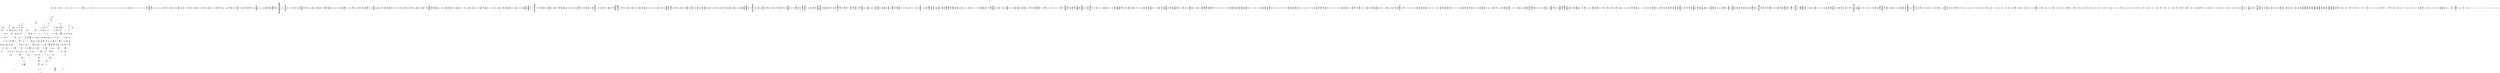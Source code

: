 /* Generated by GvGen v.1.0 (https://www.github.com/stricaud/gvgen) */

digraph G {
compound=true;
   node1 [label="[anywhere]"];
   node2 [label="# 0x0
PUSHX Data
PUSHX Data
MSTORE
CALLVALUE
ISZERO
PUSHX Data
JUMPI
"];
   node3 [label="# 0xc
PUSHX Data
REVERT
"];
   node4 [label="# 0x10
JUMPDEST
PUSHX LogicData
CALLDATASIZE
LT
PUSHX Data
JUMPI
"];
   node5 [label="# 0x1a
PUSHX Data
CALLDATALOAD
PUSHX BitData
SHR
PUSHX LogicData
GT
PUSHX Data
JUMPI
"];
   node6 [label="# 0x2b
PUSHX LogicData
GT
PUSHX Data
JUMPI
"];
   node7 [label="# 0x36
PUSHX LogicData
GT
PUSHX Data
JUMPI
"];
   node8 [label="# 0x41
PUSHX LogicData
EQ
PUSHX Data
JUMPI
"];
   node9 [label="# 0x4c
PUSHX LogicData
EQ
PUSHX Data
JUMPI
"];
   node10 [label="# 0x57
PUSHX LogicData
EQ
PUSHX Data
JUMPI
"];
   node11 [label="# 0x62
PUSHX LogicData
EQ
PUSHX Data
JUMPI
"];
   node12 [label="# 0x6d
PUSHX LogicData
EQ
PUSHX Data
JUMPI
"];
   node13 [label="# 0x78
PUSHX LogicData
EQ
PUSHX Data
JUMPI
"];
   node14 [label="# 0x83
PUSHX Data
REVERT
"];
   node15 [label="# 0x87
JUMPDEST
PUSHX LogicData
EQ
PUSHX Data
JUMPI
"];
   node16 [label="# 0x93
PUSHX LogicData
EQ
PUSHX Data
JUMPI
"];
   node17 [label="# 0x9e
PUSHX LogicData
EQ
PUSHX Data
JUMPI
"];
   node18 [label="# 0xa9
PUSHX LogicData
EQ
PUSHX Data
JUMPI
"];
   node19 [label="# 0xb4
PUSHX LogicData
EQ
PUSHX Data
JUMPI
"];
   node20 [label="# 0xbf
PUSHX LogicData
EQ
PUSHX Data
JUMPI
"];
   node21 [label="# 0xca
PUSHX Data
REVERT
"];
   node22 [label="# 0xce
JUMPDEST
PUSHX LogicData
GT
PUSHX Data
JUMPI
"];
   node23 [label="# 0xda
PUSHX LogicData
EQ
PUSHX Data
JUMPI
"];
   node24 [label="# 0xe5
PUSHX LogicData
EQ
PUSHX Data
JUMPI
"];
   node25 [label="# 0xf0
PUSHX LogicData
EQ
PUSHX Data
JUMPI
"];
   node26 [label="# 0xfb
PUSHX LogicData
EQ
PUSHX Data
JUMPI
"];
   node27 [label="# 0x106
PUSHX LogicData
EQ
PUSHX Data
JUMPI
"];
   node28 [label="# 0x111
PUSHX LogicData
EQ
PUSHX Data
JUMPI
"];
   node29 [label="# 0x11c
PUSHX Data
REVERT
"];
   node30 [label="# 0x120
JUMPDEST
PUSHX LogicData
EQ
PUSHX Data
JUMPI
"];
   node31 [label="# 0x12c
PUSHX LogicData
EQ
PUSHX Data
JUMPI
"];
   node32 [label="# 0x137
PUSHX LogicData
EQ
PUSHX Data
JUMPI
"];
   node33 [label="# 0x142
PUSHX LogicData
EQ
PUSHX Data
JUMPI
"];
   node34 [label="# 0x14d
PUSHX LogicData
EQ
PUSHX Data
JUMPI
"];
   node35 [label="# 0x158
PUSHX Data
REVERT
"];
   node36 [label="# 0x15c
JUMPDEST
PUSHX LogicData
GT
PUSHX Data
JUMPI
"];
   node37 [label="# 0x168
PUSHX LogicData
GT
PUSHX Data
JUMPI
"];
   node38 [label="# 0x173
PUSHX LogicData
EQ
PUSHX Data
JUMPI
"];
   node39 [label="# 0x17e
PUSHX LogicData
EQ
PUSHX Data
JUMPI
"];
   node40 [label="# 0x189
PUSHX LogicData
EQ
PUSHX Data
JUMPI
"];
   node41 [label="# 0x194
PUSHX LogicData
EQ
PUSHX Data
JUMPI
"];
   node42 [label="# 0x19f
PUSHX LogicData
EQ
PUSHX Data
JUMPI
"];
   node43 [label="# 0x1aa
PUSHX LogicData
EQ
PUSHX Data
JUMPI
"];
   node44 [label="# 0x1b5
PUSHX Data
REVERT
"];
   node45 [label="# 0x1b9
JUMPDEST
PUSHX LogicData
EQ
PUSHX Data
JUMPI
"];
   node46 [label="# 0x1c5
PUSHX LogicData
EQ
PUSHX Data
JUMPI
"];
   node47 [label="# 0x1d0
PUSHX LogicData
EQ
PUSHX Data
JUMPI
"];
   node48 [label="# 0x1db
PUSHX LogicData
EQ
PUSHX Data
JUMPI
"];
   node49 [label="# 0x1e6
PUSHX LogicData
EQ
PUSHX Data
JUMPI
"];
   node50 [label="# 0x1f1
PUSHX LogicData
EQ
PUSHX Data
JUMPI
"];
   node51 [label="# 0x1fc
PUSHX Data
REVERT
"];
   node52 [label="# 0x200
JUMPDEST
PUSHX LogicData
GT
PUSHX Data
JUMPI
"];
   node53 [label="# 0x20c
PUSHX LogicData
EQ
PUSHX Data
JUMPI
"];
   node54 [label="# 0x217
PUSHX LogicData
EQ
PUSHX Data
JUMPI
"];
   node55 [label="# 0x222
PUSHX LogicData
EQ
PUSHX Data
JUMPI
"];
   node56 [label="# 0x22d
PUSHX LogicData
EQ
PUSHX Data
JUMPI
"];
   node57 [label="# 0x238
PUSHX LogicData
EQ
PUSHX Data
JUMPI
"];
   node58 [label="# 0x243
PUSHX LogicData
EQ
PUSHX Data
JUMPI
"];
   node59 [label="# 0x24e
PUSHX Data
REVERT
"];
   node60 [label="# 0x252
JUMPDEST
PUSHX LogicData
EQ
PUSHX Data
JUMPI
"];
   node61 [label="# 0x25d
PUSHX LogicData
EQ
PUSHX Data
JUMPI
"];
   node62 [label="# 0x268
PUSHX LogicData
EQ
PUSHX Data
JUMPI
"];
   node63 [label="# 0x273
PUSHX LogicData
EQ
PUSHX Data
JUMPI
"];
   node64 [label="# 0x27e
PUSHX LogicData
EQ
PUSHX Data
JUMPI
"];
   node65 [label="# 0x289
JUMPDEST
PUSHX Data
REVERT
"];
   node66 [label="# 0x28e
JUMPDEST
PUSHX Data
PUSHX Data
CALLDATASIZE
PUSHX Data
PUSHX Data
JUMP
"];
   node67 [label="# 0x29c
JUMPDEST
PUSHX Data
JUMP
"];
   node68 [label="# 0x2a1
JUMPDEST
PUSHX MemData
MLOAD
MSTORE
PUSHX ArithData
ADD
"];
   node69 [label="# 0x2ab
JUMPDEST
PUSHX MemData
MLOAD
SUB
RETURN
"];
   node70 [label="# 0x2b4
JUMPDEST
PUSHX Data
PUSHX Data
CALLDATASIZE
PUSHX Data
PUSHX Data
JUMP
"];
   node71 [label="# 0x2c2
JUMPDEST
PUSHX Data
JUMP
"];
   node72 [label="# 0x2c7
JUMPDEST
PUSHX MemData
MLOAD
ISZERO
ISZERO
MSTORE
PUSHX ArithData
ADD
PUSHX Data
JUMP
"];
   node73 [label="# 0x2d7
JUMPDEST
PUSHX Data
PUSHX Data
CALLDATASIZE
PUSHX Data
PUSHX Data
JUMP
"];
   node74 [label="# 0x2e5
JUMPDEST
PUSHX Data
JUMP
"];
   node75 [label="# 0x2ea
JUMPDEST
STOP
"];
   node76 [label="# 0x2ec
JUMPDEST
PUSHX Data
PUSHX Data
CALLDATASIZE
PUSHX Data
PUSHX Data
JUMP
"];
   node77 [label="# 0x2fa
JUMPDEST
PUSHX Data
JUMP
"];
   node78 [label="# 0x2ff
JUMPDEST
PUSHX MemData
MLOAD
PUSHX Data
PUSHX Data
JUMP
"];
   node79 [label="# 0x30c
JUMPDEST
PUSHX Data
PUSHX Data
CALLDATASIZE
PUSHX Data
PUSHX Data
JUMP
"];
   node80 [label="# 0x31a
JUMPDEST
PUSHX Data
JUMP
"];
   node81 [label="# 0x31f
JUMPDEST
PUSHX MemData
MLOAD
PUSHX Data
PUSHX Data
JUMP
"];
   node82 [label="# 0x32c
JUMPDEST
PUSHX Data
PUSHX Data
CALLDATASIZE
PUSHX Data
PUSHX Data
JUMP
"];
   node83 [label="# 0x33a
JUMPDEST
PUSHX Data
JUMP
"];
   node84 [label="# 0x33f
JUMPDEST
PUSHX Data
PUSHX Data
CALLDATASIZE
PUSHX Data
PUSHX Data
JUMP
"];
   node85 [label="# 0x34d
JUMPDEST
PUSHX Data
JUMP
"];
   node86 [label="# 0x352
JUMPDEST
PUSHX Data
PUSHX Data
CALLDATASIZE
PUSHX Data
PUSHX Data
JUMP
"];
   node87 [label="# 0x360
JUMPDEST
PUSHX Data
JUMP
"];
   node88 [label="# 0x365
JUMPDEST
PUSHX MemData
MLOAD
PUSHX ArithData
PUSHX BitData
PUSHX BitData
SHL
SUB
AND
MSTORE
PUSHX ArithData
ADD
PUSHX Data
JUMP
"];
   node89 [label="# 0x37d
JUMPDEST
PUSHX Data
PUSHX Data
CALLDATASIZE
PUSHX Data
PUSHX Data
JUMP
"];
   node90 [label="# 0x38b
JUMPDEST
PUSHX Data
JUMP
"];
   node91 [label="# 0x390
JUMPDEST
PUSHX Data
PUSHX Data
CALLDATASIZE
PUSHX Data
PUSHX Data
JUMP
"];
   node92 [label="# 0x39e
JUMPDEST
PUSHX Data
JUMP
"];
   node93 [label="# 0x3a3
JUMPDEST
PUSHX Data
MLOAD
PUSHX ArithData
PUSHX BitData
PUSHX BitData
SHL
SUB
AND
MSTORE
PUSHX ArithData
ADD
MSTORE
ADD
PUSHX Data
JUMP
"];
   node94 [label="# 0x3c2
JUMPDEST
PUSHX Data
PUSHX Data
CALLDATASIZE
PUSHX Data
PUSHX Data
JUMP
"];
   node95 [label="# 0x3d0
JUMPDEST
PUSHX Data
JUMP
"];
   node96 [label="# 0x3d5
JUMPDEST
PUSHX Data
PUSHX Data
CALLDATASIZE
PUSHX Data
PUSHX Data
JUMP
"];
   node97 [label="# 0x3e3
JUMPDEST
PUSHX Data
JUMP
"];
   node98 [label="# 0x3e8
JUMPDEST
PUSHX Data
PUSHX Data
CALLDATASIZE
PUSHX Data
PUSHX Data
JUMP
"];
   node99 [label="# 0x3f6
JUMPDEST
PUSHX Data
JUMP
"];
   node100 [label="# 0x3fb
JUMPDEST
PUSHX Data
PUSHX Data
CALLDATASIZE
PUSHX Data
PUSHX Data
JUMP
"];
   node101 [label="# 0x409
JUMPDEST
PUSHX Data
JUMP
"];
   node102 [label="# 0x40e
JUMPDEST
PUSHX Data
PUSHX Data
JUMP
"];
   node103 [label="# 0x416
JUMPDEST
PUSHX MemData
MLOAD
PUSHX Data
PUSHX Data
JUMP
"];
   node104 [label="# 0x423
JUMPDEST
PUSHX Data
PUSHX Data
CALLDATASIZE
PUSHX Data
PUSHX Data
JUMP
"];
   node105 [label="# 0x431
JUMPDEST
PUSHX Data
JUMP
"];
   node106 [label="# 0x436
JUMPDEST
PUSHX Data
PUSHX Data
CALLDATASIZE
PUSHX Data
PUSHX Data
JUMP
"];
   node107 [label="# 0x444
JUMPDEST
PUSHX Data
JUMP
"];
   node108 [label="# 0x449
JUMPDEST
PUSHX Data
PUSHX Data
CALLDATASIZE
PUSHX Data
PUSHX Data
JUMP
"];
   node109 [label="# 0x457
JUMPDEST
PUSHX Data
JUMP
"];
   node110 [label="# 0x45c
JUMPDEST
PUSHX Data
PUSHX Data
CALLDATASIZE
PUSHX Data
PUSHX Data
JUMP
"];
   node111 [label="# 0x46a
JUMPDEST
PUSHX Data
JUMP
"];
   node112 [label="# 0x46f
JUMPDEST
PUSHX Data
PUSHX Data
CALLDATASIZE
PUSHX Data
PUSHX Data
JUMP
"];
   node113 [label="# 0x47d
JUMPDEST
PUSHX Data
JUMP
"];
   node114 [label="# 0x482
JUMPDEST
PUSHX Data
PUSHX Data
CALLDATASIZE
PUSHX Data
PUSHX Data
JUMP
"];
   node115 [label="# 0x490
JUMPDEST
PUSHX Data
JUMP
"];
   node116 [label="# 0x495
JUMPDEST
PUSHX Data
PUSHX Data
CALLDATASIZE
PUSHX Data
PUSHX Data
JUMP
"];
   node117 [label="# 0x4a3
JUMPDEST
PUSHX Data
JUMP
"];
   node118 [label="# 0x4a8
JUMPDEST
PUSHX Data
PUSHX Data
CALLDATASIZE
PUSHX Data
PUSHX Data
JUMP
"];
   node119 [label="# 0x4b6
JUMPDEST
PUSHX Data
JUMP
"];
   node120 [label="# 0x4bb
JUMPDEST
PUSHX Data
PUSHX Data
CALLDATASIZE
PUSHX Data
PUSHX Data
JUMP
"];
   node121 [label="# 0x4c9
JUMPDEST
PUSHX Data
JUMP
"];
   node122 [label="# 0x4ce
JUMPDEST
PUSHX Data
PUSHX Data
JUMP
"];
   node123 [label="# 0x4d6
JUMPDEST
PUSHX Data
PUSHX Data
CALLDATASIZE
PUSHX Data
PUSHX Data
JUMP
"];
   node124 [label="# 0x4e4
JUMPDEST
PUSHX Data
JUMP
"];
   node125 [label="# 0x4e9
JUMPDEST
PUSHX Data
PUSHX Data
JUMP
"];
   node126 [label="# 0x4f1
JUMPDEST
PUSHX Data
PUSHX Data
CALLDATASIZE
PUSHX Data
PUSHX Data
JUMP
"];
   node127 [label="# 0x4ff
JUMPDEST
PUSHX Data
JUMP
"];
   node128 [label="# 0x504
JUMPDEST
PUSHX Data
PUSHX Data
JUMP
"];
   node129 [label="# 0x50c
JUMPDEST
PUSHX Data
PUSHX Data
CALLDATASIZE
PUSHX Data
PUSHX Data
JUMP
"];
   node130 [label="# 0x51a
JUMPDEST
PUSHX Data
JUMP
"];
   node131 [label="# 0x51f
JUMPDEST
PUSHX Data
PUSHX Data
CALLDATASIZE
PUSHX Data
PUSHX Data
JUMP
"];
   node132 [label="# 0x52d
JUMPDEST
PUSHX Data
JUMP
"];
   node133 [label="# 0x532
JUMPDEST
PUSHX Data
PUSHX Data
CALLDATASIZE
PUSHX Data
PUSHX Data
JUMP
"];
   node134 [label="# 0x540
JUMPDEST
PUSHX Data
JUMP
"];
   node135 [label="# 0x545
JUMPDEST
PUSHX Data
PUSHX Data
CALLDATASIZE
PUSHX Data
PUSHX Data
JUMP
"];
   node136 [label="# 0x553
JUMPDEST
PUSHX Data
JUMP
"];
   node137 [label="# 0x558
JUMPDEST
PUSHX Data
PUSHX Data
CALLDATASIZE
PUSHX Data
PUSHX Data
JUMP
"];
   node138 [label="# 0x566
JUMPDEST
PUSHX Data
JUMP
"];
   node139 [label="# 0x56b
JUMPDEST
PUSHX Data
PUSHX Data
CALLDATASIZE
PUSHX Data
PUSHX Data
JUMP
"];
   node140 [label="# 0x579
JUMPDEST
PUSHX Data
JUMP
"];
   node141 [label="# 0x57e
JUMPDEST
PUSHX Data
PUSHX Data
CALLDATASIZE
PUSHX Data
PUSHX Data
JUMP
"];
   node142 [label="# 0x58c
JUMPDEST
PUSHX Data
JUMP
"];
   node143 [label="# 0x591
JUMPDEST
PUSHX MemData
MLOAD
PUSHX Data
PUSHX Data
JUMP
"];
   node144 [label="# 0x59f
JUMPDEST
PUSHX Data
PUSHX Data
CALLDATASIZE
PUSHX Data
PUSHX Data
JUMP
"];
   node145 [label="# 0x5ad
JUMPDEST
PUSHX Data
MSTORE
PUSHX Data
PUSHX Data
MSTORE
PUSHX Data
SHA3
SLOAD
JUMP
"];
   node146 [label="# 0x5bf
JUMPDEST
PUSHX Data
PUSHX Data
CALLDATASIZE
PUSHX Data
PUSHX Data
JUMP
"];
   node147 [label="# 0x5cd
JUMPDEST
PUSHX Data
JUMP
"];
   node148 [label="# 0x5d2
JUMPDEST
PUSHX Data
PUSHX Data
CALLDATASIZE
PUSHX Data
PUSHX Data
JUMP
"];
   node149 [label="# 0x5e0
JUMPDEST
PUSHX Data
JUMP
"];
   node150 [label="# 0x5e5
JUMPDEST
PUSHX Data
PUSHX Data
CALLDATASIZE
PUSHX Data
PUSHX Data
JUMP
"];
   node151 [label="# 0x5f3
JUMPDEST
PUSHX Data
JUMP
"];
   node152 [label="# 0x5f8
JUMPDEST
PUSHX Data
PUSHX Data
CALLDATASIZE
PUSHX Data
PUSHX Data
JUMP
"];
   node153 [label="# 0x606
JUMPDEST
PUSHX Data
JUMP
"];
   node154 [label="# 0x60b
JUMPDEST
PUSHX Data
PUSHX Data
CALLDATASIZE
PUSHX Data
PUSHX Data
JUMP
"];
   node155 [label="# 0x619
JUMPDEST
PUSHX Data
JUMP
"];
   node156 [label="# 0x61e
JUMPDEST
PUSHX Data
PUSHX Data
CALLDATASIZE
PUSHX Data
PUSHX Data
JUMP
"];
   node157 [label="# 0x62c
JUMPDEST
PUSHX Data
JUMP
"];
   node158 [label="# 0x631
JUMPDEST
PUSHX Data
PUSHX Data
CALLDATASIZE
PUSHX Data
PUSHX Data
JUMP
"];
   node159 [label="# 0x63f
JUMPDEST
PUSHX Data
JUMP
"];
   node160 [label="# 0x644
JUMPDEST
PUSHX Data
PUSHX Data
CALLDATASIZE
PUSHX Data
PUSHX Data
JUMP
"];
   node161 [label="# 0x652
JUMPDEST
PUSHX Data
JUMP
"];
   node162 [label="# 0x657
JUMPDEST
PUSHX Data
PUSHX ArithData
PUSHX BitData
PUSHX BitData
SHL
SUB
AND
PUSHX Data
JUMPI
"];
   node163 [label="# 0x668
PUSHX MemData
MLOAD
PUSHX BitData
PUSHX BitData
SHL
MSTORE
PUSHX Data
PUSHX ArithData
ADD
MSTORE
PUSHX Data
PUSHX ArithData
ADD
MSTORE
PUSHX Data
PUSHX ArithData
ADD
MSTORE
PUSHX BitData
PUSHX BitData
SHL
PUSHX ArithData
ADD
MSTORE
PUSHX ArithData
ADD
"];
   node164 [label="# 0x6bf
JUMPDEST
PUSHX MemData
MLOAD
SUB
REVERT
"];
   node165 [label="# 0x6c8
JUMPDEST
PUSHX Data
MSTORE
PUSHX Data
PUSHX Data
MSTORE
PUSHX Data
SHA3
PUSHX ArithData
PUSHX BitData
PUSHX BitData
SHL
SUB
AND
MSTORE
MSTORE
SHA3
SLOAD
"];
   node166 [label="# 0x6ed
JUMPDEST
JUMP
"];
   node167 [label="# 0x6f3
JUMPDEST
PUSHX Data
PUSHX Data
PUSHX Data
JUMP
"];
   node168 [label="# 0x6fe
JUMPDEST
PUSHX Data
JUMPI
"];
   node169 [label="# 0x704
PUSHX Data
PUSHX Data
JUMP
"];
   node170 [label="# 0x70d
JUMPDEST
PUSHX Data
JUMPI
"];
   node171 [label="# 0x713
PUSHX Data
PUSHX Data
JUMP
"];
   node172 [label="# 0x71c
JUMPDEST
CALLER
PUSHX Data
PUSHX Data
JUMP
"];
   node173 [label="# 0x725
JUMPDEST
PUSHX ArithData
PUSHX BitData
PUSHX BitData
SHL
SUB
AND
EQ
PUSHX Data
JUMPI
"];
   node174 [label="# 0x735
PUSHX Data
PUSHX Data
CALLER
PUSHX Data
JUMP
"];
   node175 [label="# 0x740
JUMPDEST
PUSHX Data
JUMPI
"];
   node176 [label="# 0x745
PUSHX MemData
MLOAD
PUSHX BitData
PUSHX BitData
SHL
MSTORE
PUSHX ArithData
ADD
PUSHX Data
PUSHX Data
JUMP
"];
   node177 [label="# 0x75c
JUMPDEST
PUSHX Data
PUSHX Data
JUMP
"];
   node178 [label="# 0x765
JUMPDEST
JUMP
"];
   node179 [label="# 0x768
JUMPDEST
PUSHX Data
PUSHX Data
PUSHX Data
JUMP
"];
   node180 [label="# 0x773
JUMPDEST
PUSHX Data
PUSHX Data
PUSHX Data
JUMP
"];
   node181 [label="# 0x77e
JUMPDEST
SLOAD
PUSHX ArithData
MUL
PUSHX ArithData
ADD
PUSHX MemData
MLOAD
ADD
PUSHX Data
MSTORE
MSTORE
PUSHX ArithData
ADD
SLOAD
ISZERO
PUSHX Data
JUMPI
"];
   node182 [label="# 0x7a4
PUSHX ArithData
MUL
ADD
PUSHX Data
MSTORE
PUSHX Data
PUSHX Data
SHA3
"];
   node183 [label="# 0x7b4
JUMPDEST
SLOAD
MSTORE
PUSHX ArithData
ADD
PUSHX ArithData
ADD
GT
PUSHX Data
JUMPI
"];
   node184 [label="# 0x7c8
JUMPDEST
JUMP
"];
   node185 [label="# 0x7d4
JUMPDEST
CALLER
PUSHX Data
PUSHX Data
JUMP
"];
   node186 [label="# 0x7dd
JUMPDEST
PUSHX ArithData
PUSHX BitData
PUSHX BitData
SHL
SUB
AND
EQ
PUSHX Data
JUMPI
"];
   node187 [label="# 0x7ed
PUSHX Data
PUSHX Data
CALLER
PUSHX Data
JUMP
"];
   node188 [label="# 0x7f8
JUMPDEST
PUSHX Data
JUMPI
"];
   node189 [label="# 0x7fd
PUSHX MemData
MLOAD
PUSHX BitData
PUSHX BitData
SHL
MSTORE
PUSHX ArithData
ADD
PUSHX Data
PUSHX Data
JUMP
"];
   node190 [label="# 0x814
JUMPDEST
PUSHX Data
PUSHX Data
JUMP
"];
   node191 [label="# 0x81f
JUMPDEST
JUMP
"];
   node192 [label="# 0x824
JUMPDEST
CALLER
PUSHX Data
PUSHX Data
JUMP
"];
   node193 [label="# 0x82d
JUMPDEST
PUSHX ArithData
PUSHX BitData
PUSHX BitData
SHL
SUB
AND
EQ
PUSHX Data
JUMPI
"];
   node194 [label="# 0x83d
PUSHX Data
PUSHX Data
CALLER
PUSHX Data
JUMP
"];
   node195 [label="# 0x848
JUMPDEST
PUSHX Data
JUMPI
"];
   node196 [label="# 0x84d
PUSHX MemData
MLOAD
PUSHX BitData
PUSHX BitData
SHL
MSTORE
PUSHX ArithData
ADD
PUSHX Data
PUSHX Data
JUMP
"];
   node197 [label="# 0x864
JUMPDEST
PUSHX Data
PUSHX Data
JUMP
"];
   node198 [label="# 0x871
JUMPDEST
JUMP
"];
   node199 [label="# 0x878
JUMPDEST
PUSHX Data
PUSHX Data
PUSHX Data
JUMP
"];
   node200 [label="# 0x883
JUMPDEST
PUSHX Data
PUSHX ArithData
PUSHX BitData
PUSHX BitData
SHL
SUB
AND
PUSHX Data
PUSHX Data
JUMP
"];
   node201 [label="# 0x897
JUMPDEST
PUSHX ArithData
PUSHX BitData
PUSHX BitData
SHL
SUB
AND
EQ
PUSHX Data
JUMPI
"];
   node202 [label="# 0x8a7
PUSHX Data
PUSHX Data
PUSHX Data
JUMP
"];
   node203 [label="# 0x8b2
JUMPDEST
PUSHX Data
PUSHX Data
PUSHX Data
JUMP
"];
   node204 [label="# 0x8bf
JUMPDEST
"];
   node205 [label="# 0x8c4
JUMPDEST
JUMP
"];
   node206 [label="# 0x8cb
JUMPDEST
CALLER
PUSHX Data
PUSHX Data
JUMP
"];
   node207 [label="# 0x8d4
JUMPDEST
PUSHX ArithData
PUSHX BitData
PUSHX BitData
SHL
SUB
AND
EQ
PUSHX Data
JUMPI
"];
   node208 [label="# 0x8e3
PUSHX MemData
MLOAD
PUSHX BitData
PUSHX BitData
SHL
MSTORE
PUSHX ArithData
ADD
PUSHX Data
PUSHX Data
JUMP
"];
   node209 [label="# 0x8fa
JUMPDEST
PUSHX Data
PUSHX Data
PUSHX Data
JUMP
"];
   node210 [label="# 0x905
JUMPDEST
ISZERO
PUSHX Data
JUMPI
"];
   node211 [label="# 0x90b
PUSHX MemData
MLOAD
CALLER
PUSHX ArithData
PUSHX BitData
PUSHX BitData
SHL
SUB
AND
PUSHX Data
PUSHX Data
LOGX
PUSHX Data
PUSHX Data
PUSHX Data
JUMP
"];
   node212 [label="# 0x94b
JUMPDEST
JUMP
"];
   node213 [label="# 0x94f
JUMPDEST
MLOAD
MLOAD
EQ
PUSHX Data
JUMPI
"];
   node214 [label="# 0x959
PUSHX MemData
MLOAD
PUSHX BitData
PUSHX BitData
SHL
MSTORE
PUSHX ArithData
ADD
PUSHX Data
PUSHX Data
JUMP
"];
   node215 [label="# 0x970
JUMPDEST
PUSHX ArithData
PUSHX BitData
PUSHX BitData
SHL
SUB
AND
PUSHX Data
JUMPI
"];
   node216 [label="# 0x97f
PUSHX MemData
MLOAD
PUSHX BitData
PUSHX BitData
SHL
MSTORE
PUSHX ArithData
ADD
PUSHX Data
PUSHX Data
JUMP
"];
   node217 [label="# 0x996
JUMPDEST
PUSHX ArithData
PUSHX BitData
PUSHX BitData
SHL
SUB
AND
CALLER
EQ
PUSHX Data
JUMPI
"];
   node218 [label="# 0x9a8
PUSHX Data
CALLER
PUSHX Data
JUMP
"];
   node219 [label="# 0x9b2
JUMPDEST
PUSHX Data
JUMPI
"];
   node220 [label="# 0x9b7
PUSHX MemData
MLOAD
PUSHX BitData
PUSHX BitData
SHL
MSTORE
PUSHX Data
PUSHX ArithData
ADD
MSTORE
PUSHX Data
PUSHX ArithData
ADD
MSTORE
PUSHX Data
PUSHX ArithData
ADD
MSTORE
PUSHX BitData
PUSHX BitData
SHL
PUSHX ArithData
ADD
MSTORE
PUSHX ArithData
ADD
PUSHX Data
JUMP
"];
   node221 [label="# 0xa19
JUMPDEST
CALLER
PUSHX Data
PUSHX Data
JUMP
"];
   node222 [label="# 0xa28
JUMPDEST
PUSHX Data
"];
   node223 [label="# 0xa2b
JUMPDEST
MLOAD
LT
ISZERO
PUSHX Data
JUMPI
"];
   node224 [label="# 0xa35
PUSHX Data
MLOAD
LT
PUSHX Data
JUMPI
"];
   node225 [label="# 0xa41
PUSHX BitData
PUSHX BitData
SHL
PUSHX Data
MSTORE
PUSHX Data
PUSHX Data
MSTORE
PUSHX Data
PUSHX Data
REVERT
"];
   node226 [label="# 0xa56
JUMPDEST
PUSHX ArithData
MUL
PUSHX ArithData
ADD
ADD
MLOAD
PUSHX Data
MLOAD
LT
PUSHX Data
JUMPI
"];
   node227 [label="# 0xa6d
PUSHX BitData
PUSHX BitData
SHL
PUSHX Data
MSTORE
PUSHX Data
PUSHX Data
MSTORE
PUSHX Data
PUSHX Data
REVERT
"];
   node228 [label="# 0xa82
JUMPDEST
PUSHX ArithData
MUL
ADD
ADD
MLOAD
PUSHX Data
MSTORE
PUSHX Data
MSTORE
PUSHX Data
SHA3
PUSHX ArithData
PUSHX BitData
PUSHX BitData
SHL
SUB
AND
MSTORE
MSTORE
SHA3
SLOAD
LT
ISZERO
PUSHX Data
JUMPI
"];
   node229 [label="# 0xabc
PUSHX MemData
MLOAD
PUSHX BitData
PUSHX BitData
SHL
MSTORE
PUSHX ArithData
ADD
PUSHX Data
PUSHX Data
JUMP
"];
   node230 [label="# 0xad3
JUMPDEST
PUSHX Data
PUSHX Data
JUMP
"];
   node231 [label="# 0xadd
JUMPDEST
PUSHX Data
PUSHX ArithData
MSTORE
PUSHX ArithData
ADD
MSTORE
PUSHX ArithData
ADD
PUSHX Data
SHA3
PUSHX ArithData
PUSHX ArithData
PUSHX BitData
PUSHX BitData
SHL
SUB
AND
PUSHX ArithData
PUSHX BitData
PUSHX BitData
SHL
SUB
AND
MSTORE
PUSHX ArithData
ADD
MSTORE
PUSHX ArithData
ADD
PUSHX Data
SHA3
SSTORE
PUSHX Data
PUSHX ArithData
MSTORE
PUSHX ArithData
ADD
MSTORE
PUSHX ArithData
ADD
PUSHX Data
SHA3
PUSHX ArithData
PUSHX ArithData
PUSHX BitData
PUSHX BitData
SHL
SUB
AND
PUSHX ArithData
PUSHX BitData
PUSHX BitData
SHL
SUB
AND
MSTORE
PUSHX ArithData
ADD
MSTORE
PUSHX ArithData
ADD
PUSHX Data
SHA3
PUSHX Data
SLOAD
PUSHX Data
PUSHX Data
JUMP
"];
   node232 [label="# 0xb5d
JUMPDEST
SSTORE
PUSHX Data
PUSHX Data
JUMP
"];
   node233 [label="# 0xb71
JUMPDEST
PUSHX Data
JUMP
"];
   node234 [label="# 0xb78
JUMPDEST
PUSHX ArithData
PUSHX BitData
PUSHX BitData
SHL
SUB
AND
PUSHX ArithData
PUSHX BitData
PUSHX BitData
SHL
SUB
AND
PUSHX ArithData
PUSHX BitData
PUSHX BitData
SHL
SUB
AND
PUSHX MemData
MLOAD
PUSHX Data
PUSHX Data
CODECOPY
MLOAD
MSTORE
PUSHX MemData
MLOAD
PUSHX Data
PUSHX Data
JUMP
"];
   node235 [label="# 0xbb6
JUMPDEST
PUSHX MemData
MLOAD
SUB
LOGX
PUSHX Data
PUSHX Data
JUMP
"];
   node236 [label="# 0xbcc
JUMPDEST
JUMP
"];
   node237 [label="# 0xbd4
JUMPDEST
CALLER
PUSHX Data
PUSHX Data
JUMP
"];
   node238 [label="# 0xbdd
JUMPDEST
PUSHX ArithData
PUSHX BitData
PUSHX BitData
SHL
SUB
AND
EQ
PUSHX Data
JUMPI
"];
   node239 [label="# 0xbed
PUSHX Data
PUSHX Data
CALLER
PUSHX Data
JUMP
"];
   node240 [label="# 0xbf8
JUMPDEST
PUSHX Data
JUMPI
"];
   node241 [label="# 0xbfd
PUSHX MemData
MLOAD
PUSHX BitData
PUSHX BitData
SHL
MSTORE
PUSHX ArithData
ADD
PUSHX Data
PUSHX Data
JUMP
"];
   node242 [label="# 0xc14
JUMPDEST
PUSHX Data
PUSHX ArithData
ADD
PUSHX ArithData
DIV
MUL
PUSHX ArithData
ADD
PUSHX MemData
MLOAD
ADD
PUSHX Data
MSTORE
MSTORE
PUSHX ArithData
ADD
CALLDATACOPY
PUSHX Data
ADD
MSTORE
PUSHX Data
JUMP
"];
   node243 [label="# 0xc53
JUMPDEST
CALLER
PUSHX Data
PUSHX Data
JUMP
"];
   node244 [label="# 0xc5c
JUMPDEST
PUSHX ArithData
PUSHX BitData
PUSHX BitData
SHL
SUB
AND
EQ
PUSHX Data
JUMPI
"];
   node245 [label="# 0xc6c
PUSHX Data
PUSHX Data
CALLER
PUSHX Data
JUMP
"];
   node246 [label="# 0xc77
JUMPDEST
PUSHX Data
JUMPI
"];
   node247 [label="# 0xc7c
PUSHX MemData
MLOAD
PUSHX BitData
PUSHX BitData
SHL
MSTORE
PUSHX ArithData
ADD
PUSHX Data
PUSHX Data
JUMP
"];
   node248 [label="# 0xc93
JUMPDEST
PUSHX Data
PUSHX Data
PUSHX Data
JUMP
"];
   node249 [label="# 0xc9f
JUMPDEST
ISZERO
PUSHX Data
JUMPI
"];
   node250 [label="# 0xca5
PUSHX MemData
MLOAD
PUSHX BitData
PUSHX BitData
SHL
MSTORE
PUSHX ArithData
ADD
PUSHX Data
PUSHX Data
JUMP
"];
   node251 [label="# 0xcbc
JUMPDEST
PUSHX Data
PUSHX Data
PUSHX Data
JUMP
"];
   node252 [label="# 0xcc9
JUMPDEST
JUMP
"];
   node253 [label="# 0xccf
JUMPDEST
PUSHX Data
PUSHX Data
PUSHX Data
PUSHX Data
JUMP
"];
   node254 [label="# 0xcdb
JUMPDEST
PUSHX ArithData
PUSHX BitData
PUSHX BitData
SHL
SUB
GT
ISZERO
PUSHX Data
JUMPI
"];
   node255 [label="# 0xceb
PUSHX BitData
PUSHX BitData
SHL
PUSHX Data
MSTORE
PUSHX Data
PUSHX Data
MSTORE
PUSHX Data
PUSHX Data
REVERT
"];
   node256 [label="# 0xd00
JUMPDEST
PUSHX MemData
MLOAD
MSTORE
PUSHX ArithData
MUL
PUSHX ArithData
ADD
ADD
PUSHX Data
MSTORE
ISZERO
PUSHX Data
JUMPI
"];
   node257 [label="# 0xd1a
PUSHX ArithData
ADD
PUSHX ArithData
MUL
CALLDATASIZE
CALLDATACOPY
ADD
"];
   node258 [label="# 0xd29
JUMPDEST
PUSHX Data
"];
   node259 [label="# 0xd2f
JUMPDEST
PUSHX Data
PUSHX Data
PUSHX Data
JUMP
"];
   node260 [label="# 0xd39
JUMPDEST
LT
ISZERO
PUSHX Data
JUMPI
"];
   node261 [label="# 0xd41
PUSHX Data
PUSHX Data
PUSHX Data
JUMP
"];
   node262 [label="# 0xd4b
JUMPDEST
MLOAD
LT
PUSHX Data
JUMPI
"];
   node263 [label="# 0xd56
PUSHX BitData
PUSHX BitData
SHL
PUSHX Data
MSTORE
PUSHX Data
PUSHX Data
MSTORE
PUSHX Data
PUSHX Data
REVERT
"];
   node264 [label="# 0xd6b
JUMPDEST
PUSHX ArithData
PUSHX BitData
PUSHX BitData
SHL
SUB
AND
PUSHX ArithData
MUL
ADD
ADD
MSTORE
PUSHX Data
PUSHX Data
JUMP
"];
   node265 [label="# 0xd8d
JUMPDEST
PUSHX Data
JUMP
"];
   node266 [label="# 0xd95
JUMPDEST
JUMP
"];
   node267 [label="# 0xd99
JUMPDEST
CALLER
PUSHX Data
PUSHX Data
JUMP
"];
   node268 [label="# 0xda2
JUMPDEST
PUSHX ArithData
PUSHX BitData
PUSHX BitData
SHL
SUB
AND
EQ
PUSHX Data
JUMPI
"];
   node269 [label="# 0xdb2
PUSHX Data
PUSHX Data
CALLER
PUSHX Data
JUMP
"];
   node270 [label="# 0xdbd
JUMPDEST
PUSHX Data
JUMPI
"];
   node271 [label="# 0xdc2
PUSHX MemData
MLOAD
PUSHX BitData
PUSHX BitData
SHL
MSTORE
PUSHX ArithData
ADD
PUSHX Data
PUSHX Data
JUMP
"];
   node272 [label="# 0xdd9
JUMPDEST
PUSHX Data
ADDRESS
PUSHX Data
JUMP
"];
   node273 [label="# 0xde6
JUMPDEST
PUSHX LogicData
PUSHX StorData
SLOAD
EQ
ISZERO
PUSHX Data
JUMPI
"];
   node274 [label="# 0xdf2
PUSHX MemData
MLOAD
PUSHX BitData
PUSHX BitData
SHL
MSTORE
PUSHX ArithData
ADD
PUSHX Data
PUSHX Data
JUMP
"];
   node275 [label="# 0xe09
JUMPDEST
PUSHX Data
PUSHX Data
SSTORE
PUSHX ArithData
PUSHX BitData
PUSHX BitData
SHL
SUB
AND
CALLER
EQ
PUSHX Data
JUMPI
"];
   node276 [label="# 0xe20
PUSHX Data
CALLER
PUSHX Data
JUMP
"];
   node277 [label="# 0xe2a
JUMPDEST
PUSHX Data
JUMPI
"];
   node278 [label="# 0xe2f
PUSHX MemData
MLOAD
PUSHX BitData
PUSHX BitData
SHL
MSTORE
PUSHX Data
PUSHX ArithData
ADD
MSTORE
PUSHX ArithData
ADD
MSTORE
PUSHX Data
PUSHX ArithData
ADD
MSTORE
PUSHX ArithData
ADD
PUSHX Data
JUMP
"];
   node279 [label="# 0xe76
JUMPDEST
MLOAD
MLOAD
EQ
PUSHX Data
JUMPI
"];
   node280 [label="# 0xe80
PUSHX MemData
MLOAD
PUSHX BitData
PUSHX BitData
SHL
MSTORE
PUSHX ArithData
ADD
PUSHX Data
PUSHX Data
JUMP
"];
   node281 [label="# 0xe97
JUMPDEST
MLOAD
PUSHX LogicData
EQ
ISZERO
PUSHX Data
JUMPI
"];
   node282 [label="# 0xea2
PUSHX Data
PUSHX LogicData
MLOAD
LT
PUSHX Data
JUMPI
"];
   node283 [label="# 0xeb1
PUSHX BitData
PUSHX BitData
SHL
PUSHX Data
MSTORE
PUSHX Data
PUSHX Data
MSTORE
PUSHX Data
PUSHX Data
REVERT
"];
   node284 [label="# 0xec6
JUMPDEST
PUSHX ArithData
MUL
PUSHX ArithData
ADD
ADD
MLOAD
PUSHX LogicData
MLOAD
LT
PUSHX Data
JUMPI
"];
   node285 [label="# 0xeda
PUSHX BitData
PUSHX BitData
SHL
PUSHX Data
MSTORE
PUSHX Data
PUSHX Data
MSTORE
PUSHX Data
PUSHX Data
REVERT
"];
   node286 [label="# 0xeef
JUMPDEST
PUSHX ArithData
MUL
PUSHX ArithData
ADD
ADD
MLOAD
PUSHX Data
JUMP
"];
   node287 [label="# 0xefc
JUMPDEST
PUSHX Data
JUMP
"];
   node288 [label="# 0xf01
JUMPDEST
PUSHX Data
PUSHX Data
JUMP
"];
   node289 [label="# 0xf0c
JUMPDEST
PUSHX Data
PUSHX Data
JUMP
"];
   node290 [label="# 0xf17
JUMPDEST
PUSHX Data
SSTORE
JUMP
"];
   node291 [label="# 0xf20
JUMPDEST
PUSHX Data
PUSHX Data
CALLER
PUSHX Data
JUMP
"];
   node292 [label="# 0xf2b
JUMPDEST
PUSHX Data
JUMPI
"];
   node293 [label="# 0xf30
PUSHX MemData
MLOAD
PUSHX BitData
PUSHX BitData
SHL
MSTORE
PUSHX ArithData
ADD
PUSHX Data
PUSHX Data
JUMP
"];
   node294 [label="# 0xf47
JUMPDEST
PUSHX Data
PUSHX Data
PUSHX Data
JUMP
"];
   node295 [label="# 0xf53
JUMPDEST
CALLER
PUSHX Data
PUSHX Data
JUMP
"];
   node296 [label="# 0xf5c
JUMPDEST
PUSHX ArithData
PUSHX BitData
PUSHX BitData
SHL
SUB
AND
EQ
PUSHX Data
JUMPI
"];
   node297 [label="# 0xf6c
PUSHX Data
PUSHX Data
CALLER
PUSHX Data
JUMP
"];
   node298 [label="# 0xf77
JUMPDEST
PUSHX Data
JUMPI
"];
   node299 [label="# 0xf7c
PUSHX MemData
MLOAD
PUSHX BitData
PUSHX BitData
SHL
MSTORE
PUSHX ArithData
ADD
PUSHX Data
PUSHX Data
JUMP
"];
   node300 [label="# 0xf93
JUMPDEST
PUSHX Data
PUSHX Data
PUSHX Data
JUMP
"];
   node301 [label="# 0xf9f
JUMPDEST
ISZERO
PUSHX Data
JUMPI
"];
   node302 [label="# 0xfa5
PUSHX MemData
MLOAD
PUSHX BitData
PUSHX BitData
SHL
MSTORE
PUSHX ArithData
ADD
PUSHX Data
PUSHX Data
JUMP
"];
   node303 [label="# 0xfbc
JUMPDEST
PUSHX Data
PUSHX Data
JUMP
"];
   node304 [label="# 0xfc8
JUMPDEST
PUSHX Data
MLOAD
MLOAD
EQ
PUSHX Data
JUMPI
"];
   node305 [label="# 0xfd4
PUSHX MemData
MLOAD
PUSHX BitData
PUSHX BitData
SHL
MSTORE
PUSHX Data
PUSHX ArithData
ADD
MSTORE
PUSHX Data
PUSHX ArithData
ADD
MSTORE
PUSHX Data
PUSHX ArithData
ADD
MSTORE
PUSHX BitData
PUSHX BitData
SHL
PUSHX ArithData
ADD
MSTORE
PUSHX ArithData
ADD
PUSHX Data
JUMP
"];
   node306 [label="# 0x102d
JUMPDEST
PUSHX Data
MLOAD
PUSHX ArithData
PUSHX BitData
PUSHX BitData
SHL
SUB
GT
ISZERO
PUSHX Data
JUMPI
"];
   node307 [label="# 0x1041
PUSHX BitData
PUSHX BitData
SHL
PUSHX Data
MSTORE
PUSHX Data
PUSHX Data
MSTORE
PUSHX Data
PUSHX Data
REVERT
"];
   node308 [label="# 0x1056
JUMPDEST
PUSHX MemData
MLOAD
MSTORE
PUSHX ArithData
MUL
PUSHX ArithData
ADD
ADD
PUSHX Data
MSTORE
ISZERO
PUSHX Data
JUMPI
"];
   node309 [label="# 0x1070
PUSHX ArithData
ADD
PUSHX ArithData
MUL
CALLDATASIZE
CALLDATACOPY
ADD
"];
   node310 [label="# 0x107f
JUMPDEST
PUSHX Data
"];
   node311 [label="# 0x1085
JUMPDEST
MLOAD
LT
ISZERO
PUSHX Data
JUMPI
"];
   node312 [label="# 0x108f
PUSHX Data
MLOAD
LT
PUSHX Data
JUMPI
"];
   node313 [label="# 0x109c
PUSHX BitData
PUSHX BitData
SHL
PUSHX Data
MSTORE
PUSHX Data
PUSHX Data
MSTORE
PUSHX Data
PUSHX Data
REVERT
"];
   node314 [label="# 0x10b1
JUMPDEST
PUSHX ArithData
MUL
PUSHX ArithData
ADD
ADD
MLOAD
MLOAD
LT
PUSHX Data
JUMPI
"];
   node315 [label="# 0x10c4
PUSHX BitData
PUSHX BitData
SHL
PUSHX Data
MSTORE
PUSHX Data
PUSHX Data
MSTORE
PUSHX Data
PUSHX Data
REVERT
"];
   node316 [label="# 0x10d9
JUMPDEST
PUSHX ArithData
MUL
PUSHX ArithData
ADD
ADD
MLOAD
PUSHX Data
JUMP
"];
   node317 [label="# 0x10e6
JUMPDEST
MLOAD
LT
PUSHX Data
JUMPI
"];
   node318 [label="# 0x10f1
PUSHX BitData
PUSHX BitData
SHL
PUSHX Data
MSTORE
PUSHX Data
PUSHX Data
MSTORE
PUSHX Data
PUSHX Data
REVERT
"];
   node319 [label="# 0x1106
JUMPDEST
PUSHX ArithData
MUL
ADD
ADD
MSTORE
PUSHX Data
PUSHX Data
JUMP
"];
   node320 [label="# 0x111a
JUMPDEST
PUSHX Data
JUMP
"];
   node321 [label="# 0x1121
JUMPDEST
JUMP
"];
   node322 [label="# 0x1129
JUMPDEST
PUSHX Data
PUSHX Data
CALLER
PUSHX Data
JUMP
"];
   node323 [label="# 0x1134
JUMPDEST
PUSHX Data
JUMPI
"];
   node324 [label="# 0x1139
PUSHX MemData
MLOAD
PUSHX BitData
PUSHX BitData
SHL
MSTORE
PUSHX ArithData
ADD
PUSHX Data
PUSHX Data
JUMP
"];
   node325 [label="# 0x1150
JUMPDEST
MLOAD
EQ
PUSHX Data
JUMPI
"];
   node326 [label="# 0x1159
PUSHX MemData
MLOAD
PUSHX BitData
PUSHX BitData
SHL
MSTORE
PUSHX ArithData
ADD
PUSHX Data
PUSHX Data
JUMP
"];
   node327 [label="# 0x1170
JUMPDEST
PUSHX Data
"];
   node328 [label="# 0x1173
JUMPDEST
MLOAD
LT
ISZERO
PUSHX Data
JUMPI
"];
   node329 [label="# 0x117d
PUSHX Data
MLOAD
LT
PUSHX Data
JUMPI
"];
   node330 [label="# 0x118a
PUSHX BitData
PUSHX BitData
SHL
PUSHX Data
MSTORE
PUSHX Data
PUSHX Data
MSTORE
PUSHX Data
PUSHX Data
REVERT
"];
   node331 [label="# 0x119f
JUMPDEST
PUSHX ArithData
MUL
PUSHX ArithData
ADD
ADD
MLOAD
LT
PUSHX Data
JUMPI
"];
   node332 [label="# 0x11b2
PUSHX BitData
PUSHX BitData
SHL
PUSHX Data
MSTORE
PUSHX Data
PUSHX Data
MSTORE
PUSHX Data
PUSHX Data
REVERT
"];
   node333 [label="# 0x11c7
JUMPDEST
PUSHX ArithData
MUL
ADD
PUSHX Data
PUSHX Data
JUMP
"];
   node334 [label="# 0x11d9
JUMPDEST
PUSHX Data
JUMP
"];
   node335 [label="# 0x11de
JUMPDEST
PUSHX Data
PUSHX Data
JUMP
"];
   node336 [label="# 0x11e8
JUMPDEST
PUSHX Data
JUMP
"];
   node337 [label="# 0x11f0
JUMPDEST
PUSHX Data
PUSHX Data
CALLER
PUSHX Data
JUMP
"];
   node338 [label="# 0x11fb
JUMPDEST
PUSHX Data
JUMPI
"];
   node339 [label="# 0x1200
PUSHX MemData
MLOAD
PUSHX BitData
PUSHX BitData
SHL
MSTORE
PUSHX ArithData
ADD
PUSHX Data
PUSHX Data
JUMP
"];
   node340 [label="# 0x1217
JUMPDEST
PUSHX Data
PUSHX Data
JUMP
"];
   node341 [label="# 0x1221
JUMPDEST
PUSHX LogicData
PUSHX StorData
SLOAD
EQ
ISZERO
PUSHX Data
JUMPI
"];
   node342 [label="# 0x122d
PUSHX MemData
MLOAD
PUSHX BitData
PUSHX BitData
SHL
MSTORE
PUSHX ArithData
ADD
PUSHX Data
PUSHX Data
JUMP
"];
   node343 [label="# 0x1244
JUMPDEST
PUSHX Data
PUSHX Data
SSTORE
CALLER
PUSHX Data
PUSHX Data
JUMP
"];
   node344 [label="# 0x1252
JUMPDEST
PUSHX ArithData
PUSHX BitData
PUSHX BitData
SHL
SUB
AND
EQ
PUSHX Data
JUMPI
"];
   node345 [label="# 0x1262
PUSHX Data
PUSHX Data
CALLER
PUSHX Data
JUMP
"];
   node346 [label="# 0x126d
JUMPDEST
PUSHX Data
JUMPI
"];
   node347 [label="# 0x1272
PUSHX MemData
MLOAD
PUSHX BitData
PUSHX BitData
SHL
MSTORE
PUSHX ArithData
ADD
PUSHX Data
PUSHX Data
JUMP
"];
   node348 [label="# 0x1289
JUMPDEST
PUSHX Data
"];
   node349 [label="# 0x128c
JUMPDEST
LT
ISZERO
PUSHX Data
JUMPI
"];
   node350 [label="# 0x1295
ADDRESS
PUSHX Data
PUSHX Data
LT
PUSHX Data
JUMPI
"];
   node351 [label="# 0x12a4
PUSHX BitData
PUSHX BitData
SHL
PUSHX Data
MSTORE
PUSHX Data
PUSHX Data
MSTORE
PUSHX Data
PUSHX Data
REVERT
"];
   node352 [label="# 0x12b9
JUMPDEST
PUSHX ArithData
MUL
ADD
CALLDATALOAD
MSTORE
ADD
MSTORE
PUSHX ArithData
ADD
PUSHX Data
SHA3
SLOAD
PUSHX ArithData
PUSHX BitData
PUSHX BitData
SHL
SUB
AND
EQ
PUSHX Data
JUMPI
"];
   node353 [label="# 0x12e2
PUSHX MemData
MLOAD
PUSHX BitData
PUSHX BitData
SHL
MSTORE
PUSHX Data
PUSHX ArithData
ADD
MSTORE
PUSHX Data
PUSHX ArithData
ADD
MSTORE
PUSHX Data
PUSHX ArithData
ADD
MSTORE
PUSHX BitData
PUSHX BitData
SHL
PUSHX ArithData
ADD
MSTORE
PUSHX ArithData
ADD
PUSHX Data
JUMP
"];
   node354 [label="# 0x1335
JUMPDEST
PUSHX Data
PUSHX Data
JUMP
"];
   node355 [label="# 0x133f
JUMPDEST
PUSHX Data
JUMP
"];
   node356 [label="# 0x1347
JUMPDEST
PUSHX Data
ADDRESS
PUSHX ArithData
MUL
PUSHX ArithData
ADD
PUSHX MemData
MLOAD
ADD
PUSHX Data
MSTORE
MSTORE
PUSHX ArithData
ADD
PUSHX ArithData
MUL
CALLDATACOPY
PUSHX Data
ADD
MSTORE
PUSHX MemData
MLOAD
PUSHX ArithData
MUL
ADD
ADD
MSTORE
MSTORE
ADD
CALLDATACOPY
PUSHX Data
ADD
MSTORE
PUSHX MemData
MLOAD
PUSHX ArithData
MUL
ADD
ADD
MSTORE
MSTORE
ADD
CALLDATACOPY
PUSHX Data
ADD
MSTORE
PUSHX Data
JUMP
"];
   node357 [label="# 0x13e7
JUMPDEST
PUSHX Data
SSTORE
JUMP
"];
   node358 [label="# 0x13f3
JUMPDEST
CALLER
PUSHX Data
PUSHX Data
JUMP
"];
   node359 [label="# 0x13fc
JUMPDEST
PUSHX ArithData
PUSHX BitData
PUSHX BitData
SHL
SUB
AND
EQ
PUSHX Data
JUMPI
"];
   node360 [label="# 0x140b
PUSHX MemData
MLOAD
PUSHX BitData
PUSHX BitData
SHL
MSTORE
PUSHX ArithData
ADD
PUSHX Data
PUSHX Data
JUMP
"];
   node361 [label="# 0x1422
JUMPDEST
PUSHX Data
PUSHX Data
PUSHX Data
JUMP
"];
   node362 [label="# 0x142d
JUMPDEST
PUSHX Data
JUMPI
"];
   node363 [label="# 0x1432
PUSHX MemData
MLOAD
CALLER
PUSHX ArithData
PUSHX BitData
PUSHX BitData
SHL
SUB
AND
PUSHX Data
PUSHX Data
LOGX
PUSHX Data
PUSHX Data
PUSHX Data
JUMP
"];
   node364 [label="# 0x1472
JUMPDEST
CALLER
PUSHX Data
PUSHX Data
JUMP
"];
   node365 [label="# 0x147b
JUMPDEST
PUSHX ArithData
PUSHX BitData
PUSHX BitData
SHL
SUB
AND
EQ
PUSHX Data
JUMPI
"];
   node366 [label="# 0x148a
PUSHX MemData
MLOAD
PUSHX BitData
PUSHX BitData
SHL
MSTORE
PUSHX ArithData
ADD
PUSHX Data
PUSHX Data
JUMP
"];
   node367 [label="# 0x14a1
JUMPDEST
PUSHX StorData
SLOAD
PUSHX MemData
MLOAD
PUSHX ArithData
PUSHX BitData
PUSHX BitData
SHL
SUB
AND
PUSHX Data
LOGX
PUSHX StorData
SLOAD
PUSHX ArithData
PUSHX BitData
PUSHX BitData
SHL
SUB
NOT
AND
SSTORE
JUMP
"];
   node368 [label="# 0x14eb
JUMPDEST
PUSHX Data
PUSHX Data
CALLER
PUSHX Data
JUMP
"];
   node369 [label="# 0x14f6
JUMPDEST
PUSHX Data
JUMPI
"];
   node370 [label="# 0x14fb
PUSHX MemData
MLOAD
PUSHX BitData
PUSHX BitData
SHL
MSTORE
PUSHX ArithData
ADD
PUSHX Data
PUSHX Data
JUMP
"];
   node371 [label="# 0x1512
JUMPDEST
PUSHX Data
PUSHX Data
JUMP
"];
   node372 [label="# 0x151d
JUMPDEST
PUSHX Data
PUSHX Data
PUSHX Data
PUSHX Data
JUMP
"];
   node373 [label="# 0x1529
JUMPDEST
PUSHX ArithData
PUSHX BitData
PUSHX BitData
SHL
SUB
GT
ISZERO
PUSHX Data
JUMPI
"];
   node374 [label="# 0x1539
PUSHX BitData
PUSHX BitData
SHL
PUSHX Data
MSTORE
PUSHX Data
PUSHX Data
MSTORE
PUSHX Data
PUSHX Data
REVERT
"];
   node375 [label="# 0x154e
JUMPDEST
PUSHX MemData
MLOAD
MSTORE
PUSHX ArithData
MUL
PUSHX ArithData
ADD
ADD
PUSHX Data
MSTORE
ISZERO
PUSHX Data
JUMPI
"];
   node376 [label="# 0x1568
PUSHX ArithData
ADD
PUSHX ArithData
MUL
CALLDATASIZE
CALLDATACOPY
ADD
"];
   node377 [label="# 0x1577
JUMPDEST
PUSHX Data
"];
   node378 [label="# 0x157d
JUMPDEST
PUSHX Data
PUSHX Data
PUSHX Data
JUMP
"];
   node379 [label="# 0x1587
JUMPDEST
LT
ISZERO
PUSHX Data
JUMPI
"];
   node380 [label="# 0x158f
PUSHX Data
PUSHX Data
PUSHX Data
JUMP
"];
   node381 [label="# 0x1599
JUMPDEST
MLOAD
LT
PUSHX Data
JUMPI
"];
   node382 [label="# 0x15a4
PUSHX BitData
PUSHX BitData
SHL
PUSHX Data
MSTORE
PUSHX Data
PUSHX Data
MSTORE
PUSHX Data
PUSHX Data
REVERT
"];
   node383 [label="# 0x15b9
JUMPDEST
PUSHX ArithData
PUSHX BitData
PUSHX BitData
SHL
SUB
AND
PUSHX ArithData
MUL
ADD
ADD
MSTORE
PUSHX Data
PUSHX Data
JUMP
"];
   node384 [label="# 0x15db
JUMPDEST
PUSHX Data
JUMP
"];
   node385 [label="# 0x15e3
JUMPDEST
PUSHX Data
PUSHX LogicData
PUSHX StorData
SLOAD
EQ
ISZERO
PUSHX Data
JUMPI
"];
   node386 [label="# 0x15f1
PUSHX MemData
MLOAD
PUSHX BitData
PUSHX BitData
SHL
MSTORE
PUSHX ArithData
ADD
PUSHX Data
PUSHX Data
JUMP
"];
   node387 [label="# 0x1608
JUMPDEST
PUSHX Data
PUSHX Data
SSTORE
PUSHX Data
PUSHX Data
CALLER
PUSHX Data
JUMP
"];
   node388 [label="# 0x1618
JUMPDEST
PUSHX Data
JUMPI
"];
   node389 [label="# 0x161d
PUSHX MemData
MLOAD
PUSHX BitData
PUSHX BitData
SHL
MSTORE
PUSHX ArithData
ADD
PUSHX Data
PUSHX Data
JUMP
"];
   node390 [label="# 0x1634
JUMPDEST
PUSHX Data
CALLER
PUSHX ArithData
MUL
PUSHX ArithData
ADD
PUSHX MemData
MLOAD
ADD
PUSHX Data
MSTORE
MSTORE
PUSHX ArithData
ADD
PUSHX ArithData
MUL
CALLDATACOPY
PUSHX Data
ADD
MSTORE
PUSHX MemData
MLOAD
PUSHX ArithData
MUL
ADD
ADD
MSTORE
MSTORE
ADD
CALLDATACOPY
PUSHX Data
ADD
MSTORE
PUSHX Data
PUSHX Data
JUMP
"];
   node391 [label="# 0x16a9
JUMPDEST
PUSHX Data
JUMP
"];
   node392 [label="# 0x16ae
JUMPDEST
PUSHX Data
SSTORE
JUMP
"];
   node393 [label="# 0x16bd
JUMPDEST
PUSHX StorData
SLOAD
PUSHX ArithData
PUSHX BitData
PUSHX BitData
SHL
SUB
AND
JUMP
"];
   node394 [label="# 0x16cc
JUMPDEST
CALLER
PUSHX Data
PUSHX Data
JUMP
"];
   node395 [label="# 0x16d5
JUMPDEST
PUSHX ArithData
PUSHX BitData
PUSHX BitData
SHL
SUB
AND
EQ
PUSHX Data
JUMPI
"];
   node396 [label="# 0x16e5
PUSHX Data
PUSHX Data
CALLER
PUSHX Data
JUMP
"];
   node397 [label="# 0x16f0
JUMPDEST
PUSHX Data
JUMPI
"];
   node398 [label="# 0x16f5
PUSHX MemData
MLOAD
PUSHX BitData
PUSHX BitData
SHL
MSTORE
PUSHX ArithData
ADD
PUSHX Data
PUSHX Data
JUMP
"];
   node399 [label="# 0x170c
JUMPDEST
PUSHX Data
PUSHX Data
JUMP
"];
   node400 [label="# 0x1716
JUMPDEST
CALLER
PUSHX ArithData
PUSHX BitData
PUSHX BitData
SHL
SUB
AND
EQ
ISZERO
PUSHX Data
JUMPI
"];
   node401 [label="# 0x1728
PUSHX MemData
MLOAD
PUSHX BitData
PUSHX BitData
SHL
MSTORE
PUSHX Data
PUSHX ArithData
ADD
MSTORE
PUSHX Data
PUSHX ArithData
ADD
MSTORE
PUSHX Data
PUSHX ArithData
ADD
MSTORE
PUSHX BitData
PUSHX BitData
SHL
PUSHX ArithData
ADD
MSTORE
PUSHX ArithData
ADD
PUSHX Data
JUMP
"];
   node402 [label="# 0x1781
JUMPDEST
CALLER
PUSHX Data
MSTORE
PUSHX Data
PUSHX ArithData
MSTORE
PUSHX MemData
SHA3
PUSHX ArithData
PUSHX BitData
PUSHX BitData
SHL
SUB
AND
MSTORE
MSTORE
SHA3
SLOAD
PUSHX BitData
NOT
AND
ISZERO
ISZERO
OR
SSTORE
MLOAD
MSTORE
PUSHX Data
ADD
PUSHX MemData
MLOAD
SUB
LOGX
JUMP
"];
   node403 [label="# 0x17ed
JUMPDEST
CALLER
PUSHX Data
PUSHX Data
JUMP
"];
   node404 [label="# 0x17f6
JUMPDEST
PUSHX ArithData
PUSHX BitData
PUSHX BitData
SHL
SUB
AND
EQ
PUSHX Data
JUMPI
"];
   node405 [label="# 0x1806
PUSHX Data
PUSHX Data
CALLER
PUSHX Data
JUMP
"];
   node406 [label="# 0x1811
JUMPDEST
PUSHX Data
JUMPI
"];
   node407 [label="# 0x1816
PUSHX MemData
MLOAD
PUSHX BitData
PUSHX BitData
SHL
MSTORE
PUSHX ArithData
ADD
PUSHX Data
PUSHX Data
JUMP
"];
   node408 [label="# 0x182d
JUMPDEST
MLOAD
EQ
PUSHX Data
JUMPI
"];
   node409 [label="# 0x1836
PUSHX MemData
MLOAD
PUSHX BitData
PUSHX BitData
SHL
MSTORE
PUSHX ArithData
ADD
PUSHX Data
PUSHX Data
JUMP
"];
   node410 [label="# 0x184d
JUMPDEST
PUSHX Data
"];
   node411 [label="# 0x1850
JUMPDEST
MLOAD
LT
ISZERO
PUSHX Data
JUMPI
"];
   node412 [label="# 0x185a
PUSHX Data
MLOAD
LT
PUSHX Data
JUMPI
"];
   node413 [label="# 0x1867
PUSHX BitData
PUSHX BitData
SHL
PUSHX Data
MSTORE
PUSHX Data
PUSHX Data
MSTORE
PUSHX Data
PUSHX Data
REVERT
"];
   node414 [label="# 0x187c
JUMPDEST
PUSHX ArithData
MUL
PUSHX ArithData
ADD
ADD
MLOAD
LT
PUSHX Data
JUMPI
"];
   node415 [label="# 0x188f
PUSHX BitData
PUSHX BitData
SHL
PUSHX Data
MSTORE
PUSHX Data
PUSHX Data
MSTORE
PUSHX Data
PUSHX Data
REVERT
"];
   node416 [label="# 0x18a4
JUMPDEST
PUSHX ArithData
MUL
ADD
PUSHX Data
PUSHX Data
JUMP
"];
   node417 [label="# 0x18b6
JUMPDEST
PUSHX Data
JUMP
"];
   node418 [label="# 0x18bb
JUMPDEST
PUSHX Data
PUSHX Data
JUMP
"];
   node419 [label="# 0x18c5
JUMPDEST
PUSHX Data
JUMP
"];
   node420 [label="# 0x18cd
JUMPDEST
PUSHX Data
PUSHX Data
CALLER
PUSHX Data
JUMP
"];
   node421 [label="# 0x18d8
JUMPDEST
PUSHX Data
JUMPI
"];
   node422 [label="# 0x18dd
PUSHX MemData
MLOAD
PUSHX BitData
PUSHX BitData
SHL
MSTORE
PUSHX ArithData
ADD
PUSHX Data
PUSHX Data
JUMP
"];
   node423 [label="# 0x18f4
JUMPDEST
ISZERO
PUSHX Data
JUMPI
"];
   node424 [label="# 0x18fc
PUSHX Data
CALLER
PUSHX BitData
PUSHX BitData
SHL
PUSHX Data
JUMP
"];
   node425 [label="# 0x190d
JUMPDEST
PUSHX Data
JUMPI
"];
   node426 [label="# 0x1912
PUSHX MemData
MLOAD
PUSHX BitData
PUSHX BitData
SHL
MSTORE
PUSHX Data
PUSHX ArithData
ADD
MSTORE
PUSHX ArithData
ADD
MSTORE
PUSHX Data
PUSHX ArithData
ADD
MSTORE
PUSHX Data
PUSHX ArithData
ADD
MSTORE
PUSHX ArithData
ADD
PUSHX Data
JUMP
"];
   node427 [label="# 0x1981
JUMPDEST
CALLER
PUSHX Data
MSTORE
PUSHX Data
PUSHX Data
MSTORE
PUSHX Data
SHA3
SLOAD
PUSHX BitData
AND
ISZERO
ISZERO
ISZERO
ISZERO
EQ
PUSHX Data
JUMPI
"];
   node428 [label="# 0x199f
CALLER
PUSHX Data
MSTORE
PUSHX Data
PUSHX ArithData
MSTORE
PUSHX MemData
SHA3
SLOAD
PUSHX BitData
NOT
AND
ISZERO
ISZERO
OR
SSTORE
MLOAD
MSTORE
PUSHX Data
ADD
PUSHX MemData
MLOAD
SUB
LOGX
JUMP
"];
   node429 [label="# 0x19f3
JUMPDEST
CALLER
PUSHX Data
PUSHX Data
JUMP
"];
   node430 [label="# 0x19fc
JUMPDEST
PUSHX ArithData
PUSHX BitData
PUSHX BitData
SHL
SUB
AND
EQ
PUSHX Data
JUMPI
"];
   node431 [label="# 0x1a0c
PUSHX Data
PUSHX Data
CALLER
PUSHX Data
JUMP
"];
   node432 [label="# 0x1a17
JUMPDEST
PUSHX Data
JUMPI
"];
   node433 [label="# 0x1a1c
PUSHX MemData
MLOAD
PUSHX BitData
PUSHX BitData
SHL
MSTORE
PUSHX ArithData
ADD
PUSHX Data
PUSHX Data
JUMP
"];
   node434 [label="# 0x1a33
JUMPDEST
PUSHX Data
PUSHX Data
JUMP
"];
   node435 [label="# 0x1a40
JUMPDEST
PUSHX Data
PUSHX Data
PUSHX Data
JUMP
"];
   node436 [label="# 0x1a4b
JUMPDEST
SLOAD
PUSHX ArithData
MUL
PUSHX ArithData
ADD
PUSHX MemData
MLOAD
ADD
PUSHX Data
MSTORE
MSTORE
PUSHX ArithData
ADD
SLOAD
ISZERO
PUSHX Data
JUMPI
"];
   node437 [label="# 0x1a71
PUSHX ArithData
MUL
ADD
PUSHX Data
MSTORE
PUSHX Data
PUSHX Data
SHA3
"];
   node438 [label="# 0x1a81
JUMPDEST
SLOAD
PUSHX ArithData
PUSHX BitData
PUSHX BitData
SHL
SUB
AND
MSTORE
PUSHX ArithData
ADD
PUSHX ArithData
ADD
GT
PUSHX Data
JUMPI
"];
   node439 [label="# 0x1a9f
JUMP
"];
   node440 [label="# 0x1aaa
JUMPDEST
PUSHX Data
PUSHX Data
PUSHX Data
JUMP
"];
   node441 [label="# 0x1ab6
JUMPDEST
SLOAD
PUSHX MemData
MLOAD
PUSHX ArithData
MUL
ADD
ADD
MSTORE
MSTORE
ADD
ISZERO
PUSHX Data
JUMPI
"];
   node442 [label="# 0x1ad9
PUSHX ArithData
MUL
ADD
PUSHX Data
MSTORE
PUSHX Data
PUSHX Data
SHA3
"];
   node443 [label="# 0x1ae9
JUMPDEST
SLOAD
PUSHX ArithData
PUSHX BitData
PUSHX BitData
SHL
SUB
AND
MSTORE
PUSHX ArithData
ADD
PUSHX ArithData
ADD
GT
PUSHX Data
JUMPI
"];
   node444 [label="# 0x1b07
JUMPDEST
SLOAD
PUSHX ArithData
MUL
PUSHX ArithData
ADD
PUSHX MemData
MLOAD
ADD
PUSHX Data
MSTORE
MSTORE
PUSHX ArithData
ADD
SLOAD
ISZERO
PUSHX Data
JUMPI
"];
   node445 [label="# 0x1b35
PUSHX ArithData
MUL
ADD
PUSHX Data
MSTORE
PUSHX Data
PUSHX Data
SHA3
"];
   node446 [label="# 0x1b45
JUMPDEST
SLOAD
MSTORE
PUSHX ArithData
ADD
PUSHX ArithData
ADD
GT
PUSHX Data
JUMPI
"];
   node447 [label="# 0x1b59
JUMPDEST
JUMP
"];
   node448 [label="# 0x1b69
JUMPDEST
CALLER
PUSHX Data
PUSHX Data
JUMP
"];
   node449 [label="# 0x1b72
JUMPDEST
PUSHX ArithData
PUSHX BitData
PUSHX BitData
SHL
SUB
AND
EQ
PUSHX Data
JUMPI
"];
   node450 [label="# 0x1b82
PUSHX Data
PUSHX Data
CALLER
PUSHX Data
JUMP
"];
   node451 [label="# 0x1b8d
JUMPDEST
PUSHX Data
JUMPI
"];
   node452 [label="# 0x1b92
PUSHX MemData
MLOAD
PUSHX BitData
PUSHX BitData
SHL
MSTORE
PUSHX ArithData
ADD
PUSHX Data
PUSHX Data
JUMP
"];
   node453 [label="# 0x1ba9
JUMPDEST
PUSHX Data
PUSHX Data
JUMP
"];
   node454 [label="# 0x1bb2
JUMPDEST
PUSHX LogicData
PUSHX StorData
SLOAD
EQ
ISZERO
PUSHX Data
JUMPI
"];
   node455 [label="# 0x1bbe
PUSHX MemData
MLOAD
PUSHX BitData
PUSHX BitData
SHL
MSTORE
PUSHX ArithData
ADD
PUSHX Data
PUSHX Data
JUMP
"];
   node456 [label="# 0x1bd5
JUMPDEST
PUSHX Data
PUSHX Data
SSTORE
PUSHX Data
PUSHX Data
CALLER
PUSHX Data
JUMP
"];
   node457 [label="# 0x1be5
JUMPDEST
PUSHX Data
JUMPI
"];
   node458 [label="# 0x1bea
PUSHX MemData
MLOAD
PUSHX BitData
PUSHX BitData
SHL
MSTORE
PUSHX ArithData
ADD
PUSHX Data
PUSHX Data
JUMP
"];
   node459 [label="# 0x1c01
JUMPDEST
PUSHX Data
"];
   node460 [label="# 0x1c04
JUMPDEST
LT
ISZERO
PUSHX Data
JUMPI
"];
   node461 [label="# 0x1c0d
CALLER
PUSHX Data
PUSHX Data
LT
PUSHX Data
JUMPI
"];
   node462 [label="# 0x1c1c
PUSHX BitData
PUSHX BitData
SHL
PUSHX Data
MSTORE
PUSHX Data
PUSHX Data
MSTORE
PUSHX Data
PUSHX Data
REVERT
"];
   node463 [label="# 0x1c31
JUMPDEST
PUSHX ArithData
MUL
ADD
CALLDATALOAD
MSTORE
ADD
MSTORE
PUSHX ArithData
ADD
PUSHX Data
SHA3
SLOAD
PUSHX ArithData
PUSHX BitData
PUSHX BitData
SHL
SUB
AND
EQ
PUSHX Data
JUMPI
"];
   node464 [label="# 0x1c5a
PUSHX MemData
MLOAD
PUSHX BitData
PUSHX BitData
SHL
MSTORE
PUSHX Data
PUSHX ArithData
ADD
MSTORE
PUSHX Data
PUSHX ArithData
ADD
MSTORE
PUSHX Data
PUSHX ArithData
ADD
MSTORE
PUSHX BitData
PUSHX BitData
SHL
PUSHX ArithData
ADD
MSTORE
PUSHX ArithData
ADD
PUSHX Data
JUMP
"];
   node465 [label="# 0x1cb3
JUMPDEST
PUSHX Data
PUSHX Data
JUMP
"];
   node466 [label="# 0x1cbd
JUMPDEST
PUSHX Data
JUMP
"];
   node467 [label="# 0x1cc5
JUMPDEST
PUSHX Data
CALLER
PUSHX ArithData
MUL
PUSHX ArithData
ADD
PUSHX MemData
MLOAD
ADD
PUSHX Data
MSTORE
MSTORE
PUSHX ArithData
ADD
PUSHX ArithData
MUL
CALLDATACOPY
PUSHX Data
ADD
MSTORE
PUSHX MemData
MLOAD
PUSHX ArithData
MUL
ADD
ADD
MSTORE
MSTORE
ADD
CALLDATACOPY
PUSHX Data
ADD
MSTORE
PUSHX MemData
MLOAD
PUSHX ArithData
MUL
ADD
ADD
MSTORE
MSTORE
ADD
CALLDATACOPY
PUSHX Data
ADD
MSTORE
PUSHX Data
JUMP
"];
   node468 [label="# 0x1d65
JUMPDEST
PUSHX Data
PUSHX Data
CALLER
PUSHX Data
JUMP
"];
   node469 [label="# 0x1d70
JUMPDEST
PUSHX Data
JUMPI
"];
   node470 [label="# 0x1d75
PUSHX MemData
MLOAD
PUSHX BitData
PUSHX BitData
SHL
MSTORE
PUSHX ArithData
ADD
PUSHX Data
PUSHX Data
JUMP
"];
   node471 [label="# 0x1d8c
JUMPDEST
PUSHX Data
PUSHX Data
JUMP
"];
   node472 [label="# 0x1d97
JUMPDEST
PUSHX ArithData
PUSHX BitData
PUSHX BitData
SHL
SUB
AND
PUSHX Data
MSTORE
PUSHX Data
PUSHX Data
MSTORE
PUSHX Data
SHA3
AND
MSTORE
MSTORE
SHA3
SLOAD
PUSHX BitData
AND
JUMP
"];
   node473 [label="# 0x1dc5
JUMPDEST
CALLER
PUSHX Data
PUSHX Data
JUMP
"];
   node474 [label="# 0x1dce
JUMPDEST
PUSHX ArithData
PUSHX BitData
PUSHX BitData
SHL
SUB
AND
EQ
PUSHX Data
JUMPI
"];
   node475 [label="# 0x1dde
PUSHX Data
PUSHX Data
CALLER
PUSHX Data
JUMP
"];
   node476 [label="# 0x1de9
JUMPDEST
PUSHX Data
JUMPI
"];
   node477 [label="# 0x1dee
PUSHX MemData
MLOAD
PUSHX BitData
PUSHX BitData
SHL
MSTORE
PUSHX ArithData
ADD
PUSHX Data
PUSHX Data
JUMP
"];
   node478 [label="# 0x1e05
JUMPDEST
PUSHX Data
PUSHX Data
JUMP
"];
   node479 [label="# 0x1e0f
JUMPDEST
PUSHX ArithData
PUSHX BitData
PUSHX BitData
SHL
SUB
AND
PUSHX Data
JUMPI
"];
   node480 [label="# 0x1e1e
PUSHX MemData
MLOAD
PUSHX BitData
PUSHX BitData
SHL
MSTORE
PUSHX ArithData
ADD
PUSHX Data
PUSHX Data
JUMP
"];
   node481 [label="# 0x1e35
JUMPDEST
PUSHX ArithData
PUSHX BitData
PUSHX BitData
SHL
SUB
AND
CALLER
EQ
PUSHX Data
JUMPI
"];
   node482 [label="# 0x1e47
PUSHX Data
CALLER
PUSHX Data
JUMP
"];
   node483 [label="# 0x1e51
JUMPDEST
PUSHX Data
JUMPI
"];
   node484 [label="# 0x1e56
PUSHX MemData
MLOAD
PUSHX BitData
PUSHX BitData
SHL
MSTORE
PUSHX Data
PUSHX ArithData
ADD
MSTORE
PUSHX Data
PUSHX ArithData
ADD
MSTORE
PUSHX Data
PUSHX ArithData
ADD
MSTORE
PUSHX BitData
PUSHX BitData
SHL
PUSHX ArithData
ADD
MSTORE
PUSHX ArithData
ADD
PUSHX Data
JUMP
"];
   node485 [label="# 0x1eaf
JUMPDEST
CALLER
PUSHX Data
PUSHX Data
PUSHX Data
JUMP
"];
   node486 [label="# 0x1ebf
JUMPDEST
PUSHX Data
PUSHX Data
JUMP
"];
   node487 [label="# 0x1ec8
JUMPDEST
PUSHX Data
JUMP
"];
   node488 [label="# 0x1ece
JUMPDEST
PUSHX Data
MSTORE
PUSHX Data
PUSHX Data
MSTORE
PUSHX Data
SHA3
PUSHX ArithData
PUSHX BitData
PUSHX BitData
SHL
SUB
AND
MSTORE
MSTORE
SHA3
SLOAD
LT
ISZERO
PUSHX Data
JUMPI
"];
   node489 [label="# 0x1efa
PUSHX MemData
MLOAD
PUSHX BitData
PUSHX BitData
SHL
MSTORE
PUSHX ArithData
ADD
PUSHX Data
PUSHX Data
JUMP
"];
   node490 [label="# 0x1f11
JUMPDEST
PUSHX Data
PUSHX Data
JUMP
"];
   node491 [label="# 0x1f1b
JUMPDEST
PUSHX Data
MSTORE
PUSHX Data
PUSHX Data
MSTORE
PUSHX Data
SHA3
PUSHX ArithData
PUSHX BitData
PUSHX BitData
SHL
SUB
AND
MSTORE
MSTORE
SHA3
SSTORE
AND
MSTORE
SHA3
SLOAD
PUSHX Data
PUSHX Data
JUMP
"];
   node492 [label="# 0x1f59
JUMPDEST
SSTORE
PUSHX Data
MLOAD
MSTORE
PUSHX ArithData
ADD
MSTORE
PUSHX ArithData
PUSHX BitData
PUSHX BitData
SHL
SUB
AND
AND
AND
PUSHX MemData
MLOAD
PUSHX Data
PUSHX Data
CODECOPY
MLOAD
MSTORE
ADD
PUSHX MemData
MLOAD
SUB
LOGX
PUSHX Data
PUSHX Data
JUMP
"];
   node493 [label="# 0x1fa7
JUMPDEST
JUMP
"];
   node494 [label="# 0x1fb0
JUMPDEST
CALLER
PUSHX Data
PUSHX Data
JUMP
"];
   node495 [label="# 0x1fb9
JUMPDEST
PUSHX ArithData
PUSHX BitData
PUSHX BitData
SHL
SUB
AND
EQ
PUSHX Data
JUMPI
"];
   node496 [label="# 0x1fc8
PUSHX MemData
MLOAD
PUSHX BitData
PUSHX BitData
SHL
MSTORE
PUSHX ArithData
ADD
PUSHX Data
PUSHX Data
JUMP
"];
   node497 [label="# 0x1fdf
JUMPDEST
PUSHX ArithData
PUSHX BitData
PUSHX BitData
SHL
SUB
AND
PUSHX Data
JUMPI
"];
   node498 [label="# 0x1fee
PUSHX MemData
MLOAD
PUSHX BitData
PUSHX BitData
SHL
MSTORE
PUSHX Data
PUSHX ArithData
ADD
MSTORE
PUSHX Data
PUSHX ArithData
ADD
MSTORE
PUSHX Data
PUSHX ArithData
ADD
MSTORE
PUSHX BitData
PUSHX BitData
SHL
PUSHX ArithData
ADD
MSTORE
PUSHX ArithData
ADD
PUSHX Data
JUMP
"];
   node499 [label="# 0x2044
JUMPDEST
PUSHX StorData
SLOAD
PUSHX MemData
MLOAD
PUSHX ArithData
PUSHX BitData
PUSHX BitData
SHL
SUB
AND
AND
PUSHX Data
LOGX
PUSHX StorData
SLOAD
PUSHX ArithData
PUSHX BitData
PUSHX BitData
SHL
SUB
NOT
AND
PUSHX ArithData
PUSHX BitData
PUSHX BitData
SHL
SUB
AND
OR
SSTORE
JUMP
"];
   node500 [label="# 0x209f
JUMPDEST
PUSHX Data
PUSHX LogicData
PUSHX StorData
SLOAD
EQ
ISZERO
PUSHX Data
JUMPI
"];
   node501 [label="# 0x20ad
PUSHX MemData
MLOAD
PUSHX BitData
PUSHX BitData
SHL
MSTORE
PUSHX ArithData
ADD
PUSHX Data
PUSHX Data
JUMP
"];
   node502 [label="# 0x20c4
JUMPDEST
PUSHX Data
PUSHX Data
SSTORE
CALLER
PUSHX Data
PUSHX Data
JUMP
"];
   node503 [label="# 0x20d2
JUMPDEST
PUSHX ArithData
PUSHX BitData
PUSHX BitData
SHL
SUB
AND
EQ
PUSHX Data
JUMPI
"];
   node504 [label="# 0x20e2
PUSHX Data
PUSHX Data
CALLER
PUSHX Data
JUMP
"];
   node505 [label="# 0x20ed
JUMPDEST
PUSHX Data
JUMPI
"];
   node506 [label="# 0x20f2
PUSHX MemData
MLOAD
PUSHX BitData
PUSHX BitData
SHL
MSTORE
PUSHX ArithData
ADD
PUSHX Data
PUSHX Data
JUMP
"];
   node507 [label="# 0x2109
JUMPDEST
PUSHX Data
ADDRESS
PUSHX ArithData
MUL
PUSHX ArithData
ADD
PUSHX MemData
MLOAD
ADD
PUSHX Data
MSTORE
MSTORE
PUSHX ArithData
ADD
PUSHX ArithData
MUL
CALLDATACOPY
PUSHX Data
ADD
MSTORE
PUSHX MemData
MLOAD
PUSHX ArithData
MUL
ADD
ADD
MSTORE
MSTORE
ADD
CALLDATACOPY
PUSHX Data
ADD
MSTORE
PUSHX Data
PUSHX Data
JUMP
"];
   node508 [label="# 0x217e
JUMPDEST
PUSHX Data
PUSHX ArithData
PUSHX BitData
PUSHX BitData
SHL
SUB
NOT
AND
PUSHX BitData
PUSHX BitData
SHL
EQ
PUSHX Data
JUMPI
"];
   node509 [label="# 0x219a
PUSHX Data
PUSHX Data
JUMP
"];
   node510 [label="# 0x21a3
JUMPDEST
PUSHX Data
PUSHX ArithData
PUSHX BitData
PUSHX BitData
SHL
SUB
NOT
AND
PUSHX BitData
PUSHX BitData
SHL
EQ
PUSHX Data
JUMPI
"];
   node511 [label="# 0x21bf
PUSHX ArithData
PUSHX BitData
PUSHX BitData
SHL
SUB
NOT
AND
PUSHX BitData
PUSHX BitData
SHL
EQ
PUSHX Data
JUMPI
"];
   node512 [label="# 0x21d9
PUSHX Data
"];
   node513 [label="# 0x21de
JUMPDEST
PUSHX Data
PUSHX ArithData
PUSHX BitData
PUSHX BitData
SHL
SUB
NOT
AND
PUSHX BitData
PUSHX BitData
SHL
EQ
PUSHX Data
JUMPI
"];
   node514 [label="# 0x21fa
PUSHX BitData
PUSHX BitData
SHL
PUSHX ArithData
PUSHX BitData
PUSHX BitData
SHL
SUB
NOT
AND
EQ
PUSHX Data
JUMP
"];
   node515 [label="# 0x2213
JUMPDEST
PUSHX ArithData
PUSHX BitData
PUSHX BitData
SHL
SUB
AND
PUSHX Data
MSTORE
PUSHX ArithData
ADD
PUSHX Data
MSTORE
PUSHX Data
SHA3
SLOAD
ISZERO
ISZERO
"];
   node516 [label="# 0x2231
JUMPDEST
JUMP
"];
   node517 [label="# 0x2238
JUMPDEST
PUSHX ArithData
PUSHX BitData
PUSHX BitData
SHL
SUB
AND
ADDRESS
EQ
ISZERO
PUSHX Data
JUMPI
"];
   node518 [label="# 0x224a
PUSHX MemData
MLOAD
PUSHX BitData
PUSHX BitData
SHL
MSTORE
PUSHX Data
PUSHX ArithData
ADD
MSTORE
PUSHX Data
PUSHX ArithData
ADD
MSTORE
PUSHX BitData
PUSHX BitData
SHL
PUSHX ArithData
ADD
MSTORE
PUSHX ArithData
ADD
PUSHX Data
JUMP
"];
   node519 [label="# 0x228d
JUMPDEST
PUSHX Data
PUSHX Data
PUSHX Data
JUMP
"];
   node520 [label="# 0x2298
JUMPDEST
ISZERO
PUSHX Data
JUMPI
"];
   node521 [label="# 0x229e
PUSHX MemData
MLOAD
CALLER
PUSHX ArithData
PUSHX BitData
PUSHX BitData
SHL
SUB
AND
PUSHX Data
PUSHX Data
LOGX
PUSHX Data
PUSHX Data
PUSHX Data
JUMP
"];
   node522 [label="# 0x22de
JUMPDEST
"];
   node523 [label="# 0x22e0
JUMPDEST
PUSHX Data
PUSHX Data
PUSHX Data
JUMP
"];
   node524 [label="# 0x22eb
JUMPDEST
PUSHX Data
JUMPI
"];
   node525 [label="# 0x22f0
PUSHX MemData
MLOAD
CALLER
PUSHX ArithData
PUSHX BitData
PUSHX BitData
SHL
SUB
AND
PUSHX Data
PUSHX Data
LOGX
PUSHX Data
PUSHX Data
PUSHX Data
JUMP
"];
   node526 [label="# 0x2330
JUMPDEST
PUSHX Data
MSTORE
PUSHX Data
PUSHX Data
MSTORE
PUSHX Data
SHA3
SLOAD
PUSHX Data
PUSHX ArithData
PUSHX BitData
PUSHX BitData
SHL
SUB
AND
PUSHX Data
PUSHX Data
PUSHX Data
JUMP
"];
   node527 [label="# 0x2356
JUMPDEST
ISZERO
PUSHX Data
JUMPI
"];
   node528 [label="# 0x235c
PUSHX MemData
MLOAD
PUSHX BitData
PUSHX BitData
SHL
MSTORE
PUSHX ArithData
ADD
PUSHX Data
PUSHX Data
JUMP
"];
   node529 [label="# 0x2373
JUMPDEST
PUSHX Data
MSTORE
PUSHX Data
PUSHX Data
MSTORE
PUSHX Data
SHA3
SLOAD
PUSHX Data
PUSHX Data
JUMP
"];
   node530 [label="# 0x238c
JUMPDEST
ISZERO
PUSHX Data
JUMPI
"];
   node531 [label="# 0x2394
PUSHX ArithData
PUSHX BitData
PUSHX BitData
SHL
SUB
AND
PUSHX Data
MSTORE
PUSHX Data
PUSHX Data
MSTORE
PUSHX Data
SHA3
SLOAD
PUSHX Data
PUSHX Data
JUMP
"];
   node532 [label="# 0x23b6
JUMPDEST
ISZERO
PUSHX Data
JUMPI
"];
   node533 [label="# 0x23be
PUSHX ArithData
PUSHX BitData
PUSHX BitData
SHL
SUB
AND
PUSHX Data
MSTORE
PUSHX Data
PUSHX ArithData
MSTORE
PUSHX MemData
SHA3
MSTORE
PUSHX Data
MSTORE
SHA3
MLOAD
PUSHX Data
ADD
PUSHX Data
JUMP
"];
   node534 [label="# 0x23f0
JUMPDEST
PUSHX MemData
MLOAD
PUSHX ArithData
SUB
SUB
MSTORE
PUSHX Data
MSTORE
JUMP
"];
   node535 [label="# 0x2407
JUMPDEST
PUSHX Data
MSTORE
PUSHX Data
PUSHX Data
MSTORE
PUSHX Data
SHA3
SLOAD
PUSHX Data
PUSHX Data
JUMP
"];
   node536 [label="# 0x2420
JUMPDEST
PUSHX ArithData
ADD
PUSHX ArithData
DIV
MUL
PUSHX ArithData
ADD
PUSHX MemData
MLOAD
ADD
PUSHX Data
MSTORE
MSTORE
PUSHX ArithData
ADD
SLOAD
PUSHX Data
PUSHX Data
JUMP
"];
   node537 [label="# 0x244c
JUMPDEST
ISZERO
PUSHX Data
JUMPI
"];
   node538 [label="# 0x2453
PUSHX LogicData
LT
PUSHX Data
JUMPI
"];
   node539 [label="# 0x245b
PUSHX ArithData
SLOAD
DIV
MUL
MSTORE
PUSHX ArithData
ADD
PUSHX Data
JUMP
"];
   node540 [label="# 0x246e
JUMPDEST
ADD
PUSHX Data
MSTORE
PUSHX Data
PUSHX Data
SHA3
"];
   node541 [label="# 0x247c
JUMPDEST
SLOAD
MSTORE
PUSHX ArithData
ADD
PUSHX ArithData
ADD
GT
PUSHX Data
JUMPI
"];
   node542 [label="# 0x2490
SUB
PUSHX BitData
AND
ADD
"];
   node543 [label="# 0x2499
JUMPDEST
JUMP
"];
   node544 [label="# 0x24a6
JUMPDEST
PUSHX Data
PUSHX BitData
PUSHX BitData
SHL
PUSHX Data
JUMP
"];
   node545 [label="# 0x24b7
JUMPDEST
ISZERO
PUSHX Data
JUMPI
"];
   node546 [label="# 0x24bd
PUSHX MemData
MLOAD
PUSHX BitData
PUSHX BitData
SHL
MSTORE
ADDRESS
PUSHX ArithData
ADD
MSTORE
PUSHX ArithData
ADD
MSTORE
PUSHX ArithData
PUSHX BitData
PUSHX BitData
SHL
SUB
AND
PUSHX Data
PUSHX ArithData
ADD
PUSHX Data
PUSHX MemData
MLOAD
SUB
EXTCODESIZE
ISZERO
ISZERO
PUSHX Data
JUMPI
"];
   node547 [label="# 0x24fe
PUSHX Data
REVERT
"];
   node548 [label="# 0x2502
JUMPDEST
GAS
STATICCALL
ISZERO
ISZERO
PUSHX Data
JUMPI
"];
   node549 [label="# 0x250d
RETURNDATASIZE
PUSHX Data
RETURNDATACOPY
RETURNDATASIZE
PUSHX Data
REVERT
"];
   node550 [label="# 0x2516
JUMPDEST
PUSHX MemData
MLOAD
RETURNDATASIZE
PUSHX Data
RETURNDATACOPY
PUSHX ArithData
RETURNDATASIZE
ADD
PUSHX BitData
NOT
AND
ADD
PUSHX Data
MSTORE
PUSHX Data
ADD
PUSHX Data
JUMP
"];
   node551 [label="# 0x253e
JUMPDEST
PUSHX ArithData
PUSHX BitData
PUSHX BitData
SHL
SUB
AND
PUSHX Data
MSTORE
PUSHX Data
PUSHX Data
MSTORE
PUSHX Data
SHA3
SLOAD
PUSHX BitData
AND
PUSHX Data
JUMPI
"];
   node552 [label="# 0x255f
PUSHX ArithData
PUSHX BitData
PUSHX BitData
SHL
SUB
AND
PUSHX Data
MSTORE
PUSHX Data
PUSHX Data
MSTORE
PUSHX Data
SHA3
PUSHX Data
PUSHX Data
JUMP
"];
   node553 [label="# 0x257f
JUMPDEST
PUSHX MemData
MLOAD
PUSHX ArithData
ADD
PUSHX Data
PUSHX Data
JUMP
"];
   node554 [label="# 0x2590
JUMPDEST
PUSHX ArithData
PUSHX BitData
PUSHX BitData
SHL
SUB
AND
PUSHX Data
MSTORE
PUSHX Data
PUSHX Data
MSTORE
PUSHX Data
SHA3
SLOAD
PUSHX Data
PUSHX Data
JUMP
"];
   node555 [label="# 0x25b3
JUMPDEST
JUMP
"];
   node556 [label="# 0x25b9
JUMPDEST
PUSHX Data
MSTORE
PUSHX Data
PUSHX Data
MSTORE
PUSHX Data
SHA3
SLOAD
ISZERO
PUSHX Data
JUMPI
"];
   node557 [label="# 0x25ce
PUSHX Data
MSTORE
PUSHX Data
PUSHX Data
MSTORE
PUSHX Data
SHA3
JUMP
"];
   node558 [label="# 0x25df
JUMPDEST
PUSHX Data
MSTORE
PUSHX Data
PUSHX Data
MSTORE
PUSHX Data
SHA3
SLOAD
PUSHX ArithData
PUSHX BitData
PUSHX BitData
SHL
SUB
AND
MSTORE
PUSHX Data
MSTORE
SHA3
SLOAD
ISZERO
PUSHX Data
JUMPI
"];
   node559 [label="# 0x260a
PUSHX Data
MSTORE
PUSHX Data
PUSHX Data
MSTORE
PUSHX Data
SHA3
SLOAD
PUSHX ArithData
PUSHX BitData
PUSHX BitData
SHL
SUB
AND
MSTORE
PUSHX Data
MSTORE
SHA3
JUMP
"];
   node560 [label="# 0x2631
JUMPDEST
ADDRESS
PUSHX Data
MSTORE
PUSHX Data
PUSHX Data
MSTORE
PUSHX Data
SHA3
JUMP
"];
   node561 [label="# 0x2645
JUMPDEST
PUSHX Data
MSTORE
PUSHX Data
PUSHX Data
MSTORE
PUSHX Data
SHA3
SLOAD
PUSHX ArithData
PUSHX BitData
PUSHX BitData
SHL
SUB
AND
ADDRESS
EQ
PUSHX Data
JUMPI
"];
   node562 [label="# 0x2664
PUSHX MemData
MLOAD
PUSHX BitData
PUSHX BitData
SHL
MSTORE
PUSHX ArithData
ADD
PUSHX Data
PUSHX Data
JUMP
"];
   node563 [label="# 0x267b
JUMPDEST
PUSHX Data
MSTORE
PUSHX Data
PUSHX Data
MSTORE
PUSHX Data
SHA3
PUSHX Data
PUSHX Data
JUMP
"];
   node564 [label="# 0x2694
JUMPDEST
EQ
PUSHX Data
JUMPI
"];
   node565 [label="# 0x269c
PUSHX MemData
MLOAD
PUSHX BitData
PUSHX BitData
SHL
MSTORE
PUSHX ArithData
ADD
PUSHX Data
PUSHX Data
JUMP
"];
   node566 [label="# 0x26b3
JUMPDEST
PUSHX Data
"];
   node567 [label="# 0x26b7
JUMPDEST
LT
ISZERO
PUSHX Data
JUMPI
"];
   node568 [label="# 0x26c0
LT
PUSHX Data
JUMPI
"];
   node569 [label="# 0x26ca
PUSHX BitData
PUSHX BitData
SHL
PUSHX Data
MSTORE
PUSHX Data
PUSHX Data
MSTORE
PUSHX Data
PUSHX Data
REVERT
"];
   node570 [label="# 0x26df
JUMPDEST
PUSHX ArithData
MUL
ADD
CALLDATALOAD
PUSHX Data
PUSHX Data
JUMP
"];
   node571 [label="# 0x26f1
JUMPDEST
PUSHX Data
PUSHX Data
JUMP
"];
   node572 [label="# 0x26fd
JUMPDEST
PUSHX Data
JUMP
"];
   node573 [label="# 0x2705
JUMPDEST
PUSHX LogicData
LT
PUSHX Data
JUMPI
"];
   node574 [label="# 0x2710
PUSHX MemData
MLOAD
PUSHX BitData
PUSHX BitData
SHL
MSTORE
PUSHX ArithData
ADD
PUSHX Data
PUSHX Data
JUMP
"];
   node575 [label="# 0x2727
JUMPDEST
PUSHX Data
MSTORE
PUSHX Data
PUSHX Data
MSTORE
PUSHX Data
SHA3
PUSHX Data
PUSHX Data
JUMP
"];
   node576 [label="# 0x2740
JUMPDEST
PUSHX Data
MSTORE
PUSHX Data
PUSHX Data
MSTORE
PUSHX Data
SHA3
PUSHX Data
PUSHX Data
JUMP
"];
   node577 [label="# 0x275a
JUMPDEST
PUSHX Data
PUSHX MemData
MLOAD
PUSHX Data
PUSHX Data
JUMP
"];
   node578 [label="# 0x2791
JUMPDEST
PUSHX MemData
MLOAD
SUB
LOGX
JUMP
"];
   node579 [label="# 0x27a1
JUMPDEST
PUSHX Data
MSTORE
PUSHX Data
PUSHX Data
MSTORE
PUSHX Data
SHA3
SLOAD
PUSHX ArithData
PUSHX BitData
PUSHX BitData
SHL
SUB
AND
ADDRESS
EQ
ISZERO
PUSHX Data
JUMPI
"];
   node580 [label="# 0x27c2
PUSHX MemData
MLOAD
PUSHX BitData
PUSHX BitData
SHL
MSTORE
PUSHX Data
PUSHX ArithData
ADD
MSTORE
PUSHX Data
PUSHX ArithData
ADD
MSTORE
PUSHX BitData
PUSHX BitData
SHL
PUSHX ArithData
ADD
MSTORE
PUSHX ArithData
ADD
PUSHX Data
JUMP
"];
   node581 [label="# 0x2802
JUMPDEST
PUSHX Data
PUSHX Data
PUSHX Data
JUMP
"];
   node582 [label="# 0x280d
JUMPDEST
ISZERO
PUSHX Data
JUMPI
"];
   node583 [label="# 0x2813
PUSHX MemData
MLOAD
PUSHX BitData
PUSHX BitData
SHL
MSTORE
PUSHX ArithData
ADD
PUSHX Data
PUSHX Data
JUMP
"];
   node584 [label="# 0x282a
JUMPDEST
JUMP
"];
   node585 [label="# 0x282f
JUMPDEST
PUSHX Data
PUSHX Data
PUSHX Data
PUSHX Data
JUMP
"];
   node586 [label="# 0x283d
JUMPDEST
SLOAD
PUSHX LogicData
LT
ISZERO
PUSHX Data
JUMPI
"];
   node587 [label="# 0x284b
PUSHX MemData
MLOAD
PUSHX BitData
PUSHX BitData
SHL
MSTORE
PUSHX Data
PUSHX ArithData
ADD
MSTORE
PUSHX Data
PUSHX ArithData
ADD
MSTORE
PUSHX Data
PUSHX ArithData
ADD
MSTORE
PUSHX ArithData
ADD
PUSHX Data
JUMP
"];
   node588 [label="# 0x2892
JUMPDEST
SLOAD
PUSHX Data
JUMPI
"];
   node589 [label="# 0x2899
ADDRESS
PUSHX Data
PUSHX Data
JUMP
"];
   node590 [label="# 0x28a5
JUMPDEST
PUSHX LogicData
SLOAD
LT
PUSHX Data
JUMPI
"];
   node591 [label="# 0x28b1
PUSHX BitData
PUSHX BitData
SHL
PUSHX Data
MSTORE
PUSHX Data
PUSHX Data
MSTORE
PUSHX Data
PUSHX Data
REVERT
"];
   node592 [label="# 0x28c6
JUMPDEST
PUSHX Data
MSTORE
PUSHX Data
SHA3
ADD
SLOAD
PUSHX ArithData
PUSHX BitData
PUSHX BitData
SHL
SUB
AND
PUSHX Data
PUSHX Data
PUSHX Data
JUMP
"];
   node593 [label="# 0x28e8
JUMPDEST
PUSHX LogicData
SLOAD
LT
PUSHX Data
JUMPI
"];
   node594 [label="# 0x28f3
PUSHX BitData
PUSHX BitData
SHL
PUSHX Data
MSTORE
PUSHX Data
PUSHX Data
MSTORE
PUSHX Data
PUSHX Data
REVERT
"];
   node595 [label="# 0x2908
JUMPDEST
PUSHX Data
MSTORE
PUSHX Data
PUSHX Data
SHA3
ADD
SLOAD
PUSHX Data
PUSHX Data
JUMP
"];
   node596 [label="# 0x291d
JUMPDEST
PUSHX Data
PUSHX Data
JUMP
"];
   node597 [label="# 0x2927
JUMPDEST
JUMP
"];
   node598 [label="# 0x2933
JUMPDEST
PUSHX Data
PUSHX Data
PUSHX ArithData
PUSHX BitData
PUSHX BitData
SHL
SUB
AND
PUSHX Data
JUMP
"];
   node599 [label="# 0x2948
JUMPDEST
PUSHX Data
PUSHX Data
JUMP
"];
   node600 [label="# 0x2954
JUMPDEST
PUSHX ArithData
PUSHX BitData
PUSHX BitData
SHL
SUB
AND
EXTCODESIZE
ISZERO
PUSHX Data
JUMPI
"];
   node601 [label="# 0x2965
PUSHX MemData
MLOAD
PUSHX BitData
PUSHX BitData
SHL
MSTORE
PUSHX ArithData
PUSHX BitData
PUSHX BitData
SHL
SUB
AND
PUSHX Data
PUSHX Data
PUSHX ArithData
ADD
PUSHX Data
JUMP
"];
   node602 [label="# 0x2998
JUMPDEST
PUSHX Data
PUSHX MemData
MLOAD
SUB
PUSHX Data
EXTCODESIZE
ISZERO
ISZERO
PUSHX Data
JUMPI
"];
   node603 [label="# 0x29ae
PUSHX Data
REVERT
"];
   node604 [label="# 0x29b2
JUMPDEST
GAS
CALL
ISZERO
PUSHX Data
JUMPI
"];
   node605 [label="# 0x29c0
PUSHX MemData
MLOAD
PUSHX ArithData
RETURNDATASIZE
ADD
PUSHX BitData
NOT
AND
ADD
MSTORE
PUSHX Data
ADD
PUSHX Data
JUMP
"];
   node606 [label="# 0x29df
JUMPDEST
PUSHX Data
"];
   node607 [label="# 0x29e2
JUMPDEST
PUSHX Data
JUMPI
"];
   node608 [label="# 0x29e7
PUSHX Data
PUSHX Data
JUMP
"];
   node609 [label="# 0x29ee
JUMPDEST
PUSHX LogicData
EQ
ISZERO
PUSHX Data
JUMPI
"];
   node610 [label="# 0x29fb
PUSHX Data
PUSHX Data
JUMP
"];
   node611 [label="# 0x2a03
JUMPDEST
PUSHX Data
JUMPI
"];
   node612 [label="# 0x2a09
PUSHX Data
JUMP
"];
   node613 [label="# 0x2a0e
JUMPDEST
PUSHX MemData
MLOAD
PUSHX BitData
PUSHX BitData
SHL
MSTORE
PUSHX ArithData
ADD
PUSHX Data
PUSHX Data
JUMP
"];
   node614 [label="# 0x2a28
JUMPDEST
"];
   node615 [label="# 0x2a2a
JUMPDEST
PUSHX MemData
MLOAD
PUSHX BitData
PUSHX BitData
SHL
MSTORE
PUSHX Data
PUSHX ArithData
ADD
MSTORE
PUSHX Data
PUSHX ArithData
ADD
MSTORE
PUSHX Data
PUSHX ArithData
ADD
MSTORE
PUSHX BitData
PUSHX BitData
SHL
PUSHX ArithData
ADD
MSTORE
PUSHX ArithData
ADD
PUSHX Data
JUMP
"];
   node616 [label="# 0x2a8f
JUMPDEST
PUSHX ArithData
PUSHX BitData
PUSHX BitData
SHL
SUB
NOT
AND
PUSHX BitData
PUSHX BitData
SHL
EQ
PUSHX Data
JUMPI
"];
   node617 [label="# 0x2aa8
PUSHX MemData
MLOAD
PUSHX BitData
PUSHX BitData
SHL
MSTORE
PUSHX ArithData
ADD
PUSHX Data
PUSHX Data
JUMP
"];
   node618 [label="# 0x2abf
JUMPDEST
ADDRESS
PUSHX Data
MSTORE
PUSHX Data
PUSHX ArithData
MSTORE
PUSHX Data
SHA3
MLOAD
PUSHX Data
ADD
PUSHX Data
JUMP
"];
   node619 [label="# 0x2adf
JUMPDEST
PUSHX ArithData
PUSHX BitData
PUSHX BitData
SHL
SUB
AND
ADDRESS
EQ
ISZERO
PUSHX Data
JUMPI
"];
   node620 [label="# 0x2af1
PUSHX MemData
MLOAD
PUSHX BitData
PUSHX BitData
SHL
MSTORE
PUSHX Data
PUSHX ArithData
ADD
MSTORE
PUSHX Data
PUSHX ArithData
ADD
MSTORE
PUSHX BitData
PUSHX BitData
SHL
PUSHX ArithData
ADD
MSTORE
PUSHX ArithData
ADD
PUSHX Data
JUMP
"];
   node621 [label="# 0x2b2b
JUMPDEST
PUSHX ArithData
PUSHX BitData
PUSHX BitData
SHL
SUB
AND
EXTCODESIZE
PUSHX Data
JUMPI
"];
   node622 [label="# 0x2b3b
PUSHX MemData
MLOAD
PUSHX BitData
PUSHX BitData
SHL
MSTORE
PUSHX Data
PUSHX ArithData
ADD
MSTORE
PUSHX Data
PUSHX ArithData
ADD
MSTORE
PUSHX Data
PUSHX ArithData
ADD
MSTORE
PUSHX BitData
PUSHX BitData
SHL
PUSHX ArithData
ADD
MSTORE
PUSHX ArithData
ADD
PUSHX Data
JUMP
"];
   node623 [label="# 0x2b90
JUMPDEST
PUSHX Data
PUSHX Data
PUSHX Data
JUMP
"];
   node624 [label="# 0x2b9b
JUMPDEST
PUSHX Data
JUMPI
"];
   node625 [label="# 0x2ba0
PUSHX ArithData
PUSHX BitData
PUSHX BitData
SHL
SUB
AND
PUSHX Data
MSTORE
PUSHX Data
PUSHX Data
MSTORE
PUSHX Data
SHA3
PUSHX Data
PUSHX Data
JUMP
"];
   node626 [label="# 0x2bc2
JUMPDEST
PUSHX ArithData
PUSHX BitData
PUSHX BitData
SHL
SUB
AND
PUSHX Data
MSTORE
PUSHX Data
PUSHX Data
MSTORE
PUSHX MemData
SHA3
SLOAD
PUSHX BitData
NOT
AND
ISZERO
ISZERO
OR
SSTORE
MLOAD
CALLER
PUSHX Data
LOGX
PUSHX Data
PUSHX Data
PUSHX Data
JUMP
"];
   node627 [label="# 0x2c1a
JUMPDEST
PUSHX Data
PUSHX Data
SLOAD
JUMP
"];
   node628 [label="# 0x2c24
JUMPDEST
PUSHX Data
PUSHX Data
PUSHX Data
JUMP
"];
   node629 [label="# 0x2c30
JUMPDEST
EQ
PUSHX Data
JUMPI
"];
   node630 [label="# 0x2c38
PUSHX MemData
MLOAD
PUSHX BitData
PUSHX BitData
SHL
MSTORE
PUSHX ArithData
ADD
PUSHX Data
PUSHX Data
JUMP
"];
   node631 [label="# 0x2c4f
JUMPDEST
PUSHX Data
"];
   node632 [label="# 0x2c53
JUMPDEST
LT
ISZERO
PUSHX Data
JUMPI
"];
   node633 [label="# 0x2c5c
LT
PUSHX Data
JUMPI
"];
   node634 [label="# 0x2c66
PUSHX BitData
PUSHX BitData
SHL
PUSHX Data
MSTORE
PUSHX Data
PUSHX Data
MSTORE
PUSHX Data
PUSHX Data
REVERT
"];
   node635 [label="# 0x2c7b
JUMPDEST
PUSHX ArithData
MUL
ADD
CALLDATALOAD
PUSHX Data
PUSHX Data
JUMP
"];
   node636 [label="# 0x2c8d
JUMPDEST
PUSHX Data
PUSHX Data
JUMP
"];
   node637 [label="# 0x2c99
JUMPDEST
PUSHX Data
JUMP
"];
   node638 [label="# 0x2ca1
JUMPDEST
PUSHX LogicData
LT
PUSHX Data
JUMPI
"];
   node639 [label="# 0x2cac
PUSHX MemData
MLOAD
PUSHX BitData
PUSHX BitData
SHL
MSTORE
PUSHX ArithData
ADD
PUSHX Data
PUSHX Data
JUMP
"];
   node640 [label="# 0x2cc3
JUMPDEST
PUSHX ArithData
PUSHX BitData
PUSHX BitData
SHL
SUB
AND
PUSHX Data
MSTORE
PUSHX Data
PUSHX Data
MSTORE
PUSHX Data
SHA3
PUSHX Data
PUSHX Data
JUMP
"];
   node641 [label="# 0x2ce6
JUMPDEST
PUSHX ArithData
PUSHX BitData
PUSHX BitData
SHL
SUB
AND
PUSHX Data
MSTORE
PUSHX Data
PUSHX Data
MSTORE
PUSHX Data
SHA3
PUSHX Data
PUSHX Data
JUMP
"];
   node642 [label="# 0x2d0a
JUMPDEST
PUSHX ArithData
PUSHX BitData
PUSHX BitData
SHL
SUB
AND
ADDRESS
EQ
ISZERO
PUSHX Data
JUMPI
"];
   node643 [label="# 0x2d1d
PUSHX Data
PUSHX MemData
MLOAD
PUSHX Data
PUSHX Data
JUMP
"];
   node644 [label="# 0x2d51
JUMPDEST
PUSHX MemData
MLOAD
SUB
LOGX
PUSHX Data
JUMP
"];
   node645 [label="# 0x2d5e
JUMPDEST
PUSHX ArithData
PUSHX BitData
PUSHX BitData
SHL
SUB
AND
PUSHX Data
PUSHX MemData
MLOAD
PUSHX Data
PUSHX Data
JUMP
"];
   node646 [label="# 0x2d9d
JUMPDEST
PUSHX Data
PUSHX Data
JUMP
"];
   node647 [label="# 0x2da8
JUMPDEST
PUSHX Data
MSTORE
PUSHX Data
PUSHX Data
MSTORE
PUSHX Data
SHA3
SLOAD
PUSHX Data
PUSHX Data
JUMP
"];
   node648 [label="# 0x2dc6
JUMPDEST
SSTORE
JUMP
"];
   node649 [label="# 0x2dd0
JUMPDEST
PUSHX Data
PUSHX Data
JUMP
"];
   node650 [label="# 0x2ddb
JUMPDEST
PUSHX Data
"];
   node651 [label="# 0x2dde
JUMPDEST
MLOAD
LT
ISZERO
PUSHX Data
JUMPI
"];
   node652 [label="# 0x2de8
MLOAD
LT
PUSHX Data
JUMPI
"];
   node653 [label="# 0x2df2
PUSHX BitData
PUSHX BitData
SHL
PUSHX Data
MSTORE
PUSHX Data
PUSHX Data
MSTORE
PUSHX Data
PUSHX Data
REVERT
"];
   node654 [label="# 0x2e07
JUMPDEST
PUSHX ArithData
MUL
PUSHX ArithData
ADD
ADD
MLOAD
PUSHX Data
PUSHX Data
MLOAD
LT
PUSHX Data
JUMPI
"];
   node655 [label="# 0x2e1e
PUSHX BitData
PUSHX BitData
SHL
PUSHX Data
MSTORE
PUSHX Data
PUSHX Data
MSTORE
PUSHX Data
PUSHX Data
REVERT
"];
   node656 [label="# 0x2e33
JUMPDEST
PUSHX ArithData
MUL
PUSHX ArithData
ADD
ADD
MLOAD
MSTORE
PUSHX ArithData
ADD
MSTORE
PUSHX ArithData
ADD
PUSHX Data
SHA3
PUSHX Data
SLOAD
PUSHX Data
PUSHX Data
JUMP
"];
   node657 [label="# 0x2e58
JUMPDEST
SSTORE
PUSHX Data
PUSHX Data
JUMP
"];
   node658 [label="# 0x2e67
JUMPDEST
PUSHX Data
JUMP
"];
   node659 [label="# 0x2e6e
JUMPDEST
PUSHX LogicData
MLOAD
GT
PUSHX Data
JUMPI
"];
   node660 [label="# 0x2e78
PUSHX MemData
MLOAD
PUSHX BitData
PUSHX BitData
SHL
MSTORE
PUSHX ArithData
ADD
PUSHX Data
PUSHX Data
JUMP
"];
   node661 [label="# 0x2e8f
JUMPDEST
PUSHX Data
PUSHX Data
PUSHX Data
PUSHX LogicData
MLOAD
LT
PUSHX Data
JUMPI
"];
   node662 [label="# 0x2ea1
PUSHX BitData
PUSHX BitData
SHL
PUSHX Data
MSTORE
PUSHX Data
PUSHX Data
MSTORE
PUSHX Data
PUSHX Data
REVERT
"];
   node663 [label="# 0x2eb6
JUMPDEST
PUSHX ArithData
MUL
PUSHX ArithData
ADD
ADD
MLOAD
MSTORE
PUSHX ArithData
ADD
MSTORE
PUSHX ArithData
ADD
PUSHX Data
SHA3
PUSHX ArithData
SLOAD
PUSHX ArithData
EXP
DIV
PUSHX ArithData
PUSHX BitData
PUSHX BitData
SHL
SUB
AND
PUSHX Data
"];
   node664 [label="# 0x2ee5
JUMPDEST
MLOAD
LT
ISZERO
PUSHX Data
JUMPI
"];
   node665 [label="# 0x2eef
PUSHX ArithData
PUSHX BitData
PUSHX BitData
SHL
SUB
AND
PUSHX Data
PUSHX Data
MLOAD
LT
PUSHX Data
JUMPI
"];
   node666 [label="# 0x2f07
PUSHX BitData
PUSHX BitData
SHL
PUSHX Data
MSTORE
PUSHX Data
PUSHX Data
MSTORE
PUSHX Data
PUSHX Data
REVERT
"];
   node667 [label="# 0x2f1c
JUMPDEST
PUSHX ArithData
MUL
ADD
ADD
MLOAD
MSTORE
ADD
MSTORE
PUSHX ArithData
ADD
PUSHX Data
SHA3
SLOAD
PUSHX ArithData
PUSHX BitData
PUSHX BitData
SHL
SUB
AND
EQ
PUSHX Data
JUMPI
"];
   node668 [label="# 0x2f46
PUSHX MemData
MLOAD
PUSHX BitData
PUSHX BitData
SHL
MSTORE
PUSHX ArithData
ADD
PUSHX Data
PUSHX Data
JUMP
"];
   node669 [label="# 0x2f5d
JUMPDEST
PUSHX Data
PUSHX Data
JUMP
"];
   node670 [label="# 0x2f67
JUMPDEST
PUSHX Data
JUMP
"];
   node671 [label="# 0x2f6f
JUMPDEST
PUSHX ArithData
PUSHX BitData
PUSHX BitData
SHL
SUB
AND
ADDRESS
EQ
PUSHX Data
JUMPI
"];
   node672 [label="# 0x2f81
PUSHX Data
PUSHX BitData
PUSHX BitData
SHL
PUSHX Data
JUMP
"];
   node673 [label="# 0x2f91
JUMPDEST
ISZERO
PUSHX Data
JUMPI
"];
   node674 [label="# 0x2f97
PUSHX MemData
MLOAD
PUSHX BitData
PUSHX BitData
SHL
MSTORE
PUSHX ArithData
PUSHX BitData
PUSHX BitData
SHL
SUB
AND
PUSHX Data
PUSHX Data
PUSHX ArithData
ADD
PUSHX Data
JUMP
"];
   node675 [label="# 0x2fc6
JUMPDEST
PUSHX Data
PUSHX MemData
MLOAD
SUB
PUSHX Data
EXTCODESIZE
ISZERO
ISZERO
PUSHX Data
JUMPI
"];
   node676 [label="# 0x2fdc
PUSHX Data
REVERT
"];
   node677 [label="# 0x2fe0
JUMPDEST
GAS
CALL
ISZERO
ISZERO
PUSHX Data
JUMPI
"];
   node678 [label="# 0x2feb
RETURNDATASIZE
PUSHX Data
RETURNDATACOPY
RETURNDATASIZE
PUSHX Data
REVERT
"];
   node679 [label="# 0x2ff4
JUMPDEST
JUMP
"];
   node680 [label="# 0x2ffe
JUMPDEST
CALLER
PUSHX Data
MSTORE
PUSHX Data
PUSHX Data
MSTORE
PUSHX Data
SHA3
PUSHX Data
PUSHX Data
JUMP
"];
   node681 [label="# 0x3018
JUMPDEST
CALLER
PUSHX Data
MSTORE
PUSHX Data
PUSHX Data
MSTORE
PUSHX Data
SHA3
SLOAD
PUSHX BitData
NOT
AND
ISZERO
ISZERO
OR
SSTORE
JUMP
"];
   node682 [label="# 0x303b
JUMPDEST
PUSHX Data
MSTORE
PUSHX Data
PUSHX Data
MSTORE
PUSHX Data
SHA3
SLOAD
PUSHX ArithData
PUSHX BitData
PUSHX BitData
SHL
SUB
AND
CALLER
EQ
PUSHX Data
JUMPI
"];
   node683 [label="# 0x305a
PUSHX MemData
MLOAD
PUSHX BitData
PUSHX BitData
SHL
MSTORE
PUSHX ArithData
ADD
PUSHX Data
PUSHX Data
JUMP
"];
   node684 [label="# 0x3071
JUMPDEST
CALLER
PUSHX Data
MSTORE
PUSHX Data
PUSHX Data
MSTORE
PUSHX Data
SHA3
PUSHX Data
PUSHX Data
JUMP
"];
   node685 [label="# 0x308b
JUMPDEST
PUSHX ArithData
PUSHX BitData
PUSHX BitData
SHL
SUB
AND
ADDRESS
EQ
PUSHX Data
JUMPI
"];
   node686 [label="# 0x309c
PUSHX Data
PUSHX Data
JUMP
"];
   node687 [label="# 0x30a6
JUMPDEST
MLOAD
PUSHX LogicData
EQ
ISZERO
PUSHX Data
JUMPI
"];
   node688 [label="# 0x30b2
MLOAD
PUSHX LogicData
EQ
"];
   node689 [label="# 0x30b8
JUMPDEST
ISZERO
PUSHX Data
JUMPI
"];
   node690 [label="# 0x30bf
MLOAD
PUSHX LogicData
EQ
"];
   node691 [label="# 0x30c5
JUMPDEST
ISZERO
PUSHX Data
JUMPI
"];
   node692 [label="# 0x30cb
PUSHX Data
PUSHX LogicData
MLOAD
LT
PUSHX Data
JUMPI
"];
   node693 [label="# 0x30d9
PUSHX BitData
PUSHX BitData
SHL
PUSHX Data
MSTORE
PUSHX Data
PUSHX Data
MSTORE
PUSHX Data
PUSHX Data
REVERT
"];
   node694 [label="# 0x30ee
JUMPDEST
PUSHX ArithData
MUL
PUSHX ArithData
ADD
ADD
MLOAD
PUSHX LogicData
MLOAD
LT
PUSHX Data
JUMPI
"];
   node695 [label="# 0x3102
PUSHX BitData
PUSHX BitData
SHL
PUSHX Data
MSTORE
PUSHX Data
PUSHX Data
MSTORE
PUSHX Data
PUSHX Data
REVERT
"];
   node696 [label="# 0x3117
JUMPDEST
PUSHX ArithData
MUL
PUSHX ArithData
ADD
ADD
MLOAD
PUSHX LogicData
MLOAD
LT
PUSHX Data
JUMPI
"];
   node697 [label="# 0x312b
PUSHX BitData
PUSHX BitData
SHL
PUSHX Data
MSTORE
PUSHX Data
PUSHX Data
MSTORE
PUSHX Data
PUSHX Data
REVERT
"];
   node698 [label="# 0x3140
JUMPDEST
PUSHX ArithData
MUL
PUSHX ArithData
ADD
ADD
MLOAD
PUSHX LogicData
PUSHX ArithData
PUSHX BitData
PUSHX BitData
SHL
SUB
GT
ISZERO
PUSHX Data
JUMPI
"];
   node699 [label="# 0x315a
PUSHX BitData
PUSHX BitData
SHL
PUSHX Data
MSTORE
PUSHX Data
PUSHX Data
MSTORE
PUSHX Data
PUSHX Data
REVERT
"];
   node700 [label="# 0x316f
JUMPDEST
PUSHX MemData
MLOAD
MSTORE
PUSHX ArithData
ADD
PUSHX BitData
NOT
AND
PUSHX ArithData
ADD
ADD
PUSHX Data
MSTORE
ISZERO
PUSHX Data
JUMPI
"];
   node701 [label="# 0x318d
PUSHX ArithData
ADD
CALLDATASIZE
CALLDATACOPY
ADD
"];
   node702 [label="# 0x3199
JUMPDEST
PUSHX Data
JUMP
"];
   node703 [label="# 0x319f
JUMPDEST
PUSHX Data
JUMP
"];
   node704 [label="# 0x31a4
JUMPDEST
MLOAD
PUSHX LogicData
EQ
ISZERO
PUSHX Data
JUMPI
"];
   node705 [label="# 0x31b0
MLOAD
MLOAD
EQ
"];
   node706 [label="# 0x31b6
JUMPDEST
ISZERO
PUSHX Data
JUMPI
"];
   node707 [label="# 0x31bc
PUSHX Data
PUSHX LogicData
MLOAD
LT
PUSHX Data
JUMPI
"];
   node708 [label="# 0x31ca
PUSHX BitData
PUSHX BitData
SHL
PUSHX Data
MSTORE
PUSHX Data
PUSHX Data
MSTORE
PUSHX Data
PUSHX Data
REVERT
"];
   node709 [label="# 0x31df
JUMPDEST
PUSHX ArithData
MUL
PUSHX ArithData
ADD
ADD
MLOAD
PUSHX LogicData
PUSHX ArithData
PUSHX BitData
PUSHX BitData
SHL
SUB
GT
ISZERO
PUSHX Data
JUMPI
"];
   node710 [label="# 0x31fb
PUSHX BitData
PUSHX BitData
SHL
PUSHX Data
MSTORE
PUSHX Data
PUSHX Data
MSTORE
PUSHX Data
PUSHX Data
REVERT
"];
   node711 [label="# 0x3210
JUMPDEST
PUSHX MemData
MLOAD
MSTORE
PUSHX ArithData
ADD
PUSHX BitData
NOT
AND
PUSHX ArithData
ADD
ADD
PUSHX Data
MSTORE
ISZERO
PUSHX Data
JUMPI
"];
   node712 [label="# 0x322e
PUSHX ArithData
ADD
CALLDATASIZE
CALLDATACOPY
ADD
"];
   node713 [label="# 0x323a
JUMPDEST
PUSHX Data
JUMP
"];
   node714 [label="# 0x3240
JUMPDEST
MLOAD
PUSHX LogicData
EQ
ISZERO
PUSHX Data
JUMPI
"];
   node715 [label="# 0x324c
MLOAD
PUSHX LogicData
EQ
"];
   node716 [label="# 0x3252
JUMPDEST
ISZERO
PUSHX Data
JUMPI
"];
   node717 [label="# 0x3258
PUSHX Data
"];
   node718 [label="# 0x325a
JUMPDEST
MLOAD
LT
ISZERO
PUSHX Data
JUMPI
"];
   node719 [label="# 0x3264
PUSHX Data
MLOAD
LT
PUSHX Data
JUMPI
"];
   node720 [label="# 0x3271
PUSHX BitData
PUSHX BitData
SHL
PUSHX Data
MSTORE
PUSHX Data
PUSHX Data
MSTORE
PUSHX Data
PUSHX Data
REVERT
"];
   node721 [label="# 0x3286
JUMPDEST
PUSHX ArithData
MUL
PUSHX ArithData
ADD
ADD
MLOAD
PUSHX LogicData
MLOAD
LT
PUSHX Data
JUMPI
"];
   node722 [label="# 0x329a
PUSHX BitData
PUSHX BitData
SHL
PUSHX Data
MSTORE
PUSHX Data
PUSHX Data
MSTORE
PUSHX Data
PUSHX Data
REVERT
"];
   node723 [label="# 0x32af
JUMPDEST
PUSHX ArithData
MUL
PUSHX ArithData
ADD
ADD
MLOAD
PUSHX LogicData
MLOAD
LT
PUSHX Data
JUMPI
"];
   node724 [label="# 0x32c3
PUSHX BitData
PUSHX BitData
SHL
PUSHX Data
MSTORE
PUSHX Data
PUSHX Data
MSTORE
PUSHX Data
PUSHX Data
REVERT
"];
   node725 [label="# 0x32d8
JUMPDEST
PUSHX Data
PUSHX Data
JUMP
"];
   node726 [label="# 0x32e2
JUMPDEST
PUSHX Data
JUMP
"];
   node727 [label="# 0x32ea
JUMPDEST
PUSHX Data
JUMP
"];
   node728 [label="# 0x32f0
JUMPDEST
MLOAD
PUSHX LogicData
EQ
ISZERO
PUSHX Data
JUMPI
"];
   node729 [label="# 0x32fc
MLOAD
MLOAD
EQ
"];
   node730 [label="# 0x3302
JUMPDEST
ISZERO
PUSHX Data
JUMPI
"];
   node731 [label="# 0x3308
PUSHX Data
"];
   node732 [label="# 0x330a
JUMPDEST
MLOAD
LT
ISZERO
PUSHX Data
JUMPI
"];
   node733 [label="# 0x3314
PUSHX Data
MLOAD
LT
PUSHX Data
JUMPI
"];
   node734 [label="# 0x3321
PUSHX BitData
PUSHX BitData
SHL
PUSHX Data
MSTORE
PUSHX Data
PUSHX Data
MSTORE
PUSHX Data
PUSHX Data
REVERT
"];
   node735 [label="# 0x3336
JUMPDEST
PUSHX ArithData
MUL
PUSHX ArithData
ADD
ADD
MLOAD
PUSHX LogicData
MLOAD
LT
PUSHX Data
JUMPI
"];
   node736 [label="# 0x334a
PUSHX BitData
PUSHX BitData
SHL
PUSHX Data
MSTORE
PUSHX Data
PUSHX Data
MSTORE
PUSHX Data
PUSHX Data
REVERT
"];
   node737 [label="# 0x335f
JUMPDEST
PUSHX ArithData
MUL
PUSHX ArithData
ADD
ADD
MLOAD
MLOAD
LT
PUSHX Data
JUMPI
"];
   node738 [label="# 0x3372
PUSHX BitData
PUSHX BitData
SHL
PUSHX Data
MSTORE
PUSHX Data
PUSHX Data
MSTORE
PUSHX Data
PUSHX Data
REVERT
"];
   node739 [label="# 0x3387
JUMPDEST
PUSHX Data
PUSHX Data
JUMP
"];
   node740 [label="# 0x3391
JUMPDEST
PUSHX Data
JUMP
"];
   node741 [label="# 0x3399
JUMPDEST
MLOAD
MLOAD
EQ
ISZERO
PUSHX Data
JUMPI
"];
   node742 [label="# 0x33a5
MLOAD
MLOAD
EQ
"];
   node743 [label="# 0x33ab
JUMPDEST
ISZERO
PUSHX Data
JUMPI
"];
   node744 [label="# 0x33b1
PUSHX Data
"];
   node745 [label="# 0x33b3
JUMPDEST
MLOAD
LT
ISZERO
PUSHX Data
JUMPI
"];
   node746 [label="# 0x33bd
PUSHX Data
MLOAD
LT
PUSHX Data
JUMPI
"];
   node747 [label="# 0x33ca
PUSHX BitData
PUSHX BitData
SHL
PUSHX Data
MSTORE
PUSHX Data
PUSHX Data
MSTORE
PUSHX Data
PUSHX Data
REVERT
"];
   node748 [label="# 0x33df
JUMPDEST
PUSHX ArithData
MUL
PUSHX ArithData
ADD
ADD
MLOAD
MLOAD
LT
PUSHX Data
JUMPI
"];
   node749 [label="# 0x33f2
PUSHX BitData
PUSHX BitData
SHL
PUSHX Data
MSTORE
PUSHX Data
PUSHX Data
MSTORE
PUSHX Data
PUSHX Data
REVERT
"];
   node750 [label="# 0x3407
JUMPDEST
PUSHX Data
PUSHX Data
JUMP
"];
   node751 [label="# 0x3411
JUMPDEST
PUSHX Data
JUMP
"];
   node752 [label="# 0x3419
JUMPDEST
PUSHX MemData
MLOAD
PUSHX BitData
PUSHX BitData
SHL
MSTORE
PUSHX ArithData
ADD
PUSHX Data
PUSHX Data
JUMP
"];
   node753 [label="# 0x3431
JUMPDEST
PUSHX Data
PUSHX Data
PUSHX ArithData
PUSHX BitData
PUSHX BitData
SHL
SUB
AND
PUSHX Data
JUMP
"];
   node754 [label="# 0x3446
JUMPDEST
PUSHX Data
PUSHX LogicData
MLOAD
GT
ISZERO
PUSHX Data
JUMPI
"];
   node755 [label="# 0x3453
PUSHX Data
MLOAD
PUSHX Data
MSTORE
ADD
MSTORE
PUSHX ArithData
ADD
CALLDATASIZE
CALLDATACOPY
ADD
PUSHX LogicData
MLOAD
GT
ISZERO
ISZERO
PUSHX Data
JUMPI
"];
   node756 [label="# 0x347f
MLOAD
PUSHX LogicData
EQ
PUSHX Data
JUMPI
"];
   node757 [label="# 0x348a
MLOAD
MLOAD
EQ
"];
   node758 [label="# 0x3490
JUMPDEST
PUSHX Data
JUMPI
"];
   node759 [label="# 0x3495
PUSHX MemData
MLOAD
PUSHX BitData
PUSHX BitData
SHL
MSTORE
PUSHX ArithData
ADD
PUSHX Data
PUSHX Data
JUMP
"];
   node760 [label="# 0x34ac
JUMPDEST
PUSHX Data
JUMP
"];
   node761 [label="# 0x34b1
JUMPDEST
MLOAD
PUSHX ArithData
PUSHX BitData
PUSHX BitData
SHL
SUB
GT
ISZERO
PUSHX Data
JUMPI
"];
   node762 [label="# 0x34c3
PUSHX BitData
PUSHX BitData
SHL
PUSHX Data
MSTORE
PUSHX Data
PUSHX Data
MSTORE
PUSHX Data
PUSHX Data
REVERT
"];
   node763 [label="# 0x34d8
JUMPDEST
PUSHX MemData
MLOAD
MSTORE
PUSHX ArithData
MUL
PUSHX ArithData
ADD
ADD
PUSHX Data
MSTORE
ISZERO
PUSHX Data
JUMPI
"];
   node764 [label="# 0x34f2
PUSHX ArithData
ADD
PUSHX ArithData
MUL
CALLDATASIZE
CALLDATACOPY
ADD
"];
   node765 [label="# 0x3501
JUMPDEST
MLOAD
PUSHX LogicData
EQ
PUSHX Data
JUMPI
"];
   node766 [label="# 0x350f
MLOAD
MLOAD
EQ
"];
   node767 [label="# 0x3515
JUMPDEST
PUSHX Data
JUMPI
"];
   node768 [label="# 0x351a
PUSHX MemData
MLOAD
PUSHX BitData
PUSHX BitData
SHL
MSTORE
PUSHX ArithData
ADD
PUSHX Data
PUSHX Data
JUMP
"];
   node769 [label="# 0x3531
JUMPDEST
PUSHX Data
"];
   node770 [label="# 0x3534
JUMPDEST
MLOAD
LT
ISZERO
PUSHX Data
JUMPI
"];
   node771 [label="# 0x353e
PUSHX StorData
SLOAD
PUSHX Data
PUSHX Data
PUSHX Data
JUMP
"];
   node772 [label="# 0x354d
JUMPDEST
SSTORE
PUSHX StorData
SLOAD
MLOAD
LT
PUSHX Data
JUMPI
"];
   node773 [label="# 0x3560
PUSHX BitData
PUSHX BitData
SHL
PUSHX Data
MSTORE
PUSHX Data
PUSHX Data
MSTORE
PUSHX Data
PUSHX Data
REVERT
"];
   node774 [label="# 0x3575
JUMPDEST
PUSHX ArithData
MUL
ADD
ADD
MSTORE
PUSHX StorData
SLOAD
PUSHX Data
MSTORE
PUSHX Data
MSTORE
PUSHX Data
SHA3
SLOAD
PUSHX ArithData
PUSHX BitData
PUSHX BitData
SHL
SUB
NOT
AND
PUSHX ArithData
PUSHX BitData
PUSHX BitData
SHL
SUB
AND
OR
SSTORE
PUSHX Data
PUSHX Data
JUMP
"];
   node775 [label="# 0x35b8
JUMPDEST
PUSHX Data
JUMP
"];
   node776 [label="# 0x35c0
JUMPDEST
PUSHX ArithData
PUSHX BitData
PUSHX BitData
SHL
SUB
AND
ADDRESS
EQ
PUSHX Data
JUMPI
"];
   node777 [label="# 0x35d2
PUSHX Data
PUSHX Data
JUMP
"];
   node778 [label="# 0x35dc
JUMPDEST
MLOAD
PUSHX LogicData
EQ
ISZERO
PUSHX Data
JUMPI
"];
   node779 [label="# 0x35e8
MLOAD
PUSHX LogicData
EQ
"];
   node780 [label="# 0x35ee
JUMPDEST
ISZERO
PUSHX Data
JUMPI
"];
   node781 [label="# 0x35f4
PUSHX Data
PUSHX LogicData
MLOAD
LT
PUSHX Data
JUMPI
"];
   node782 [label="# 0x3602
PUSHX BitData
PUSHX BitData
SHL
PUSHX Data
MSTORE
PUSHX Data
PUSHX Data
MSTORE
PUSHX Data
PUSHX Data
REVERT
"];
   node783 [label="# 0x3617
JUMPDEST
PUSHX ArithData
MUL
PUSHX ArithData
ADD
ADD
MLOAD
PUSHX LogicData
MLOAD
LT
PUSHX Data
JUMPI
"];
   node784 [label="# 0x362b
PUSHX BitData
PUSHX BitData
SHL
PUSHX Data
MSTORE
PUSHX Data
PUSHX Data
MSTORE
PUSHX Data
PUSHX Data
REVERT
"];
   node785 [label="# 0x3640
JUMPDEST
PUSHX ArithData
MUL
PUSHX ArithData
ADD
ADD
MLOAD
PUSHX LogicData
MLOAD
LT
PUSHX Data
JUMPI
"];
   node786 [label="# 0x3654
PUSHX BitData
PUSHX BitData
SHL
PUSHX Data
MSTORE
PUSHX Data
PUSHX Data
MSTORE
PUSHX Data
PUSHX Data
REVERT
"];
   node787 [label="# 0x3669
JUMPDEST
PUSHX Data
JUMP
"];
   node788 [label="# 0x366e
JUMPDEST
PUSHX LogicData
MLOAD
GT
ISZERO
PUSHX Data
JUMPI
"];
   node789 [label="# 0x3679
MLOAD
PUSHX LogicData
EQ
ISZERO
PUSHX Data
JUMPI
"];
   node790 [label="# 0x3683
PUSHX Data
"];
   node791 [label="# 0x3685
JUMPDEST
MLOAD
LT
ISZERO
PUSHX Data
JUMPI
"];
   node792 [label="# 0x368f
PUSHX Data
MLOAD
LT
PUSHX Data
JUMPI
"];
   node793 [label="# 0x369c
PUSHX BitData
PUSHX BitData
SHL
PUSHX Data
MSTORE
PUSHX Data
PUSHX Data
MSTORE
PUSHX Data
PUSHX Data
REVERT
"];
   node794 [label="# 0x36b1
JUMPDEST
PUSHX ArithData
MUL
PUSHX ArithData
ADD
ADD
MLOAD
PUSHX LogicData
MLOAD
LT
PUSHX Data
JUMPI
"];
   node795 [label="# 0x36c5
PUSHX BitData
PUSHX BitData
SHL
PUSHX Data
MSTORE
PUSHX Data
PUSHX Data
MSTORE
PUSHX Data
PUSHX Data
REVERT
"];
   node796 [label="# 0x36da
JUMPDEST
PUSHX ArithData
MUL
PUSHX ArithData
ADD
ADD
MLOAD
PUSHX LogicData
MLOAD
LT
PUSHX Data
JUMPI
"];
   node797 [label="# 0x36ee
PUSHX BitData
PUSHX BitData
SHL
PUSHX Data
MSTORE
PUSHX Data
PUSHX Data
MSTORE
PUSHX Data
PUSHX Data
REVERT
"];
   node798 [label="# 0x3703
JUMPDEST
PUSHX Data
PUSHX Data
JUMP
"];
   node799 [label="# 0x370d
JUMPDEST
PUSHX Data
JUMP
"];
   node800 [label="# 0x3715
JUMPDEST
PUSHX Data
JUMP
"];
   node801 [label="# 0x371b
JUMPDEST
PUSHX Data
"];
   node802 [label="# 0x371e
JUMPDEST
MLOAD
LT
ISZERO
PUSHX Data
JUMPI
"];
   node803 [label="# 0x3728
PUSHX Data
MLOAD
LT
PUSHX Data
JUMPI
"];
   node804 [label="# 0x3735
PUSHX BitData
PUSHX BitData
SHL
PUSHX Data
MSTORE
PUSHX Data
PUSHX Data
MSTORE
PUSHX Data
PUSHX Data
REVERT
"];
   node805 [label="# 0x374a
JUMPDEST
PUSHX ArithData
MUL
PUSHX ArithData
ADD
ADD
MLOAD
PUSHX LogicData
MLOAD
LT
PUSHX Data
JUMPI
"];
   node806 [label="# 0x375e
PUSHX BitData
PUSHX BitData
SHL
PUSHX Data
MSTORE
PUSHX Data
PUSHX Data
MSTORE
PUSHX Data
PUSHX Data
REVERT
"];
   node807 [label="# 0x3773
JUMPDEST
PUSHX ArithData
MUL
PUSHX ArithData
ADD
ADD
MLOAD
MLOAD
LT
PUSHX Data
JUMPI
"];
   node808 [label="# 0x3786
PUSHX BitData
PUSHX BitData
SHL
PUSHX Data
MSTORE
PUSHX Data
PUSHX Data
MSTORE
PUSHX Data
PUSHX Data
REVERT
"];
   node809 [label="# 0x379b
JUMPDEST
PUSHX Data
PUSHX Data
JUMP
"];
   node810 [label="# 0x37a5
JUMPDEST
PUSHX Data
JUMP
"];
   node811 [label="# 0x37ad
JUMPDEST
PUSHX Data
PUSHX LogicData
MLOAD
LT
PUSHX Data
JUMPI
"];
   node812 [label="# 0x37bc
PUSHX BitData
PUSHX BitData
SHL
PUSHX Data
MSTORE
PUSHX Data
PUSHX Data
MSTORE
PUSHX Data
PUSHX Data
REVERT
"];
   node813 [label="# 0x37d1
JUMPDEST
PUSHX ArithData
MUL
PUSHX ArithData
ADD
ADD
MLOAD
PUSHX LogicData
PUSHX ArithData
PUSHX BitData
PUSHX BitData
SHL
SUB
GT
ISZERO
PUSHX Data
JUMPI
"];
   node814 [label="# 0x37ed
PUSHX BitData
PUSHX BitData
SHL
PUSHX Data
MSTORE
PUSHX Data
PUSHX Data
MSTORE
PUSHX Data
PUSHX Data
REVERT
"];
   node815 [label="# 0x3802
JUMPDEST
PUSHX Data
"];
   node816 [label="# 0x3805
JUMPDEST
MLOAD
LT
ISZERO
PUSHX Data
JUMPI
"];
   node817 [label="# 0x380f
MLOAD
LT
ISZERO
PUSHX Data
JUMPI
"];
   node818 [label="# 0x3819
PUSHX Data
MLOAD
LT
PUSHX Data
JUMPI
"];
   node819 [label="# 0x3826
PUSHX BitData
PUSHX BitData
SHL
PUSHX Data
MSTORE
PUSHX Data
PUSHX Data
MSTORE
PUSHX Data
PUSHX Data
REVERT
"];
   node820 [label="# 0x383b
JUMPDEST
PUSHX ArithData
MUL
PUSHX ArithData
ADD
ADD
MLOAD
MLOAD
GT
"];
   node821 [label="# 0x3846
JUMPDEST
ISZERO
PUSHX Data
JUMPI
"];
   node822 [label="# 0x384c
MLOAD
LT
PUSHX Data
JUMPI
"];
   node823 [label="# 0x3856
PUSHX BitData
PUSHX BitData
SHL
PUSHX Data
MSTORE
PUSHX Data
PUSHX Data
MSTORE
PUSHX Data
PUSHX Data
REVERT
"];
   node824 [label="# 0x386b
JUMPDEST
PUSHX ArithData
MUL
PUSHX ArithData
ADD
ADD
MLOAD
PUSHX Data
PUSHX Data
MLOAD
LT
PUSHX Data
JUMPI
"];
   node825 [label="# 0x3882
PUSHX BitData
PUSHX BitData
SHL
PUSHX Data
MSTORE
PUSHX Data
PUSHX Data
MSTORE
PUSHX Data
PUSHX Data
REVERT
"];
   node826 [label="# 0x3897
JUMPDEST
PUSHX ArithData
MUL
PUSHX ArithData
ADD
ADD
MLOAD
MSTORE
PUSHX ArithData
ADD
MSTORE
PUSHX ArithData
ADD
PUSHX Data
SHA3
MLOAD
PUSHX ArithData
ADD
PUSHX Data
PUSHX Data
JUMP
"];
   node827 [label="# 0x38c0
JUMPDEST
"];
   node828 [label="# 0x38c2
JUMPDEST
PUSHX Data
PUSHX Data
JUMP
"];
   node829 [label="# 0x38cc
JUMPDEST
PUSHX Data
JUMP
"];
   node830 [label="# 0x38d4
JUMPDEST
JUMP
"];
   node831 [label="# 0x38dd
JUMPDEST
ADDRESS
PUSHX Data
MSTORE
PUSHX Data
PUSHX Data
MSTORE
PUSHX Data
SHA3
PUSHX Data
PUSHX Data
JUMP
"];
   node832 [label="# 0x38f7
JUMPDEST
PUSHX Data
PUSHX Data
PUSHX Data
JUMP
"];
   node833 [label="# 0x3902
JUMPDEST
ISZERO
PUSHX Data
JUMPI
"];
   node834 [label="# 0x3909
PUSHX Data
PUSHX Data
JUMP
"];
   node835 [label="# 0x3913
JUMPDEST
PUSHX Data
MSTORE
PUSHX Data
PUSHX Data
MSTORE
PUSHX Data
SHA3
SLOAD
ISZERO
PUSHX Data
JUMPI
"];
   node836 [label="# 0x3928
PUSHX Data
MSTORE
PUSHX Data
PUSHX Data
MSTORE
PUSHX Data
SHA3
JUMP
"];
   node837 [label="# 0x3939
JUMPDEST
PUSHX Data
MSTORE
PUSHX Data
PUSHX Data
MSTORE
PUSHX Data
SHA3
SLOAD
PUSHX ArithData
PUSHX BitData
PUSHX BitData
SHL
SUB
AND
MSTORE
PUSHX Data
MSTORE
SHA3
SLOAD
ISZERO
PUSHX Data
JUMPI
"];
   node838 [label="# 0x3964
PUSHX Data
MSTORE
PUSHX Data
PUSHX Data
MSTORE
PUSHX Data
SHA3
SLOAD
PUSHX ArithData
PUSHX BitData
PUSHX BitData
SHL
SUB
AND
MSTORE
PUSHX Data
MSTORE
SHA3
JUMP
"];
   node839 [label="# 0x398b
JUMPDEST
ADDRESS
PUSHX Data
MSTORE
PUSHX Data
PUSHX Data
MSTORE
PUSHX Data
SHA3
JUMP
"];
   node840 [label="# 0x399f
JUMPDEST
PUSHX Data
PUSHX Data
PUSHX Data
JUMP
"];
   node841 [label="# 0x39ab
JUMPDEST
PUSHX Data
PUSHX Data
JUMP
"];
   node842 [label="# 0x39b4
JUMPDEST
JUMP
"];
   node843 [label="# 0x39bd
JUMPDEST
PUSHX Data
PUSHX Data
PUSHX Data
JUMP
"];
   node844 [label="# 0x39c8
JUMPDEST
ISZERO
PUSHX Data
JUMPI
"];
   node845 [label="# 0x39ce
PUSHX MemData
MLOAD
CALLER
PUSHX ArithData
PUSHX BitData
PUSHX BitData
SHL
SUB
AND
PUSHX Data
PUSHX Data
LOGX
PUSHX Data
PUSHX Data
PUSHX Data
JUMP
"];
   node846 [label="# 0x3a0e
JUMPDEST
PUSHX Data
PUSHX Data
PUSHX Data
JUMP
"];
   node847 [label="# 0x3a19
JUMPDEST
PUSHX Data
JUMPI
"];
   node848 [label="# 0x3a1e
PUSHX MemData
MLOAD
PUSHX BitData
PUSHX BitData
SHL
MSTORE
PUSHX Data
PUSHX ArithData
ADD
MSTORE
PUSHX Data
PUSHX ArithData
ADD
MSTORE
PUSHX BitData
PUSHX BitData
SHL
PUSHX ArithData
ADD
MSTORE
PUSHX ArithData
ADD
PUSHX Data
JUMP
"];
   node849 [label="# 0x3a59
JUMPDEST
PUSHX ArithData
PUSHX BitData
PUSHX BitData
SHL
SUB
AND
ISZERO
PUSHX Data
JUMPI
"];
   node850 [label="# 0x3a6a
PUSHX Data
PUSHX BitData
PUSHX BitData
SHL
PUSHX Data
JUMP
"];
   node851 [label="# 0x3a7b
JUMPDEST
PUSHX Data
JUMPI
"];
   node852 [label="# 0x3a80
PUSHX MemData
MLOAD
PUSHX BitData
PUSHX BitData
SHL
MSTORE
PUSHX Data
PUSHX ArithData
ADD
MSTORE
PUSHX Data
PUSHX ArithData
ADD
MSTORE
PUSHX BitData
PUSHX BitData
SHL
PUSHX ArithData
ADD
MSTORE
PUSHX ArithData
ADD
PUSHX Data
JUMP
"];
   node853 [label="# 0x3ab9
JUMPDEST
PUSHX ArithData
PUSHX BitData
PUSHX BitData
SHL
SUB
AND
PUSHX Data
MSTORE
PUSHX Data
PUSHX Data
MSTORE
PUSHX Data
SHA3
SLOAD
AND
AND
EQ
PUSHX Data
JUMPI
"];
   node854 [label="# 0x3ade
PUSHX ArithData
PUSHX BitData
PUSHX BitData
SHL
SUB
AND
PUSHX Data
MSTORE
PUSHX Data
PUSHX Data
MSTORE
PUSHX MemData
SHA3
SLOAD
PUSHX ArithData
PUSHX BitData
PUSHX BitData
SHL
SUB
NOT
AND
AND
OR
SSTORE
MLOAD
CALLER
PUSHX Data
LOGX
JUMP
"];
   node855 [label="# 0x3b37
JUMPDEST
PUSHX Data
MLOAD
PUSHX Data
MSTORE
ADD
MSTORE
PUSHX Data
PUSHX Data
PUSHX ArithData
ADD
CALLDATASIZE
CALLDATACOPY
ADD
PUSHX LogicData
MLOAD
LT
PUSHX Data
JUMPI
"];
   node856 [label="# 0x3b6a
PUSHX BitData
PUSHX BitData
SHL
PUSHX Data
MSTORE
PUSHX Data
PUSHX Data
MSTORE
PUSHX Data
PUSHX Data
REVERT
"];
   node857 [label="# 0x3b7f
JUMPDEST
PUSHX ArithData
MUL
ADD
ADD
MSTORE
JUMP
"];
   node858 [label="# 0x3b90
JUMPDEST
PUSHX ArithData
PUSHX BitData
PUSHX BitData
SHL
SUB
AND
EXTCODESIZE
ISZERO
PUSHX Data
JUMPI
"];
   node859 [label="# 0x3ba1
PUSHX MemData
MLOAD
PUSHX BitData
PUSHX BitData
SHL
MSTORE
PUSHX ArithData
PUSHX BitData
PUSHX BitData
SHL
SUB
AND
PUSHX Data
PUSHX Data
PUSHX ArithData
ADD
PUSHX Data
JUMP
"];
   node860 [label="# 0x3bd4
JUMPDEST
PUSHX Data
PUSHX MemData
MLOAD
SUB
PUSHX Data
EXTCODESIZE
ISZERO
ISZERO
PUSHX Data
JUMPI
"];
   node861 [label="# 0x3bea
PUSHX Data
REVERT
"];
   node862 [label="# 0x3bee
JUMPDEST
GAS
CALL
ISZERO
PUSHX Data
JUMPI
"];
   node863 [label="# 0x3bfc
PUSHX MemData
MLOAD
PUSHX ArithData
RETURNDATASIZE
ADD
PUSHX BitData
NOT
AND
ADD
MSTORE
PUSHX Data
ADD
PUSHX Data
JUMP
"];
   node864 [label="# 0x3c1b
JUMPDEST
PUSHX Data
"];
   node865 [label="# 0x3c1e
JUMPDEST
PUSHX Data
JUMPI
"];
   node866 [label="# 0x3c23
PUSHX Data
PUSHX Data
JUMP
"];
   node867 [label="# 0x3c2a
JUMPDEST
PUSHX ArithData
PUSHX BitData
PUSHX BitData
SHL
SUB
NOT
AND
PUSHX BitData
PUSHX BitData
SHL
EQ
PUSHX Data
JUMPI
"];
   node868 [label="# 0x3c43
PUSHX MemData
MLOAD
PUSHX BitData
PUSHX BitData
SHL
MSTORE
PUSHX ArithData
ADD
PUSHX Data
PUSHX Data
JUMP
"];
   node869 [label="# 0x3c5a
JUMPDEST
PUSHX Data
PUSHX ArithData
PUSHX BitData
PUSHX BitData
SHL
SUB
NOT
AND
PUSHX BitData
PUSHX BitData
SHL
EQ
PUSHX Data
JUMPI
"];
   node870 [label="# 0x3c76
PUSHX Data
PUSHX Data
JUMP
"];
   node871 [label="# 0x3c7f
JUMPDEST
PUSHX Data
JUMPI
"];
   node872 [label="# 0x3c85
PUSHX ArithData
PUSHX BitData
PUSHX BitData
SHL
SUB
NOT
AND
PUSHX BitData
PUSHX BitData
SHL
EQ
"];
   node873 [label="# 0x3c9a
JUMPDEST
PUSHX Data
JUMPI
"];
   node874 [label="# 0x3ca0
PUSHX ArithData
PUSHX BitData
PUSHX BitData
SHL
SUB
NOT
AND
PUSHX BitData
PUSHX BitData
SHL
EQ
"];
   node875 [label="# 0x3cb5
JUMPDEST
PUSHX Data
JUMPI
"];
   node876 [label="# 0x3cbb
PUSHX ArithData
PUSHX BitData
PUSHX BitData
SHL
SUB
NOT
AND
PUSHX BitData
PUSHX BitData
SHL
EQ
"];
   node877 [label="# 0x3cd0
JUMPDEST
PUSHX Data
JUMPI
"];
   node878 [label="# 0x3cd6
PUSHX ArithData
PUSHX BitData
PUSHX BitData
SHL
SUB
NOT
AND
PUSHX BitData
PUSHX BitData
SHL
EQ
JUMP
"];
   node879 [label="# 0x3cf0
JUMPDEST
PUSHX Data
PUSHX Data
JUMPI
"];
   node880 [label="# 0x3cf8
PUSHX Data
MLOAD
ADD
MSTORE
PUSHX Data
MSTORE
PUSHX BitData
PUSHX BitData
SHL
PUSHX ArithData
ADD
MSTORE
JUMP
"];
   node881 [label="# 0x3d14
JUMPDEST
PUSHX Data
"];
   node882 [label="# 0x3d18
JUMPDEST
ISZERO
PUSHX Data
JUMPI
"];
   node883 [label="# 0x3d1f
PUSHX Data
PUSHX Data
JUMP
"];
   node884 [label="# 0x3d28
JUMPDEST
PUSHX Data
PUSHX Data
PUSHX Data
JUMP
"];
   node885 [label="# 0x3d37
JUMPDEST
PUSHX Data
JUMP
"];
   node886 [label="# 0x3d3e
JUMPDEST
PUSHX Data
PUSHX ArithData
PUSHX BitData
PUSHX BitData
SHL
SUB
GT
ISZERO
PUSHX Data
JUMPI
"];
   node887 [label="# 0x3d51
PUSHX BitData
PUSHX BitData
SHL
PUSHX Data
MSTORE
PUSHX Data
PUSHX Data
MSTORE
PUSHX Data
PUSHX Data
REVERT
"];
   node888 [label="# 0x3d66
JUMPDEST
PUSHX MemData
MLOAD
MSTORE
PUSHX ArithData
ADD
PUSHX BitData
NOT
AND
PUSHX ArithData
ADD
ADD
PUSHX Data
MSTORE
ISZERO
PUSHX Data
JUMPI
"];
   node889 [label="# 0x3d84
PUSHX ArithData
ADD
CALLDATASIZE
CALLDATACOPY
ADD
"];
   node890 [label="# 0x3d90
JUMPDEST
"];
   node891 [label="# 0x3d94
JUMPDEST
ISZERO
PUSHX Data
JUMPI
"];
   node892 [label="# 0x3d9b
PUSHX Data
PUSHX Data
PUSHX Data
JUMP
"];
   node893 [label="# 0x3da5
JUMPDEST
PUSHX Data
PUSHX Data
PUSHX Data
JUMP
"];
   node894 [label="# 0x3db2
JUMPDEST
PUSHX Data
PUSHX Data
PUSHX Data
JUMP
"];
   node895 [label="# 0x3dbd
JUMPDEST
PUSHX BitData
SHL
MLOAD
LT
PUSHX Data
JUMPI
"];
   node896 [label="# 0x3dcb
PUSHX BitData
PUSHX BitData
SHL
PUSHX Data
MSTORE
PUSHX Data
PUSHX Data
MSTORE
PUSHX Data
PUSHX Data
REVERT
"];
   node897 [label="# 0x3de0
JUMPDEST
PUSHX ArithData
ADD
ADD
PUSHX ArithData
PUSHX BitData
PUSHX BitData
SHL
SUB
NOT
AND
PUSHX BitData
BYTE
MSTORE8
PUSHX Data
PUSHX Data
PUSHX Data
JUMP
"];
   node898 [label="# 0x3e02
JUMPDEST
PUSHX Data
JUMP
"];
   node899 [label="# 0x3e09
JUMPDEST
JUMP
"];
   node900 [label="# 0x3e11
JUMPDEST
PUSHX Data
MSTORE
PUSHX ArithData
ADD
PUSHX Data
MSTORE
PUSHX Data
SHA3
SLOAD
ISZERO
PUSHX Data
JUMPI
"];
   node901 [label="# 0x3e29
PUSHX Data
PUSHX Data
PUSHX Data
PUSHX Data
JUMP
"];
   node902 [label="# 0x3e35
JUMPDEST
SLOAD
PUSHX Data
PUSHX Data
PUSHX Data
PUSHX Data
JUMP
"];
   node903 [label="# 0x3e49
JUMPDEST
PUSHX Data
PUSHX ArithData
ADD
SLOAD
LT
PUSHX Data
JUMPI
"];
   node904 [label="# 0x3e5b
PUSHX BitData
PUSHX BitData
SHL
PUSHX Data
MSTORE
PUSHX Data
PUSHX Data
MSTORE
PUSHX Data
PUSHX Data
REVERT
"];
   node905 [label="# 0x3e70
JUMPDEST
PUSHX Data
MSTORE
PUSHX Data
PUSHX Data
SHA3
ADD
SLOAD
PUSHX ArithData
ADD
SLOAD
LT
PUSHX Data
JUMPI
"];
   node906 [label="# 0x3e8c
PUSHX BitData
PUSHX BitData
SHL
PUSHX Data
MSTORE
PUSHX Data
PUSHX Data
MSTORE
PUSHX Data
PUSHX Data
REVERT
"];
   node907 [label="# 0x3ea1
JUMPDEST
PUSHX Data
MSTORE
PUSHX Data
SHA3
ADD
SSTORE
MSTORE
PUSHX ArithData
ADD
MSTORE
PUSHX Data
SHA3
SSTORE
SLOAD
PUSHX Data
JUMPI
"];
   node908 [label="# 0x3ecd
PUSHX BitData
PUSHX BitData
SHL
PUSHX Data
MSTORE
PUSHX Data
PUSHX Data
MSTORE
PUSHX Data
PUSHX Data
REVERT
"];
   node909 [label="# 0x3ee2
JUMPDEST
PUSHX ArithData
SUB
PUSHX Data
MSTORE
PUSHX Data
PUSHX Data
SHA3
ADD
PUSHX Data
SSTORE
SSTORE
PUSHX ArithData
ADD
PUSHX ArithData
MSTORE
PUSHX ArithData
ADD
MSTORE
PUSHX ArithData
ADD
PUSHX Data
SHA3
PUSHX Data
SSTORE
PUSHX Data
PUSHX Data
JUMP
"];
   node910 [label="# 0x3f1e
JUMPDEST
PUSHX Data
PUSHX Data
JUMP
"];
   node911 [label="# 0x3f28
JUMPDEST
PUSHX LogicData
MLOAD
GT
PUSHX Data
JUMPI
"];
   node912 [label="# 0x3f32
PUSHX MemData
MLOAD
PUSHX BitData
PUSHX BitData
SHL
MSTORE
PUSHX ArithData
ADD
PUSHX Data
PUSHX Data
JUMP
"];
   node913 [label="# 0x3f49
JUMPDEST
PUSHX Data
PUSHX Data
PUSHX Data
PUSHX LogicData
MLOAD
LT
PUSHX Data
JUMPI
"];
   node914 [label="# 0x3f5b
PUSHX BitData
PUSHX BitData
SHL
PUSHX Data
MSTORE
PUSHX Data
PUSHX Data
MSTORE
PUSHX Data
PUSHX Data
REVERT
"];
   node915 [label="# 0x3f70
JUMPDEST
PUSHX ArithData
MUL
PUSHX ArithData
ADD
ADD
MLOAD
MSTORE
PUSHX ArithData
ADD
MSTORE
PUSHX ArithData
ADD
PUSHX Data
SHA3
PUSHX ArithData
SLOAD
PUSHX ArithData
EXP
DIV
PUSHX ArithData
PUSHX BitData
PUSHX BitData
SHL
SUB
AND
PUSHX Data
"];
   node916 [label="# 0x3f9f
JUMPDEST
MLOAD
LT
ISZERO
PUSHX Data
JUMPI
"];
   node917 [label="# 0x3fa9
PUSHX ArithData
PUSHX BitData
PUSHX BitData
SHL
SUB
AND
PUSHX Data
PUSHX Data
MLOAD
LT
PUSHX Data
JUMPI
"];
   node918 [label="# 0x3fc1
PUSHX BitData
PUSHX BitData
SHL
PUSHX Data
MSTORE
PUSHX Data
PUSHX Data
MSTORE
PUSHX Data
PUSHX Data
REVERT
"];
   node919 [label="# 0x3fd6
JUMPDEST
PUSHX ArithData
MUL
ADD
ADD
MLOAD
MSTORE
ADD
MSTORE
PUSHX ArithData
ADD
PUSHX Data
SHA3
SLOAD
PUSHX ArithData
PUSHX BitData
PUSHX BitData
SHL
SUB
AND
EQ
PUSHX Data
JUMPI
"];
   node920 [label="# 0x4000
PUSHX MemData
MLOAD
PUSHX BitData
PUSHX BitData
SHL
MSTORE
PUSHX ArithData
ADD
PUSHX Data
PUSHX Data
JUMP
"];
   node921 [label="# 0x4017
JUMPDEST
PUSHX Data
PUSHX Data
JUMP
"];
   node922 [label="# 0x4021
JUMPDEST
PUSHX Data
JUMP
"];
   node923 [label="# 0x4029
JUMPDEST
PUSHX ArithData
PUSHX BitData
PUSHX BitData
SHL
SUB
AND
PUSHX Data
MSTORE
PUSHX Data
PUSHX Data
MSTORE
PUSHX Data
SHA3
SLOAD
PUSHX BitData
AND
ISZERO
PUSHX Data
JUMPI
"];
   node924 [label="# 0x404c
PUSHX MemData
MLOAD
PUSHX BitData
PUSHX BitData
SHL
MSTORE
PUSHX ArithData
PUSHX BitData
PUSHX BitData
SHL
SUB
AND
PUSHX Data
PUSHX Data
PUSHX ArithData
ADD
PUSHX Data
JUMP
"];
   node925 [label="# 0x407d
JUMPDEST
PUSHX Data
PUSHX MemData
MLOAD
SUB
PUSHX Data
EXTCODESIZE
ISZERO
ISZERO
PUSHX Data
JUMPI
"];
   node926 [label="# 0x4093
PUSHX Data
REVERT
"];
   node927 [label="# 0x4097
JUMPDEST
GAS
CALL
ISZERO
ISZERO
PUSHX Data
JUMPI
"];
   node928 [label="# 0x40a2
RETURNDATASIZE
PUSHX Data
RETURNDATACOPY
RETURNDATASIZE
PUSHX Data
REVERT
"];
   node929 [label="# 0x40ab
JUMPDEST
PUSHX MemData
MLOAD
RETURNDATASIZE
PUSHX BitData
NOT
PUSHX ArithData
ADD
AND
ADD
PUSHX Data
MSTORE
ADD
PUSHX Data
PUSHX Data
JUMP
"];
   node930 [label="# 0x40cf
JUMPDEST
PUSHX Data
JUMPI
"];
   node931 [label="# 0x40d4
PUSHX MemData
MLOAD
PUSHX BitData
PUSHX BitData
SHL
MSTORE
PUSHX Data
PUSHX ArithData
ADD
MSTORE
PUSHX Data
PUSHX ArithData
ADD
MSTORE
PUSHX Data
PUSHX ArithData
ADD
MSTORE
PUSHX ArithData
ADD
PUSHX Data
JUMP
"];
   node932 [label="# 0x411b
JUMPDEST
SLOAD
PUSHX Data
LT
PUSHX Data
JUMPI
"];
   node933 [label="# 0x4127
PUSHX MemData
MLOAD
PUSHX BitData
PUSHX BitData
SHL
MSTORE
PUSHX Data
PUSHX ArithData
ADD
MSTORE
PUSHX Data
PUSHX ArithData
ADD
MSTORE
PUSHX Data
PUSHX ArithData
ADD
MSTORE
PUSHX BitData
PUSHX BitData
SHL
PUSHX ArithData
ADD
MSTORE
PUSHX ArithData
ADD
PUSHX Data
JUMP
"];
   node934 [label="# 0x4179
JUMPDEST
PUSHX ArithData
ADD
SLOAD
LT
PUSHX Data
JUMPI
"];
   node935 [label="# 0x4187
PUSHX BitData
PUSHX BitData
SHL
PUSHX Data
MSTORE
PUSHX Data
PUSHX Data
MSTORE
PUSHX Data
PUSHX Data
REVERT
"];
   node936 [label="# 0x419c
JUMPDEST
PUSHX Data
MSTORE
PUSHX Data
PUSHX Data
SHA3
ADD
SLOAD
JUMP
"];
   node937 [label="# 0x41af
JUMPDEST
PUSHX ArithData
PUSHX BitData
PUSHX BitData
SHL
SUB
AND
PUSHX Data
JUMPI
"];
   node938 [label="# 0x41be
PUSHX MemData
MLOAD
PUSHX BitData
PUSHX BitData
SHL
MSTORE
PUSHX ArithData
ADD
PUSHX Data
PUSHX Data
JUMP
"];
   node939 [label="# 0x41d5
JUMPDEST
CALLER
PUSHX Data
PUSHX Data
PUSHX Data
PUSHX Data
JUMP
"];
   node940 [label="# 0x41e6
JUMPDEST
PUSHX Data
PUSHX Data
JUMP
"];
   node941 [label="# 0x41ef
JUMPDEST
PUSHX MemData
MLOAD
PUSHX ArithData
ADD
PUSHX Data
MSTORE
PUSHX Data
MSTORE
PUSHX Data
JUMP
"];
   node942 [label="# 0x4204
JUMPDEST
PUSHX Data
MSTORE
PUSHX Data
PUSHX Data
MSTORE
PUSHX Data
SHA3
PUSHX ArithData
PUSHX BitData
PUSHX BitData
SHL
SUB
AND
MSTORE
MSTORE
SHA3
SLOAD
LT
ISZERO
PUSHX Data
JUMPI
"];
   node943 [label="# 0x4230
PUSHX MemData
MLOAD
PUSHX BitData
PUSHX BitData
SHL
MSTORE
PUSHX ArithData
ADD
PUSHX Data
PUSHX Data
JUMP
"];
   node944 [label="# 0x4247
JUMPDEST
PUSHX Data
PUSHX Data
JUMP
"];
   node945 [label="# 0x4251
JUMPDEST
PUSHX Data
MSTORE
PUSHX Data
PUSHX ArithData
MSTORE
PUSHX Data
SHA3
PUSHX ArithData
PUSHX BitData
PUSHX BitData
SHL
SUB
AND
MSTORE
MSTORE
SHA3
SSTORE
MLOAD
MSTORE
ADD
MSTORE
AND
PUSHX MemData
MLOAD
PUSHX Data
PUSHX Data
CODECOPY
MLOAD
MSTORE
ADD
PUSHX MemData
MLOAD
SUB
LOGX
JUMP
"];
   node946 [label="# 0x42aa
JUMPDEST
PUSHX ArithData
PUSHX BitData
PUSHX BitData
SHL
SUB
AND
PUSHX Data
JUMPI
"];
   node947 [label="# 0x42b9
PUSHX MemData
MLOAD
PUSHX BitData
PUSHX BitData
SHL
MSTORE
PUSHX ArithData
ADD
PUSHX Data
PUSHX Data
JUMP
"];
   node948 [label="# 0x42d0
JUMPDEST
MLOAD
MLOAD
EQ
PUSHX Data
JUMPI
"];
   node949 [label="# 0x42da
PUSHX MemData
MLOAD
PUSHX BitData
PUSHX BitData
SHL
MSTORE
PUSHX ArithData
ADD
PUSHX Data
PUSHX Data
JUMP
"];
   node950 [label="# 0x42f1
JUMPDEST
PUSHX Data
CALLER
PUSHX Data
PUSHX Data
PUSHX MemData
MLOAD
PUSHX ArithData
ADD
PUSHX Data
MSTORE
PUSHX Data
MSTORE
PUSHX Data
JUMP
"];
   node951 [label="# 0x4314
JUMPDEST
PUSHX Data
"];
   node952 [label="# 0x4317
JUMPDEST
MLOAD
LT
ISZERO
PUSHX Data
JUMPI
"];
   node953 [label="# 0x4321
PUSHX Data
MLOAD
LT
PUSHX Data
JUMPI
"];
   node954 [label="# 0x432d
PUSHX BitData
PUSHX BitData
SHL
PUSHX Data
MSTORE
PUSHX Data
PUSHX Data
MSTORE
PUSHX Data
PUSHX Data
REVERT
"];
   node955 [label="# 0x4342
JUMPDEST
PUSHX ArithData
MUL
PUSHX ArithData
ADD
ADD
MLOAD
PUSHX Data
MLOAD
LT
PUSHX Data
JUMPI
"];
   node956 [label="# 0x4359
PUSHX BitData
PUSHX BitData
SHL
PUSHX Data
MSTORE
PUSHX Data
PUSHX Data
MSTORE
PUSHX Data
PUSHX Data
REVERT
"];
   node957 [label="# 0x436e
JUMPDEST
PUSHX ArithData
MUL
ADD
ADD
MLOAD
PUSHX Data
MSTORE
PUSHX Data
MSTORE
PUSHX Data
SHA3
PUSHX ArithData
PUSHX BitData
PUSHX BitData
SHL
SUB
AND
MSTORE
MSTORE
SHA3
SLOAD
LT
ISZERO
PUSHX Data
JUMPI
"];
   node958 [label="# 0x43a8
PUSHX MemData
MLOAD
PUSHX BitData
PUSHX BitData
SHL
MSTORE
PUSHX ArithData
ADD
PUSHX Data
PUSHX Data
JUMP
"];
   node959 [label="# 0x43bf
JUMPDEST
PUSHX Data
PUSHX Data
JUMP
"];
   node960 [label="# 0x43c9
JUMPDEST
PUSHX Data
MSTORE
PUSHX Data
PUSHX Data
MSTORE
PUSHX Data
SHA3
PUSHX ArithData
PUSHX BitData
PUSHX BitData
SHL
SUB
AND
MSTORE
MSTORE
SHA3
SSTORE
PUSHX Data
PUSHX Data
JUMP
"];
   node961 [label="# 0x43fd
JUMPDEST
PUSHX Data
JUMP
"];
   node962 [label="# 0x4405
JUMPDEST
PUSHX BitData
PUSHX ArithData
PUSHX BitData
PUSHX BitData
SHL
SUB
AND
PUSHX ArithData
PUSHX BitData
PUSHX BitData
SHL
SUB
AND
PUSHX ArithData
PUSHX BitData
PUSHX BitData
SHL
SUB
AND
PUSHX MemData
MLOAD
PUSHX Data
PUSHX Data
CODECOPY
MLOAD
MSTORE
PUSHX MemData
MLOAD
PUSHX Data
PUSHX Data
JUMP
"];
   node963 [label="# 0x4444
JUMPDEST
PUSHX MemData
MLOAD
SUB
LOGX
JUMP
"];
   node964 [label="# 0x4452
JUMPDEST
CALLER
PUSHX Data
MSTORE
PUSHX Data
PUSHX Data
MSTORE
PUSHX Data
SHA3
SLOAD
PUSHX ArithData
PUSHX BitData
PUSHX BitData
SHL
SUB
AND
ISZERO
PUSHX Data
JUMPI
"];
   node965 [label="# 0x4471
CALLER
PUSHX Data
MSTORE
PUSHX Data
PUSHX Data
MSTORE
PUSHX MemData
SHA3
SLOAD
MLOAD
PUSHX BitData
PUSHX BitData
SHL
MSTORE
PUSHX ArithData
PUSHX BitData
PUSHX BitData
SHL
SUB
AND
PUSHX Data
PUSHX Data
PUSHX ArithData
ADD
PUSHX Data
JUMP
"];
   node966 [label="# 0x44b3
JUMPDEST
PUSHX Data
PUSHX MemData
MLOAD
SUB
PUSHX Data
EXTCODESIZE
ISZERO
ISZERO
PUSHX Data
JUMPI
"];
   node967 [label="# 0x44c9
PUSHX Data
REVERT
"];
   node968 [label="# 0x44cd
JUMPDEST
GAS
CALL
ISZERO
ISZERO
PUSHX Data
JUMPI
"];
   node969 [label="# 0x44d8
RETURNDATASIZE
PUSHX Data
RETURNDATACOPY
RETURNDATASIZE
PUSHX Data
REVERT
"];
   node970 [label="# 0x44e1
JUMPDEST
PUSHX Data
PUSHX Data
JUMP
"];
   node971 [label="# 0x44ed
JUMPDEST
PUSHX Data
MSTORE
PUSHX Data
PUSHX Data
MSTORE
PUSHX Data
SHA3
SLOAD
PUSHX Data
PUSHX Data
JUMP
"];
   node972 [label="# 0x450b
JUMPDEST
SSTORE
JUMP
"];
   node973 [label="# 0x4516
JUMPDEST
PUSHX Data
PUSHX Data
JUMP
"];
   node974 [label="# 0x4522
JUMPDEST
PUSHX Data
"];
   node975 [label="# 0x4525
JUMPDEST
MLOAD
LT
ISZERO
PUSHX Data
JUMPI
"];
   node976 [label="# 0x452f
MLOAD
LT
PUSHX Data
JUMPI
"];
   node977 [label="# 0x4539
PUSHX BitData
PUSHX BitData
SHL
PUSHX Data
MSTORE
PUSHX Data
PUSHX Data
MSTORE
PUSHX Data
PUSHX Data
REVERT
"];
   node978 [label="# 0x454e
JUMPDEST
PUSHX ArithData
MUL
PUSHX ArithData
ADD
ADD
MLOAD
PUSHX Data
PUSHX Data
MLOAD
LT
PUSHX Data
JUMPI
"];
   node979 [label="# 0x4565
PUSHX BitData
PUSHX BitData
SHL
PUSHX Data
MSTORE
PUSHX Data
PUSHX Data
MSTORE
PUSHX Data
PUSHX Data
REVERT
"];
   node980 [label="# 0x457a
JUMPDEST
PUSHX ArithData
MUL
PUSHX ArithData
ADD
ADD
MLOAD
MSTORE
PUSHX ArithData
ADD
MSTORE
PUSHX ArithData
ADD
PUSHX Data
SHA3
PUSHX Data
SLOAD
PUSHX Data
PUSHX Data
JUMP
"];
   node981 [label="# 0x459f
JUMPDEST
SSTORE
PUSHX Data
PUSHX Data
JUMP
"];
   node982 [label="# 0x45ae
JUMPDEST
PUSHX Data
JUMP
"];
   node983 [label="# 0x45b5
JUMPDEST
PUSHX Data
MSTORE
PUSHX ArithData
ADD
PUSHX Data
MSTORE
PUSHX Data
SHA3
SLOAD
PUSHX Data
JUMPI
"];
   node984 [label="# 0x45cb
SLOAD
PUSHX ArithData
ADD
SSTORE
PUSHX Data
MSTORE
PUSHX Data
SHA3
ADD
SSTORE
SLOAD
MSTORE
ADD
MSTORE
PUSHX Data
SHA3
SSTORE
PUSHX Data
JUMP
"];
   node985 [label="# 0x45fc
JUMPDEST
PUSHX Data
PUSHX Data
JUMP
"];
   node986 [label="# 0x4604
JUMPDEST
PUSHX Data
PUSHX Data
PUSHX BitData
PUSHX BitData
SHL
PUSHX Data
JUMP
"];
   node987 [label="# 0x4617
JUMPDEST
ISZERO
PUSHX Data
JUMPI
"];
   node988 [label="# 0x461e
PUSHX Data
PUSHX ArithData
PUSHX BitData
PUSHX BitData
SHL
SUB
NOT
PUSHX Data
JUMP
"];
   node989 [label="# 0x4630
JUMPDEST
ISZERO
JUMP
"];
   node990 [label="# 0x4637
JUMPDEST
PUSHX MemData
MLOAD
PUSHX ArithData
PUSHX BitData
PUSHX BitData
SHL
SUB
NOT
AND
PUSHX ArithData
ADD
MSTORE
MLOAD
SUB
ADD
MSTORE
PUSHX ArithData
ADD
MSTORE
PUSHX ArithData
ADD
MLOAD
PUSHX ArithData
PUSHX BitData
PUSHX BitData
SHL
SUB
AND
PUSHX BitData
PUSHX BitData
SHL
OR
MSTORE
MLOAD
PUSHX Data
PUSHX ArithData
PUSHX BitData
PUSHX BitData
SHL
SUB
AND
PUSHX Data
PUSHX Data
PUSHX Data
JUMP
"];
   node991 [label="# 0x469e
JUMPDEST
PUSHX Data
PUSHX MemData
MLOAD
SUB
STATICCALL
RETURNDATASIZE
PUSHX LogicData
EQ
PUSHX Data
JUMPI
"];
   node992 [label="# 0x46b9
PUSHX MemData
MLOAD
PUSHX BitData
NOT
PUSHX ArithData
RETURNDATASIZE
ADD
AND
ADD
PUSHX Data
MSTORE
RETURNDATASIZE
MSTORE
RETURNDATASIZE
PUSHX Data
PUSHX ArithData
ADD
RETURNDATACOPY
PUSHX Data
JUMP
"];
   node993 [label="# 0x46da
JUMPDEST
PUSHX Data
"];
   node994 [label="# 0x46df
JUMPDEST
PUSHX LogicData
MLOAD
LT
ISZERO
PUSHX Data
JUMPI
"];
   node995 [label="# 0x46ef
PUSHX Data
PUSHX Data
JUMP
"];
   node996 [label="# 0x46fa
JUMPDEST
ISZERO
PUSHX Data
JUMPI
"];
   node997 [label="# 0x4702
PUSHX ArithData
ADD
MLOAD
ADD
PUSHX Data
PUSHX Data
JUMP
"];
   node998 [label="# 0x4716
JUMPDEST
JUMP
"];
   node999 [label="# 0x4720
JUMPDEST
PUSHX ArithData
PUSHX BitData
PUSHX BitData
SHL
SUB
AND
PUSHX Data
JUMPI
"];
   node1000 [label="# 0x472f
PUSHX MemData
MLOAD
PUSHX BitData
PUSHX BitData
SHL
MSTORE
PUSHX ArithData
ADD
PUSHX Data
PUSHX Data
JUMP
"];
   node1001 [label="# 0x4746
JUMPDEST
CALLER
PUSHX Data
PUSHX Data
PUSHX Data
PUSHX Data
JUMP
"];
   node1002 [label="# 0x4757
JUMPDEST
PUSHX Data
MSTORE
PUSHX Data
PUSHX Data
MSTORE
PUSHX Data
SHA3
PUSHX ArithData
PUSHX BitData
PUSHX BitData
SHL
SUB
AND
MSTORE
MSTORE
SHA3
SLOAD
PUSHX Data
PUSHX Data
JUMP
"];
   node1003 [label="# 0x4789
JUMPDEST
SSTORE
PUSHX Data
MLOAD
MSTORE
PUSHX ArithData
ADD
MSTORE
PUSHX ArithData
PUSHX BitData
PUSHX BitData
SHL
SUB
AND
PUSHX Data
AND
PUSHX MemData
MLOAD
PUSHX Data
PUSHX Data
CODECOPY
MLOAD
MSTORE
ADD
PUSHX MemData
MLOAD
SUB
LOGX
PUSHX Data
PUSHX Data
PUSHX Data
JUMP
"];
   node1004 [label="# 0x47d7
JUMPDEST
PUSHX ArithData
PUSHX BitData
PUSHX BitData
SHL
SUB
AND
PUSHX Data
JUMPI
"];
   node1005 [label="# 0x47e6
PUSHX MemData
MLOAD
PUSHX BitData
PUSHX BitData
SHL
MSTORE
PUSHX ArithData
ADD
PUSHX Data
PUSHX Data
JUMP
"];
   node1006 [label="# 0x47fd
JUMPDEST
MLOAD
MLOAD
EQ
PUSHX Data
JUMPI
"];
   node1007 [label="# 0x4807
PUSHX MemData
MLOAD
PUSHX BitData
PUSHX BitData
SHL
MSTORE
PUSHX ArithData
ADD
PUSHX Data
PUSHX Data
JUMP
"];
   node1008 [label="# 0x481e
JUMPDEST
CALLER
PUSHX Data
PUSHX Data
PUSHX Data
JUMP
"];
   node1009 [label="# 0x482e
JUMPDEST
PUSHX Data
"];
   node1010 [label="# 0x4831
JUMPDEST
MLOAD
LT
ISZERO
PUSHX Data
JUMPI
"];
   node1011 [label="# 0x483b
MLOAD
LT
PUSHX Data
JUMPI
"];
   node1012 [label="# 0x4845
PUSHX BitData
PUSHX BitData
SHL
PUSHX Data
MSTORE
PUSHX Data
PUSHX Data
MSTORE
PUSHX Data
PUSHX Data
REVERT
"];
   node1013 [label="# 0x485a
JUMPDEST
PUSHX ArithData
MUL
PUSHX ArithData
ADD
ADD
MLOAD
PUSHX Data
PUSHX Data
MLOAD
LT
PUSHX Data
JUMPI
"];
   node1014 [label="# 0x4871
PUSHX BitData
PUSHX BitData
SHL
PUSHX Data
MSTORE
PUSHX Data
PUSHX Data
MSTORE
PUSHX Data
PUSHX Data
REVERT
"];
   node1015 [label="# 0x4886
JUMPDEST
PUSHX ArithData
MUL
PUSHX ArithData
ADD
ADD
MLOAD
MSTORE
PUSHX ArithData
ADD
MSTORE
PUSHX ArithData
ADD
PUSHX Data
SHA3
PUSHX ArithData
PUSHX ArithData
PUSHX BitData
PUSHX BitData
SHL
SUB
AND
PUSHX ArithData
PUSHX BitData
PUSHX BitData
SHL
SUB
AND
MSTORE
PUSHX ArithData
ADD
MSTORE
PUSHX ArithData
ADD
PUSHX Data
SHA3
PUSHX Data
SLOAD
PUSHX Data
PUSHX Data
JUMP
"];
   node1016 [label="# 0x48ce
JUMPDEST
SSTORE
PUSHX Data
PUSHX Data
JUMP
"];
   node1017 [label="# 0x48de
JUMPDEST
PUSHX Data
JUMP
"];
   node1018 [label="# 0x48e6
JUMPDEST
PUSHX ArithData
PUSHX BitData
PUSHX BitData
SHL
SUB
AND
PUSHX BitData
PUSHX ArithData
PUSHX BitData
PUSHX BitData
SHL
SUB
AND
PUSHX ArithData
PUSHX BitData
PUSHX BitData
SHL
SUB
AND
PUSHX MemData
MLOAD
PUSHX Data
PUSHX Data
CODECOPY
MLOAD
MSTORE
PUSHX MemData
MLOAD
PUSHX Data
PUSHX Data
JUMP
"];
   node1019 [label="# 0x4925
JUMPDEST
PUSHX MemData
MLOAD
SUB
LOGX
PUSHX Data
PUSHX Data
PUSHX Data
JUMP
"];
   node1020 [label="# 0x493c
JUMPDEST
SLOAD
PUSHX Data
PUSHX Data
JUMP
"];
   node1021 [label="# 0x4948
JUMPDEST
PUSHX Data
MSTORE
PUSHX Data
PUSHX Data
SHA3
PUSHX ArithData
ADD
PUSHX Data
DIV
ADD
PUSHX Data
JUMPI
"];
   node1022 [label="# 0x4962
PUSHX Data
SSTORE
PUSHX Data
JUMP
"];
   node1023 [label="# 0x496a
JUMPDEST
PUSHX LogicData
LT
PUSHX Data
JUMPI
"];
   node1024 [label="# 0x4973
ADD
PUSHX BitData
NOT
CALLDATALOAD
AND
OR
SSTORE
PUSHX Data
JUMP
"];
   node1025 [label="# 0x4983
JUMPDEST
ADD
PUSHX ArithData
ADD
SSTORE
ISZERO
PUSHX Data
JUMPI
"];
   node1026 [label="# 0x4992
ADD
"];
   node1027 [label="# 0x4995
JUMPDEST
GT
ISZERO
PUSHX Data
JUMPI
"];
   node1028 [label="# 0x499e
CALLDATALOAD
SSTORE
PUSHX ArithData
ADD
PUSHX ArithData
ADD
PUSHX Data
JUMP
"];
   node1029 [label="# 0x49b0
JUMPDEST
PUSHX Data
PUSHX Data
JUMP
"];
   node1030 [label="# 0x49bc
JUMPDEST
SLOAD
SSTORE
PUSHX Data
MSTORE
PUSHX Data
PUSHX Data
SHA3
ADD
ISZERO
PUSHX Data
JUMPI
"];
   node1031 [label="# 0x49d6
PUSHX ArithData
MUL
ADD
"];
   node1032 [label="# 0x49dc
JUMPDEST
GT
ISZERO
PUSHX Data
JUMPI
"];
   node1033 [label="# 0x49e5
SLOAD
PUSHX ArithData
PUSHX BitData
PUSHX BitData
SHL
SUB
NOT
AND
PUSHX ArithData
PUSHX BitData
PUSHX BitData
SHL
SUB
CALLDATALOAD
AND
OR
SSTORE
PUSHX ArithData
ADD
PUSHX ArithData
ADD
PUSHX Data
JUMP
"];
   node1034 [label="# 0x4a0f
JUMPDEST
SLOAD
SSTORE
PUSHX Data
MSTORE
PUSHX Data
PUSHX Data
SHA3
ADD
ISZERO
PUSHX Data
JUMPI
"];
   node1035 [label="# 0x4a29
PUSHX ArithData
MUL
ADD
GT
ISZERO
PUSHX Data
JUMPI
"];
   node1036 [label="# 0x4a37
CALLDATALOAD
SSTORE
PUSHX ArithData
ADD
PUSHX ArithData
ADD
PUSHX Data
JUMP
"];
   node1037 [label="# 0x4a49
JUMPDEST
SLOAD
PUSHX Data
PUSHX Data
JUMP
"];
   node1038 [label="# 0x4a55
JUMPDEST
PUSHX Data
MSTORE
PUSHX Data
PUSHX Data
SHA3
PUSHX ArithData
ADD
PUSHX Data
DIV
ADD
PUSHX Data
JUMPI
"];
   node1039 [label="# 0x4a6f
PUSHX Data
SSTORE
PUSHX Data
JUMP
"];
   node1040 [label="# 0x4a77
JUMPDEST
PUSHX LogicData
LT
PUSHX Data
JUMPI
"];
   node1041 [label="# 0x4a80
MLOAD
PUSHX BitData
NOT
AND
ADD
OR
SSTORE
PUSHX Data
JUMP
"];
   node1042 [label="# 0x4a90
JUMPDEST
ADD
PUSHX ArithData
ADD
SSTORE
ISZERO
PUSHX Data
JUMPI
"];
   node1043 [label="# 0x4a9f
ADD
"];
   node1044 [label="# 0x4aa2
JUMPDEST
GT
ISZERO
PUSHX Data
JUMPI
"];
   node1045 [label="# 0x4aab
MLOAD
SSTORE
PUSHX ArithData
ADD
PUSHX ArithData
ADD
PUSHX Data
JUMP
"];
   node1046 [label="# 0x4abd
JUMPDEST
"];
   node1047 [label="# 0x4abe
JUMPDEST
GT
ISZERO
PUSHX Data
JUMPI
"];
   node1048 [label="# 0x4ac7
PUSHX Data
SSTORE
PUSHX ArithData
ADD
PUSHX Data
JUMP
"];
   node1049 [label="# 0x4ad2
JUMPDEST
PUSHX Data
PUSHX Data
PUSHX Data
JUMP
"];
   node1050 [label="# 0x4add
JUMPDEST
PUSHX MemData
MLOAD
PUSHX Data
PUSHX Data
JUMP
"];
   node1051 [label="# 0x4aea
JUMPDEST
MSTORE
ADD
GT
ISZERO
PUSHX Data
JUMPI
"];
   node1052 [label="# 0x4afb
PUSHX Data
REVERT
"];
   node1053 [label="# 0x4aff
JUMPDEST
PUSHX ArithData
ADD
CALLDATACOPY
PUSHX Data
PUSHX ArithData
ADD
ADD
MSTORE
JUMP
"];
   node1054 [label="# 0x4b18
JUMPDEST
PUSHX Data
PUSHX ArithData
ADD
SLT
PUSHX Data
JUMPI
"];
   node1055 [label="# 0x4b26
REVERT
"];
   node1056 [label="# 0x4b29
JUMPDEST
CALLDATALOAD
PUSHX ArithData
PUSHX BitData
PUSHX BitData
SHL
SUB
GT
ISZERO
PUSHX Data
JUMPI
"];
   node1057 [label="# 0x4b3c
REVERT
"];
   node1058 [label="# 0x4b3f
JUMPDEST
PUSHX ArithData
ADD
PUSHX ArithData
PUSHX BitData
SHL
ADD
ADD
GT
ISZERO
PUSHX Data
JUMPI
"];
   node1059 [label="# 0x4b56
PUSHX Data
REVERT
"];
   node1060 [label="# 0x4b5a
JUMPDEST
PUSHX Data
PUSHX ArithData
ADD
SLT
PUSHX Data
JUMPI
"];
   node1061 [label="# 0x4b67
REVERT
"];
   node1062 [label="# 0x4b6a
JUMPDEST
CALLDATALOAD
PUSHX Data
PUSHX Data
PUSHX Data
JUMP
"];
   node1063 [label="# 0x4b77
JUMPDEST
PUSHX MemData
MLOAD
PUSHX Data
PUSHX Data
JUMP
"];
   node1064 [label="# 0x4b84
JUMPDEST
MSTORE
ADD
ADD
PUSHX BitData
SHL
ADD
ADD
LT
ISZERO
PUSHX Data
JUMPI
"];
   node1065 [label="# 0x4ba0
REVERT
"];
   node1066 [label="# 0x4ba3
JUMPDEST
"];
   node1067 [label="# 0x4ba5
JUMPDEST
LT
ISZERO
PUSHX Data
JUMPI
"];
   node1068 [label="# 0x4bae
CALLDATALOAD
MSTORE
ADD
ADD
PUSHX ArithData
ADD
PUSHX Data
JUMP
"];
   node1069 [label="# 0x4bc1
JUMPDEST
JUMP
"];
   node1070 [label="# 0x4bce
JUMPDEST
PUSHX Data
PUSHX ArithData
ADD
SLT
PUSHX Data
JUMPI
"];
   node1071 [label="# 0x4bdb
REVERT
"];
   node1072 [label="# 0x4bde
JUMPDEST
PUSHX Data
CALLDATALOAD
PUSHX ArithData
ADD
PUSHX Data
JUMP
"];
   node1073 [label="# 0x4bed
JUMPDEST
PUSHX Data
PUSHX ArithData
ADD
SLT
PUSHX Data
JUMPI
"];
   node1074 [label="# 0x4bfb
REVERT
"];
   node1075 [label="# 0x4bfe
JUMPDEST
CALLDATALOAD
PUSHX ArithData
PUSHX BitData
PUSHX BitData
SHL
SUB
GT
ISZERO
PUSHX Data
JUMPI
"];
   node1076 [label="# 0x4c11
REVERT
"];
   node1077 [label="# 0x4c14
JUMPDEST
PUSHX ArithData
ADD
PUSHX ArithData
ADD
ADD
GT
ISZERO
PUSHX Data
JUMPI
"];
   node1078 [label="# 0x4c28
PUSHX Data
REVERT
"];
   node1079 [label="# 0x4c2c
JUMPDEST
PUSHX Data
PUSHX LogicData
SUB
SLT
ISZERO
PUSHX Data
JUMPI
"];
   node1080 [label="# 0x4c3a
REVERT
"];
   node1081 [label="# 0x4c3d
JUMPDEST
CALLDATALOAD
PUSHX Data
PUSHX Data
JUMP
"];
   node1082 [label="# 0x4c48
JUMPDEST
PUSHX Data
PUSHX LogicData
SUB
SLT
ISZERO
PUSHX Data
JUMPI
"];
   node1083 [label="# 0x4c57
REVERT
"];
   node1084 [label="# 0x4c5a
JUMPDEST
CALLDATALOAD
PUSHX Data
PUSHX Data
JUMP
"];
   node1085 [label="# 0x4c65
JUMPDEST
PUSHX ArithData
ADD
CALLDATALOAD
PUSHX Data
PUSHX Data
JUMP
"];
   node1086 [label="# 0x4c75
JUMPDEST
JUMP
"];
   node1087 [label="# 0x4c80
JUMPDEST
PUSHX Data
PUSHX Data
PUSHX Data
PUSHX LogicData
SUB
SLT
ISZERO
PUSHX Data
JUMPI
"];
   node1088 [label="# 0x4c94
REVERT
"];
   node1089 [label="# 0x4c97
JUMPDEST
CALLDATALOAD
PUSHX Data
PUSHX Data
JUMP
"];
   node1090 [label="# 0x4ca2
JUMPDEST
PUSHX ArithData
ADD
CALLDATALOAD
PUSHX Data
PUSHX Data
JUMP
"];
   node1091 [label="# 0x4cb2
JUMPDEST
PUSHX ArithData
ADD
CALLDATALOAD
PUSHX ArithData
PUSHX BitData
PUSHX BitData
SHL
SUB
GT
ISZERO
PUSHX Data
JUMPI
"];
   node1092 [label="# 0x4cca
REVERT
"];
   node1093 [label="# 0x4ccd
JUMPDEST
PUSHX Data
ADD
PUSHX Data
JUMP
"];
   node1094 [label="# 0x4cd9
JUMPDEST
PUSHX ArithData
ADD
CALLDATALOAD
GT
ISZERO
PUSHX Data
JUMPI
"];
   node1095 [label="# 0x4ceb
REVERT
"];
   node1096 [label="# 0x4cee
JUMPDEST
PUSHX Data
ADD
PUSHX Data
JUMP
"];
   node1097 [label="# 0x4cfa
JUMPDEST
PUSHX ArithData
ADD
CALLDATALOAD
GT
ISZERO
PUSHX Data
JUMPI
"];
   node1098 [label="# 0x4d0c
REVERT
"];
   node1099 [label="# 0x4d0f
JUMPDEST
PUSHX Data
ADD
PUSHX Data
JUMP
"];
   node1100 [label="# 0x4d1c
JUMPDEST
JUMP
"];
   node1101 [label="# 0x4d29
JUMPDEST
PUSHX Data
PUSHX Data
PUSHX Data
PUSHX LogicData
SUB
SLT
ISZERO
PUSHX Data
JUMPI
"];
   node1102 [label="# 0x4d3d
REVERT
"];
   node1103 [label="# 0x4d40
JUMPDEST
CALLDATALOAD
PUSHX Data
PUSHX Data
JUMP
"];
   node1104 [label="# 0x4d4b
JUMPDEST
PUSHX ArithData
ADD
CALLDATALOAD
PUSHX Data
PUSHX Data
JUMP
"];
   node1105 [label="# 0x4d5b
JUMPDEST
PUSHX ArithData
ADD
CALLDATALOAD
PUSHX ArithData
ADD
CALLDATALOAD
PUSHX ArithData
ADD
CALLDATALOAD
PUSHX ArithData
PUSHX BitData
PUSHX BitData
SHL
SUB
GT
ISZERO
PUSHX Data
JUMPI
"];
   node1106 [label="# 0x4d80
REVERT
"];
   node1107 [label="# 0x4d83
JUMPDEST
PUSHX Data
ADD
PUSHX Data
JUMP
"];
   node1108 [label="# 0x4d8f
JUMPDEST
PUSHX Data
PUSHX Data
PUSHX Data
PUSHX LogicData
SUB
SLT
ISZERO
PUSHX Data
JUMPI
"];
   node1109 [label="# 0x4da3
REVERT
"];
   node1110 [label="# 0x4da6
JUMPDEST
CALLDATALOAD
PUSHX Data
PUSHX Data
JUMP
"];
   node1111 [label="# 0x4db1
JUMPDEST
PUSHX ArithData
ADD
CALLDATALOAD
PUSHX ArithData
PUSHX BitData
PUSHX BitData
SHL
SUB
GT
ISZERO
PUSHX Data
JUMPI
"];
   node1112 [label="# 0x4dc9
REVERT
"];
   node1113 [label="# 0x4dcc
JUMPDEST
PUSHX Data
ADD
PUSHX Data
JUMP
"];
   node1114 [label="# 0x4dd8
JUMPDEST
PUSHX ArithData
ADD
CALLDATALOAD
GT
ISZERO
PUSHX Data
JUMPI
"];
   node1115 [label="# 0x4ded
REVERT
"];
   node1116 [label="# 0x4df0
JUMPDEST
PUSHX Data
ADD
PUSHX Data
JUMP
"];
   node1117 [label="# 0x4dfd
JUMPDEST
JUMP
"];
   node1118 [label="# 0x4e0e
JUMPDEST
PUSHX Data
PUSHX Data
PUSHX LogicData
SUB
SLT
ISZERO
PUSHX Data
JUMPI
"];
   node1119 [label="# 0x4e1f
REVERT
"];
   node1120 [label="# 0x4e22
JUMPDEST
CALLDATALOAD
PUSHX Data
PUSHX Data
JUMP
"];
   node1121 [label="# 0x4e2d
JUMPDEST
PUSHX ArithData
ADD
CALLDATALOAD
PUSHX ArithData
PUSHX BitData
PUSHX BitData
SHL
SUB
GT
ISZERO
PUSHX Data
JUMPI
"];
   node1122 [label="# 0x4e45
REVERT
"];
   node1123 [label="# 0x4e48
JUMPDEST
PUSHX Data
ADD
PUSHX Data
JUMP
"];
   node1124 [label="# 0x4e54
JUMPDEST
PUSHX ArithData
ADD
CALLDATALOAD
GT
ISZERO
PUSHX Data
JUMPI
"];
   node1125 [label="# 0x4e66
REVERT
"];
   node1126 [label="# 0x4e69
JUMPDEST
PUSHX Data
ADD
PUSHX Data
JUMP
"];
   node1127 [label="# 0x4e76
JUMPDEST
JUMP
"];
   node1128 [label="# 0x4e80
JUMPDEST
PUSHX Data
PUSHX LogicData
SUB
SLT
ISZERO
PUSHX Data
JUMPI
"];
   node1129 [label="# 0x4e8f
REVERT
"];
   node1130 [label="# 0x4e92
JUMPDEST
CALLDATALOAD
PUSHX Data
PUSHX Data
JUMP
"];
   node1131 [label="# 0x4e9d
JUMPDEST
PUSHX ArithData
ADD
CALLDATALOAD
PUSHX Data
PUSHX Data
JUMP
"];
   node1132 [label="# 0x4ead
JUMPDEST
PUSHX Data
PUSHX Data
PUSHX LogicData
SUB
SLT
ISZERO
PUSHX Data
JUMPI
"];
   node1133 [label="# 0x4ebe
REVERT
"];
   node1134 [label="# 0x4ec1
JUMPDEST
CALLDATALOAD
PUSHX Data
PUSHX Data
JUMP
"];
   node1135 [label="# 0x4ecc
JUMPDEST
PUSHX ArithData
ADD
CALLDATALOAD
PUSHX ArithData
PUSHX BitData
PUSHX BitData
SHL
SUB
GT
ISZERO
PUSHX Data
JUMPI
"];
   node1136 [label="# 0x4ee3
REVERT
"];
   node1137 [label="# 0x4ee6
JUMPDEST
PUSHX Data
ADD
PUSHX Data
JUMP
"];
   node1138 [label="# 0x4ef2
JUMPDEST
JUMP
"];
   node1139 [label="# 0x4eff
JUMPDEST
PUSHX Data
PUSHX Data
PUSHX LogicData
SUB
SLT
ISZERO
PUSHX Data
JUMPI
"];
   node1140 [label="# 0x4f11
REVERT
"];
   node1141 [label="# 0x4f14
JUMPDEST
CALLDATALOAD
PUSHX Data
PUSHX Data
JUMP
"];
   node1142 [label="# 0x4f1f
JUMPDEST
PUSHX ArithData
ADD
CALLDATALOAD
PUSHX ArithData
PUSHX BitData
PUSHX BitData
SHL
SUB
GT
ISZERO
PUSHX Data
JUMPI
"];
   node1143 [label="# 0x4f36
REVERT
"];
   node1144 [label="# 0x4f39
JUMPDEST
PUSHX Data
ADD
PUSHX Data
JUMP
"];
   node1145 [label="# 0x4f45
JUMPDEST
PUSHX ArithData
ADD
CALLDATALOAD
PUSHX Data
PUSHX Data
JUMP
"];
   node1146 [label="# 0x4f59
JUMPDEST
JUMP
"];
   node1147 [label="# 0x4f64
JUMPDEST
PUSHX Data
PUSHX LogicData
SUB
SLT
ISZERO
PUSHX Data
JUMPI
"];
   node1148 [label="# 0x4f73
REVERT
"];
   node1149 [label="# 0x4f76
JUMPDEST
CALLDATALOAD
PUSHX Data
PUSHX Data
JUMP
"];
   node1150 [label="# 0x4f81
JUMPDEST
PUSHX ArithData
ADD
CALLDATALOAD
JUMP
"];
   node1151 [label="# 0x4f8f
JUMPDEST
PUSHX Data
PUSHX Data
PUSHX Data
PUSHX LogicData
SUB
SLT
ISZERO
PUSHX Data
JUMPI
"];
   node1152 [label="# 0x4fa4
REVERT
"];
   node1153 [label="# 0x4fa7
JUMPDEST
CALLDATALOAD
PUSHX ArithData
PUSHX BitData
PUSHX BitData
SHL
SUB
GT
ISZERO
PUSHX Data
JUMPI
"];
   node1154 [label="# 0x4fba
REVERT
"];
   node1155 [label="# 0x4fbd
JUMPDEST
PUSHX Data
ADD
PUSHX Data
JUMP
"];
   node1156 [label="# 0x4fc9
JUMPDEST
PUSHX ArithData
ADD
CALLDATALOAD
GT
ISZERO
PUSHX Data
JUMPI
"];
   node1157 [label="# 0x4fde
REVERT
"];
   node1158 [label="# 0x4fe1
JUMPDEST
PUSHX Data
ADD
PUSHX Data
JUMP
"];
   node1159 [label="# 0x4fed
JUMPDEST
PUSHX ArithData
ADD
CALLDATALOAD
GT
ISZERO
PUSHX Data
JUMPI
"];
   node1160 [label="# 0x5002
REVERT
"];
   node1161 [label="# 0x5005
JUMPDEST
PUSHX Data
ADD
PUSHX Data
JUMP
"];
   node1162 [label="# 0x5012
JUMPDEST
JUMP
"];
   node1163 [label="# 0x5024
JUMPDEST
PUSHX Data
PUSHX Data
PUSHX Data
PUSHX LogicData
SUB
SLT
ISZERO
PUSHX Data
JUMPI
"];
   node1164 [label="# 0x5039
REVERT
"];
   node1165 [label="# 0x503c
JUMPDEST
CALLDATALOAD
PUSHX ArithData
PUSHX BitData
PUSHX BitData
SHL
SUB
GT
ISZERO
PUSHX Data
JUMPI
"];
   node1166 [label="# 0x504f
REVERT
"];
   node1167 [label="# 0x5052
JUMPDEST
PUSHX Data
ADD
PUSHX Data
JUMP
"];
   node1168 [label="# 0x505e
JUMPDEST
PUSHX ArithData
ADD
CALLDATALOAD
GT
ISZERO
PUSHX Data
JUMPI
"];
   node1169 [label="# 0x5073
REVERT
"];
   node1170 [label="# 0x5076
JUMPDEST
PUSHX Data
ADD
PUSHX Data
JUMP
"];
   node1171 [label="# 0x5082
JUMPDEST
PUSHX ArithData
ADD
CALLDATALOAD
GT
ISZERO
PUSHX Data
JUMPI
"];
   node1172 [label="# 0x5097
REVERT
"];
   node1173 [label="# 0x509a
JUMPDEST
PUSHX Data
PUSHX LogicData
SUB
SLT
ISZERO
PUSHX Data
JUMPI
"];
   node1174 [label="# 0x50a9
REVERT
"];
   node1175 [label="# 0x50ac
JUMPDEST
CALLDATALOAD
PUSHX ArithData
PUSHX BitData
PUSHX BitData
SHL
SUB
GT
ISZERO
PUSHX Data
JUMPI
"];
   node1176 [label="# 0x50bf
REVERT
"];
   node1177 [label="# 0x50c2
JUMPDEST
ADD
PUSHX ArithData
ADD
SLT
PUSHX Data
JUMPI
"];
   node1178 [label="# 0x50d2
REVERT
"];
   node1179 [label="# 0x50d5
JUMPDEST
CALLDATALOAD
PUSHX Data
PUSHX Data
PUSHX Data
JUMP
"];
   node1180 [label="# 0x50e2
JUMPDEST
PUSHX MemData
MLOAD
PUSHX Data
PUSHX Data
JUMP
"];
   node1181 [label="# 0x50ef
JUMPDEST
MSTORE
ADD
ADD
PUSHX BitData
SHL
ADD
ADD
LT
ISZERO
PUSHX Data
JUMPI
"];
   node1182 [label="# 0x510b
REVERT
"];
   node1183 [label="# 0x510e
JUMPDEST
"];
   node1184 [label="# 0x5112
JUMPDEST
LT
ISZERO
PUSHX Data
JUMPI
"];
   node1185 [label="# 0x511b
CALLDATALOAD
PUSHX Data
PUSHX Data
JUMP
"];
   node1186 [label="# 0x5125
JUMPDEST
MSTORE
PUSHX ArithData
ADD
ADD
ADD
PUSHX Data
JUMP
"];
   node1187 [label="# 0x5139
JUMPDEST
ADD
CALLDATALOAD
GT
ISZERO
PUSHX Data
JUMPI
"];
   node1188 [label="# 0x514c
REVERT
"];
   node1189 [label="# 0x514f
JUMPDEST
PUSHX Data
ADD
PUSHX Data
JUMP
"];
   node1190 [label="# 0x515c
JUMPDEST
JUMP
"];
   node1191 [label="# 0x5166
JUMPDEST
PUSHX Data
PUSHX Data
PUSHX LogicData
SUB
SLT
ISZERO
PUSHX Data
JUMPI
"];
   node1192 [label="# 0x5178
REVERT
"];
   node1193 [label="# 0x517b
JUMPDEST
CALLDATALOAD
PUSHX ArithData
PUSHX BitData
PUSHX BitData
SHL
SUB
GT
ISZERO
PUSHX Data
JUMPI
"];
   node1194 [label="# 0x518e
REVERT
"];
   node1195 [label="# 0x5191
JUMPDEST
PUSHX Data
ADD
PUSHX Data
JUMP
"];
   node1196 [label="# 0x519d
JUMPDEST
PUSHX ArithData
ADD
CALLDATALOAD
GT
ISZERO
PUSHX Data
JUMPI
"];
   node1197 [label="# 0x51b2
REVERT
"];
   node1198 [label="# 0x51b5
JUMPDEST
PUSHX Data
ADD
PUSHX Data
JUMP
"];
   node1199 [label="# 0x51c2
JUMPDEST
JUMP
"];
   node1200 [label="# 0x51ce
JUMPDEST
PUSHX Data
PUSHX Data
PUSHX LogicData
SUB
SLT
ISZERO
PUSHX Data
JUMPI
"];
   node1201 [label="# 0x51df
REVERT
"];
   node1202 [label="# 0x51e2
JUMPDEST
CALLDATALOAD
PUSHX ArithData
PUSHX BitData
PUSHX BitData
SHL
SUB
GT
ISZERO
PUSHX Data
JUMPI
"];
   node1203 [label="# 0x51f5
REVERT
"];
   node1204 [label="# 0x51f8
JUMPDEST
PUSHX Data
ADD
PUSHX Data
JUMP
"];
   node1205 [label="# 0x5204
JUMPDEST
PUSHX ArithData
ADD
CALLDATALOAD
GT
ISZERO
PUSHX Data
JUMPI
"];
   node1206 [label="# 0x5216
REVERT
"];
   node1207 [label="# 0x5219
JUMPDEST
PUSHX Data
ADD
PUSHX Data
JUMP
"];
   node1208 [label="# 0x5226
JUMPDEST
PUSHX Data
PUSHX LogicData
SUB
SLT
ISZERO
PUSHX Data
JUMPI
"];
   node1209 [label="# 0x5234
REVERT
"];
   node1210 [label="# 0x5237
JUMPDEST
CALLDATALOAD
PUSHX Data
PUSHX Data
JUMP
"];
   node1211 [label="# 0x5242
JUMPDEST
PUSHX Data
PUSHX LogicData
SUB
SLT
ISZERO
PUSHX Data
JUMPI
"];
   node1212 [label="# 0x5250
REVERT
"];
   node1213 [label="# 0x5253
JUMPDEST
MLOAD
PUSHX Data
PUSHX Data
JUMP
"];
   node1214 [label="# 0x525e
JUMPDEST
PUSHX Data
PUSHX LogicData
SUB
SLT
ISZERO
PUSHX Data
JUMPI
"];
   node1215 [label="# 0x526c
REVERT
"];
   node1216 [label="# 0x526f
JUMPDEST
CALLDATALOAD
PUSHX Data
PUSHX Data
JUMP
"];
   node1217 [label="# 0x527a
JUMPDEST
PUSHX Data
PUSHX LogicData
SUB
SLT
ISZERO
PUSHX Data
JUMPI
"];
   node1218 [label="# 0x5288
REVERT
"];
   node1219 [label="# 0x528b
JUMPDEST
MLOAD
PUSHX Data
PUSHX Data
JUMP
"];
   node1220 [label="# 0x5296
JUMPDEST
PUSHX Data
PUSHX LogicData
SUB
SLT
ISZERO
PUSHX Data
JUMPI
"];
   node1221 [label="# 0x52a5
REVERT
"];
   node1222 [label="# 0x52a8
JUMPDEST
CALLDATALOAD
PUSHX ArithData
PUSHX BitData
PUSHX BitData
SHL
SUB
GT
ISZERO
PUSHX Data
JUMPI
"];
   node1223 [label="# 0x52ba
REVERT
"];
   node1224 [label="# 0x52bd
JUMPDEST
PUSHX Data
ADD
PUSHX Data
JUMP
"];
   node1225 [label="# 0x52c9
JUMPDEST
JUMP
"];
   node1226 [label="# 0x52d5
JUMPDEST
PUSHX Data
PUSHX Data
PUSHX LogicData
SUB
SLT
ISZERO
PUSHX Data
JUMPI
"];
   node1227 [label="# 0x52e6
REVERT
"];
   node1228 [label="# 0x52e9
JUMPDEST
CALLDATALOAD
PUSHX ArithData
PUSHX BitData
PUSHX BitData
SHL
SUB
GT
ISZERO
PUSHX Data
JUMPI
"];
   node1229 [label="# 0x52fb
REVERT
"];
   node1230 [label="# 0x52fe
JUMPDEST
PUSHX Data
ADD
PUSHX Data
JUMP
"];
   node1231 [label="# 0x530a
JUMPDEST
PUSHX ArithData
ADD
CALLDATALOAD
PUSHX Data
PUSHX Data
JUMP
"];
   node1232 [label="# 0x531e
JUMPDEST
JUMP
"];
   node1233 [label="# 0x5329
JUMPDEST
PUSHX Data
PUSHX LogicData
SUB
SLT
ISZERO
PUSHX Data
JUMPI
"];
   node1234 [label="# 0x5337
REVERT
"];
   node1235 [label="# 0x533a
JUMPDEST
MLOAD
PUSHX ArithData
PUSHX BitData
PUSHX BitData
SHL
SUB
GT
ISZERO
PUSHX Data
JUMPI
"];
   node1236 [label="# 0x534c
REVERT
"];
   node1237 [label="# 0x534f
JUMPDEST
ADD
PUSHX ArithData
ADD
SGT
PUSHX Data
JUMPI
"];
   node1238 [label="# 0x535c
REVERT
"];
   node1239 [label="# 0x535f
JUMPDEST
MLOAD
PUSHX Data
PUSHX Data
JUMP
"];
   node1240 [label="# 0x536a
JUMPDEST
PUSHX MemData
MLOAD
PUSHX Data
PUSHX Data
JUMP
"];
   node1241 [label="# 0x5377
JUMPDEST
MSTORE
PUSHX ArithData
ADD
ADD
GT
ISZERO
PUSHX Data
JUMPI
"];
   node1242 [label="# 0x5388
REVERT
"];
   node1243 [label="# 0x538b
JUMPDEST
PUSHX Data
PUSHX ArithData
ADD
PUSHX ArithData
ADD
PUSHX Data
JUMP
"];
   node1244 [label="# 0x539c
JUMPDEST
PUSHX Data
PUSHX LogicData
SUB
SLT
ISZERO
PUSHX Data
JUMPI
"];
   node1245 [label="# 0x53aa
REVERT
"];
   node1246 [label="# 0x53ad
JUMPDEST
CALLDATALOAD
JUMP
"];
   node1247 [label="# 0x53b4
JUMPDEST
PUSHX Data
PUSHX Data
PUSHX Data
PUSHX LogicData
SUB
SLT
ISZERO
PUSHX Data
JUMPI
"];
   node1248 [label="# 0x53c8
REVERT
"];
   node1249 [label="# 0x53cb
JUMPDEST
CALLDATALOAD
PUSHX ArithData
ADD
CALLDATALOAD
PUSHX ArithData
PUSHX BitData
PUSHX BitData
SHL
SUB
GT
ISZERO
PUSHX Data
JUMPI
"];
   node1250 [label="# 0x53e5
REVERT
"];
   node1251 [label="# 0x53e8
JUMPDEST
PUSHX Data
PUSHX Data
PUSHX LogicData
SUB
SLT
ISZERO
PUSHX Data
JUMPI
"];
   node1252 [label="# 0x53f9
REVERT
"];
   node1253 [label="# 0x53fc
JUMPDEST
CALLDATALOAD
PUSHX ArithData
ADD
CALLDATALOAD
PUSHX ArithData
PUSHX BitData
PUSHX BitData
SHL
SUB
GT
ISZERO
PUSHX Data
JUMPI
"];
   node1254 [label="# 0x5415
REVERT
"];
   node1255 [label="# 0x5418
JUMPDEST
PUSHX Data
PUSHX LogicData
SUB
SLT
ISZERO
PUSHX Data
JUMPI
"];
   node1256 [label="# 0x5427
REVERT
"];
   node1257 [label="# 0x542a
JUMPDEST
CALLDATALOAD
PUSHX ArithData
ADD
CALLDATALOAD
JUMP
"];
   node1258 [label="# 0x5439
JUMPDEST
PUSHX Data
MLOAD
MSTORE
PUSHX ArithData
ADD
ADD
"];
   node1259 [label="# 0x544c
JUMPDEST
LT
ISZERO
PUSHX Data
JUMPI
"];
   node1260 [label="# 0x5455
MLOAD
PUSHX ArithData
PUSHX BitData
PUSHX BitData
SHL
SUB
AND
MSTORE
ADD
ADD
PUSHX ArithData
ADD
PUSHX Data
JUMP
"];
   node1261 [label="# 0x5471
JUMPDEST
JUMP
"];
   node1262 [label="# 0x547c
JUMPDEST
PUSHX Data
MLOAD
MSTORE
PUSHX ArithData
ADD
ADD
"];
   node1263 [label="# 0x548f
JUMPDEST
LT
ISZERO
PUSHX Data
JUMPI
"];
   node1264 [label="# 0x5498
MLOAD
MSTORE
ADD
ADD
PUSHX ArithData
ADD
PUSHX Data
JUMP
"];
   node1265 [label="# 0x54ab
JUMPDEST
PUSHX Data
MLOAD
MSTORE
PUSHX Data
PUSHX ArithData
ADD
PUSHX ArithData
ADD
PUSHX Data
JUMP
"];
   node1266 [label="# 0x54c3
JUMPDEST
PUSHX ArithData
ADD
PUSHX BitData
NOT
AND
ADD
PUSHX ArithData
ADD
JUMP
"];
   node1267 [label="# 0x54d7
JUMPDEST
SLOAD
PUSHX Data
PUSHX BitData
SHR
AND
PUSHX Data
JUMPI
"];
   node1268 [label="# 0x54eb
PUSHX BitData
AND
"];
   node1269 [label="# 0x54f1
JUMPDEST
PUSHX LogicData
LT
EQ
ISZERO
PUSHX Data
JUMPI
"];
   node1270 [label="# 0x54fe
PUSHX BitData
PUSHX BitData
SHL
MSTORE
PUSHX Data
PUSHX Data
MSTORE
PUSHX Data
REVERT
"];
   node1271 [label="# 0x5511
JUMPDEST
ISZERO
PUSHX Data
JUMPI
"];
   node1272 [label="# 0x5519
PUSHX LogicData
EQ
PUSHX Data
JUMPI
"];
   node1273 [label="# 0x5521
PUSHX Data
JUMP
"];
   node1274 [label="# 0x5525
JUMPDEST
PUSHX BitData
NOT
AND
MSTORE
ADD
PUSHX Data
JUMP
"];
   node1275 [label="# 0x5536
JUMPDEST
PUSHX Data
MSTORE
PUSHX Data
SHA3
PUSHX Data
"];
   node1276 [label="# 0x5542
JUMPDEST
LT
ISZERO
PUSHX Data
JUMPI
"];
   node1277 [label="# 0x554b
SLOAD
ADD
MSTORE
ADD
ADD
PUSHX Data
JUMP
"];
   node1278 [label="# 0x555b
JUMPDEST
ADD
"];
   node1279 [label="# 0x5563
JUMPDEST
JUMP
"];
   node1280 [label="# 0x556f
JUMPDEST
PUSHX Data
MLOAD
PUSHX Data
PUSHX ArithData
ADD
PUSHX Data
JUMP
"];
   node1281 [label="# 0x5581
JUMPDEST
ADD
JUMP
"];
   node1282 [label="# 0x558b
JUMPDEST
PUSHX Data
PUSHX Data
PUSHX Data
JUMP
"];
   node1283 [label="# 0x5597
JUMPDEST
MLOAD
PUSHX Data
PUSHX ArithData
ADD
PUSHX Data
JUMP
"];
   node1284 [label="# 0x55a7
JUMPDEST
ADD
JUMP
"];
   node1285 [label="# 0x55b0
JUMPDEST
PUSHX Data
PUSHX Data
PUSHX Data
PUSHX Data
JUMP
"];
   node1286 [label="# 0x55bf
JUMPDEST
PUSHX Data
JUMP
"];
   node1287 [label="# 0x55c5
JUMPDEST
PUSHX ArithData
PUSHX BitData
PUSHX BitData
SHL
SUB
AND
MSTORE
AND
PUSHX ArithData
ADD
MSTORE
PUSHX ArithData
PUSHX ArithData
ADD
MSTORE
PUSHX Data
PUSHX Data
ADD
PUSHX Data
JUMP
"];
   node1288 [label="# 0x55f1
JUMPDEST
SUB
PUSHX ArithData
ADD
MSTORE
PUSHX Data
PUSHX Data
JUMP
"];
   node1289 [label="# 0x5603
JUMPDEST
JUMP
"];
   node1290 [label="# 0x560e
JUMPDEST
PUSHX ArithData
PUSHX BitData
PUSHX BitData
SHL
SUB
AND
MSTORE
AND
PUSHX ArithData
ADD
MSTORE
PUSHX ArithData
PUSHX ArithData
ADD
MSTORE
PUSHX Data
PUSHX Data
ADD
PUSHX Data
JUMP
"];
   node1291 [label="# 0x563a
JUMPDEST
SUB
PUSHX ArithData
ADD
MSTORE
PUSHX Data
PUSHX Data
JUMP
"];
   node1292 [label="# 0x564c
JUMPDEST
SUB
PUSHX ArithData
ADD
MSTORE
PUSHX Data
PUSHX Data
JUMP
"];
   node1293 [label="# 0x5660
JUMPDEST
JUMP
"];
   node1294 [label="# 0x566c
JUMPDEST
PUSHX ArithData
PUSHX BitData
PUSHX BitData
SHL
SUB
AND
MSTORE
AND
PUSHX ArithData
ADD
MSTORE
PUSHX ArithData
ADD
MSTORE
PUSHX ArithData
ADD
MSTORE
PUSHX ArithData
PUSHX ArithData
ADD
MSTORE
PUSHX Data
PUSHX Data
ADD
PUSHX Data
JUMP
"];
   node1295 [label="# 0x56a6
JUMPDEST
PUSHX ArithData
PUSHX BitData
PUSHX BitData
SHL
SUB
AND
MSTORE
PUSHX ArithData
PUSHX ArithData
ADD
MSTORE
PUSHX Data
PUSHX Data
ADD
PUSHX Data
JUMP
"];
   node1296 [label="# 0x56ca
JUMPDEST
SUB
PUSHX ArithData
ADD
MSTORE
PUSHX Data
PUSHX Data
JUMP
"];
   node1297 [label="# 0x56dc
JUMPDEST
SUB
PUSHX ArithData
ADD
MSTORE
PUSHX Data
PUSHX Data
JUMP
"];
   node1298 [label="# 0x56f0
JUMPDEST
PUSHX ArithData
PUSHX BitData
PUSHX BitData
SHL
SUB
AND
MSTORE
PUSHX ArithData
PUSHX ArithData
ADD
MSTORE
PUSHX Data
PUSHX Data
ADD
PUSHX Data
JUMP
"];
   node1299 [label="# 0x5714
JUMPDEST
SUB
PUSHX ArithData
ADD
MSTORE
PUSHX Data
PUSHX Data
JUMP
"];
   node1300 [label="# 0x5726
JUMPDEST
PUSHX Data
MSTORE
PUSHX Data
PUSHX Data
PUSHX ArithData
ADD
PUSHX Data
JUMP
"];
   node1301 [label="# 0x5739
JUMPDEST
PUSHX ArithData
MSTORE
ADD
MSTORE
PUSHX Data
PUSHX ArithData
ADD
"];
   node1302 [label="# 0x574c
JUMPDEST
LT
ISZERO
PUSHX Data
JUMPI
"];
   node1303 [label="# 0x5755
CALLDATALOAD
PUSHX Data
PUSHX Data
JUMP
"];
   node1304 [label="# 0x575f
JUMPDEST
PUSHX ArithData
PUSHX BitData
PUSHX BitData
SHL
SUB
AND
MSTORE
PUSHX ArithData
ADD
ADD
PUSHX ArithData
ADD
PUSHX Data
JUMP
"];
   node1305 [label="# 0x577c
JUMPDEST
SUB
PUSHX ArithData
ADD
MSTORE
MSTORE
PUSHX ArithData
PUSHX BitData
PUSHX BitData
SHL
SUB
GT
ISZERO
PUSHX Data
JUMPI
"];
   node1306 [label="# 0x5798
REVERT
"];
   node1307 [label="# 0x579b
JUMPDEST
PUSHX BitData
SHL
PUSHX ArithData
ADD
CALLDATACOPY
ADD
PUSHX ArithData
ADD
MSTORE
JUMP
"];
   node1308 [label="# 0x57b8
JUMPDEST
PUSHX Data
MSTORE
PUSHX Data
PUSHX Data
PUSHX ArithData
ADD
PUSHX Data
JUMP
"];
   node1309 [label="# 0x57cb
JUMPDEST
SUB
PUSHX ArithData
ADD
MSTORE
PUSHX Data
PUSHX Data
JUMP
"];
   node1310 [label="# 0x57dd
JUMPDEST
JUMP
"];
   node1311 [label="# 0x57e6
JUMPDEST
PUSHX Data
MSTORE
PUSHX Data
PUSHX Data
PUSHX ArithData
ADD
PUSHX Data
JUMP
"];
   node1312 [label="# 0x57f9
JUMPDEST
PUSHX Data
MSTORE
PUSHX Data
PUSHX Data
PUSHX ArithData
ADD
PUSHX Data
JUMP
"];
   node1313 [label="# 0x580c
JUMPDEST
PUSHX Data
MSTORE
PUSHX Data
PUSHX Data
PUSHX ArithData
ADD
PUSHX Data
JUMP
"];
   node1314 [label="# 0x581f
JUMPDEST
PUSHX ArithData
MSTORE
PUSHX Data
ADD
MSTORE
PUSHX Data
PUSHX ArithData
ADD
MSTORE
PUSHX BitData
PUSHX BitData
SHL
PUSHX ArithData
ADD
MSTORE
PUSHX ArithData
ADD
JUMP
"];
   node1315 [label="# 0x5867
JUMPDEST
PUSHX ArithData
MSTORE
PUSHX Data
ADD
MSTORE
PUSHX Data
PUSHX ArithData
ADD
MSTORE
PUSHX BitData
PUSHX BitData
SHL
PUSHX ArithData
ADD
MSTORE
PUSHX ArithData
ADD
JUMP
"];
   node1316 [label="# 0x58ab
JUMPDEST
PUSHX ArithData
MSTORE
PUSHX Data
ADD
MSTORE
PUSHX BitData
PUSHX BitData
SHL
PUSHX ArithData
ADD
MSTORE
PUSHX ArithData
ADD
JUMP
"];
   node1317 [label="# 0x58da
JUMPDEST
PUSHX ArithData
MSTORE
PUSHX Data
ADD
MSTORE
PUSHX BitData
PUSHX BitData
SHL
PUSHX ArithData
ADD
MSTORE
PUSHX ArithData
ADD
JUMP
"];
   node1318 [label="# 0x5901
JUMPDEST
PUSHX ArithData
MSTORE
PUSHX Data
ADD
MSTORE
PUSHX Data
PUSHX ArithData
ADD
MSTORE
PUSHX ArithData
ADD
JUMP
"];
   node1319 [label="# 0x5938
JUMPDEST
PUSHX ArithData
MSTORE
PUSHX Data
ADD
MSTORE
PUSHX Data
PUSHX ArithData
ADD
MSTORE
PUSHX BitData
PUSHX BitData
SHL
PUSHX ArithData
ADD
MSTORE
PUSHX ArithData
ADD
JUMP
"];
   node1320 [label="# 0x597d
JUMPDEST
PUSHX ArithData
MSTORE
PUSHX Data
ADD
MSTORE
PUSHX Data
PUSHX ArithData
ADD
MSTORE
PUSHX BitData
PUSHX BitData
SHL
PUSHX ArithData
ADD
MSTORE
PUSHX ArithData
ADD
JUMP
"];
   node1321 [label="# 0x59c0
JUMPDEST
PUSHX ArithData
MSTORE
PUSHX Data
ADD
MSTORE
PUSHX Data
PUSHX ArithData
ADD
MSTORE
PUSHX BitData
PUSHX BitData
SHL
PUSHX ArithData
ADD
MSTORE
PUSHX ArithData
ADD
JUMP
"];
   node1322 [label="# 0x5a0a
JUMPDEST
PUSHX ArithData
MSTORE
PUSHX Data
ADD
MSTORE
PUSHX Data
PUSHX ArithData
ADD
MSTORE
PUSHX ArithData
ADD
JUMP
"];
   node1323 [label="# 0x5a41
JUMPDEST
PUSHX ArithData
MSTORE
ADD
MSTORE
PUSHX Data
PUSHX ArithData
ADD
MSTORE
PUSHX ArithData
ADD
JUMP
"];
   node1324 [label="# 0x5a76
JUMPDEST
PUSHX ArithData
MSTORE
PUSHX Data
ADD
MSTORE
PUSHX BitData
PUSHX BitData
SHL
PUSHX ArithData
ADD
MSTORE
PUSHX ArithData
ADD
JUMP
"];
   node1325 [label="# 0x5a9d
JUMPDEST
PUSHX ArithData
MSTORE
PUSHX Data
ADD
MSTORE
PUSHX BitData
PUSHX BitData
SHL
PUSHX ArithData
ADD
MSTORE
PUSHX ArithData
ADD
JUMP
"];
   node1326 [label="# 0x5ace
JUMPDEST
PUSHX ArithData
MSTORE
PUSHX Data
ADD
MSTORE
PUSHX Data
PUSHX ArithData
ADD
MSTORE
PUSHX BitData
PUSHX BitData
SHL
PUSHX ArithData
ADD
MSTORE
PUSHX ArithData
ADD
JUMP
"];
   node1327 [label="# 0x5b12
JUMPDEST
PUSHX ArithData
MSTORE
PUSHX Data
ADD
MSTORE
PUSHX Data
PUSHX ArithData
ADD
MSTORE
PUSHX BitData
PUSHX BitData
SHL
PUSHX ArithData
ADD
MSTORE
PUSHX ArithData
ADD
JUMP
"];
   node1328 [label="# 0x5b5a
JUMPDEST
PUSHX ArithData
MSTORE
PUSHX Data
ADD
MSTORE
PUSHX Data
PUSHX ArithData
ADD
MSTORE
PUSHX BitData
PUSHX BitData
SHL
PUSHX ArithData
ADD
MSTORE
PUSHX ArithData
ADD
JUMP
"];
   node1329 [label="# 0x5b9b
JUMPDEST
PUSHX ArithData
MSTORE
PUSHX Data
ADD
MSTORE
PUSHX Data
PUSHX ArithData
ADD
MSTORE
PUSHX ArithData
ADD
JUMP
"];
   node1330 [label="# 0x5bd2
JUMPDEST
PUSHX Data
CALLDATALOAD
PUSHX BitData
NOT
CALLDATASIZE
SUB
ADD
SLT
PUSHX Data
JUMPI
"];
   node1331 [label="# 0x5be5
REVERT
"];
   node1332 [label="# 0x5be8
JUMPDEST
ADD
CALLDATALOAD
PUSHX ArithData
PUSHX BitData
PUSHX BitData
SHL
SUB
GT
ISZERO
PUSHX Data
JUMPI
"];
   node1333 [label="# 0x5bfe
REVERT
"];
   node1334 [label="# 0x5c01
JUMPDEST
PUSHX ArithData
ADD
CALLDATASIZE
SUB
SGT
ISZERO
PUSHX Data
JUMPI
"];
   node1335 [label="# 0x5c12
PUSHX Data
REVERT
"];
   node1336 [label="# 0x5c16
JUMPDEST
PUSHX Data
PUSHX ArithData
PUSHX BitData
PUSHX BitData
SHL
SUB
GT
ISZERO
PUSHX Data
JUMPI
"];
   node1337 [label="# 0x5c28
PUSHX Data
PUSHX Data
JUMP
"];
   node1338 [label="# 0x5c2f
JUMPDEST
PUSHX BitData
SHL
PUSHX ArithData
ADD
JUMP
"];
   node1339 [label="# 0x5c39
JUMPDEST
PUSHX Data
PUSHX ArithData
PUSHX BitData
PUSHX BitData
SHL
SUB
GT
ISZERO
PUSHX Data
JUMPI
"];
   node1340 [label="# 0x5c4b
PUSHX Data
PUSHX Data
JUMP
"];
   node1341 [label="# 0x5c52
JUMPDEST
PUSHX ArithData
ADD
PUSHX BitData
NOT
AND
PUSHX ArithData
ADD
JUMP
"];
   node1342 [label="# 0x5c60
JUMPDEST
PUSHX Data
NOT
GT
ISZERO
PUSHX Data
JUMPI
"];
   node1343 [label="# 0x5c6c
PUSHX Data
PUSHX Data
JUMP
"];
   node1344 [label="# 0x5c73
JUMPDEST
ADD
JUMP
"];
   node1345 [label="# 0x5c78
JUMPDEST
PUSHX Data
PUSHX Data
JUMPI
"];
   node1346 [label="# 0x5c80
PUSHX Data
PUSHX Data
JUMP
"];
   node1347 [label="# 0x5c87
JUMPDEST
DIV
JUMP
"];
   node1348 [label="# 0x5c8c
JUMPDEST
PUSHX Data
PUSHX BitData
NOT
DIV
GT
ISZERO
ISZERO
AND
ISZERO
PUSHX Data
JUMPI
"];
   node1349 [label="# 0x5c9f
PUSHX Data
PUSHX Data
JUMP
"];
   node1350 [label="# 0x5ca6
JUMPDEST
MUL
JUMP
"];
   node1351 [label="# 0x5cab
JUMPDEST
PUSHX Data
LT
ISZERO
PUSHX Data
JUMPI
"];
   node1352 [label="# 0x5cb6
PUSHX Data
PUSHX Data
JUMP
"];
   node1353 [label="# 0x5cbd
JUMPDEST
SUB
JUMP
"];
   node1354 [label="# 0x5cc2
JUMPDEST
PUSHX Data
PUSHX Data
PUSHX Data
JUMP
"];
   node1355 [label="# 0x5ccd
JUMPDEST
PUSHX MemData
MLOAD
PUSHX Data
PUSHX Data
JUMP
"];
   node1356 [label="# 0x5cda
JUMPDEST
MSTORE
PUSHX ArithData
ADD
CALLDATASIZE
PUSHX BitData
SHL
ADD
GT
ISZERO
PUSHX Data
JUMPI
"];
   node1357 [label="# 0x5cf4
REVERT
"];
   node1358 [label="# 0x5cf7
JUMPDEST
"];
   node1359 [label="# 0x5cf9
JUMPDEST
LT
ISZERO
PUSHX Data
JUMPI
"];
   node1360 [label="# 0x5d02
CALLDATALOAD
PUSHX ArithData
PUSHX BitData
PUSHX BitData
SHL
SUB
GT
ISZERO
PUSHX Data
JUMPI
"];
   node1361 [label="# 0x5d13
REVERT
"];
   node1362 [label="# 0x5d16
JUMPDEST
ADD
CALLDATASIZE
PUSHX ArithData
ADD
SLT
PUSHX Data
JUMPI
"];
   node1363 [label="# 0x5d23
REVERT
"];
   node1364 [label="# 0x5d26
JUMPDEST
PUSHX Data
CALLDATASIZE
CALLDATALOAD
ADD
PUSHX Data
JUMP
"];
   node1365 [label="# 0x5d34
JUMPDEST
MSTORE
ADD
ADD
PUSHX ArithData
ADD
PUSHX Data
JUMP
"];
   node1366 [label="# 0x5d47
JUMPDEST
JUMP
"];
   node1367 [label="# 0x5d53
JUMPDEST
PUSHX Data
"];
   node1368 [label="# 0x5d56
JUMPDEST
LT
ISZERO
PUSHX Data
JUMPI
"];
   node1369 [label="# 0x5d5f
ADD
MLOAD
ADD
MSTORE
PUSHX ArithData
ADD
PUSHX Data
JUMP
"];
   node1370 [label="# 0x5d6e
JUMPDEST
GT
ISZERO
PUSHX Data
JUMPI
"];
   node1371 [label="# 0x5d77
PUSHX Data
ADD
MSTORE
JUMP
"];
   node1372 [label="# 0x5d7f
JUMPDEST
PUSHX BitData
SHR
AND
PUSHX Data
JUMPI
"];
   node1373 [label="# 0x5d8d
PUSHX BitData
AND
"];
   node1374 [label="# 0x5d93
JUMPDEST
PUSHX LogicData
LT
EQ
ISZERO
PUSHX Data
JUMPI
"];
   node1375 [label="# 0x5d9f
PUSHX BitData
PUSHX BitData
SHL
PUSHX Data
MSTORE
PUSHX Data
PUSHX Data
MSTORE
PUSHX Data
PUSHX Data
REVERT
"];
   node1376 [label="# 0x5db4
JUMPDEST
PUSHX ArithData
ADD
PUSHX BitData
NOT
AND
ADD
PUSHX ArithData
PUSHX BitData
PUSHX BitData
SHL
SUB
GT
LT
OR
ISZERO
PUSHX Data
JUMPI
"];
   node1377 [label="# 0x5dd2
PUSHX Data
PUSHX Data
JUMP
"];
   node1378 [label="# 0x5dd9
JUMPDEST
PUSHX Data
MSTORE
JUMP
"];
   node1379 [label="# 0x5de0
JUMPDEST
PUSHX Data
PUSHX BitData
NOT
EQ
ISZERO
PUSHX Data
JUMPI
"];
   node1380 [label="# 0x5ded
PUSHX Data
PUSHX Data
JUMP
"];
   node1381 [label="# 0x5df4
JUMPDEST
PUSHX ArithData
ADD
JUMP
"];
   node1382 [label="# 0x5dfb
JUMPDEST
PUSHX Data
PUSHX Data
JUMPI
"];
   node1383 [label="# 0x5e03
PUSHX Data
PUSHX Data
JUMP
"];
   node1384 [label="# 0x5e0a
JUMPDEST
MOD
JUMP
"];
   node1385 [label="# 0x5e0f
JUMPDEST
PUSHX BitData
PUSHX BitData
SHL
PUSHX Data
MSTORE
PUSHX Data
PUSHX Data
MSTORE
PUSHX Data
PUSHX Data
REVERT
"];
   node1386 [label="# 0x5e25
JUMPDEST
PUSHX BitData
PUSHX BitData
SHL
PUSHX Data
MSTORE
PUSHX Data
PUSHX Data
MSTORE
PUSHX Data
PUSHX Data
REVERT
"];
   node1387 [label="# 0x5e3b
JUMPDEST
PUSHX BitData
PUSHX BitData
SHL
PUSHX Data
MSTORE
PUSHX Data
PUSHX Data
MSTORE
PUSHX Data
PUSHX Data
REVERT
"];
   node1388 [label="# 0x5e51
JUMPDEST
PUSHX Data
PUSHX LogicData
RETURNDATASIZE
GT
ISZERO
PUSHX Data
JUMPI
"];
   node1389 [label="# 0x5e5d
PUSHX Data
RETURNDATACOPY
MLOAD
PUSHX BitData
SHR
"];
   node1390 [label="# 0x5e66
JUMPDEST
JUMP
"];
   node1391 [label="# 0x5e69
JUMPDEST
PUSHX Data
PUSHX LogicData
RETURNDATASIZE
LT
ISZERO
PUSHX Data
JUMPI
"];
   node1392 [label="# 0x5e75
JUMP
"];
   node1393 [label="# 0x5e77
JUMPDEST
PUSHX MemData
MLOAD
PUSHX BitData
NOT
RETURNDATASIZE
ADD
PUSHX Data
RETURNDATACOPY
MLOAD
RETURNDATASIZE
PUSHX ArithData
PUSHX BitData
PUSHX BitData
SHL
SUB
PUSHX ArithData
ADD
GT
GT
OR
ISZERO
PUSHX Data
JUMPI
"];
   node1394 [label="# 0x5e9f
JUMP
"];
   node1395 [label="# 0x5ea6
JUMPDEST
ADD
MLOAD
GT
ISZERO
PUSHX Data
JUMPI
"];
   node1396 [label="# 0x5eb6
JUMP
"];
   node1397 [label="# 0x5ebe
JUMPDEST
RETURNDATASIZE
ADD
ADD
PUSHX ArithData
ADD
ADD
GT
ISZERO
PUSHX Data
JUMPI
"];
   node1398 [label="# 0x5ed0
JUMP
"];
   node1399 [label="# 0x5ed8
JUMPDEST
PUSHX Data
PUSHX ArithData
ADD
ADD
PUSHX Data
JUMP
"];
   node1400 [label="# 0x5ee7
JUMPDEST
JUMP
"];
   node1401 [label="# 0x5ef2
JUMPDEST
PUSHX ArithData
PUSHX BitData
PUSHX BitData
SHL
SUB
AND
EQ
PUSHX Data
JUMPI
"];
   node1402 [label="# 0x5f03
PUSHX Data
REVERT
"];
   node1403 [label="# 0x5f07
JUMPDEST
ISZERO
ISZERO
EQ
PUSHX Data
JUMPI
"];
   node1404 [label="# 0x5f11
PUSHX Data
REVERT
"];
   node1405 [label="# 0x5f15
JUMPDEST
PUSHX ArithData
PUSHX BitData
PUSHX BitData
SHL
SUB
NOT
AND
EQ
PUSHX Data
JUMPI
"];
   node1406 [label="# 0x5f27
PUSHX Data
REVERT
"];
   node1407 [label="# 0x5f2b
INVALID
"];
   node1408 [label="# 0x5f2c
INVALID
"];
   node1409 [label="# 0x5f2d
CODECOPY
INVALID
"];
   node1410 [label="# 0x5f2f
MOD
INVALID
"];
   node1411 [label="# 0x5f31
INVALID
"];
   node1412 [label="# 0x5f32
INVALID
"];
   node1413 [label="# 0x5f33
INVALID
"];
   node1414 [label="# 0x5f34
INVALID
"];
   node1415 [label="# 0x5f35
PUSHX Data
SDIV
INVALID
"];
   node1416 [label="# 0x5f49
INVALID
"];
   node1417 [label="# 0x5f4a
INVALID
"];
   node1418 [label="# 0x5f4b
INVALID
"];
   node1419 [label="# 0x5f4c
INVALID
"];
   node1420 [label="# 0x5f4d
INVALID
"];
   node1421 [label="# 0x5f4e
PUSHX Data
INVALID
"];
   node1422 [label="# 0x5f5a
RETURNDATASIZE
PUSHX Data
INVALID
"];
   node1423 [label="# 0x5f63
INVALID
"];
   node1424 [label="# 0x5f65
INVALID
"];
   node1425 [label="# 0x5f66
PUSHX Data
LOGX
PUSHX Data
"];
node2->node4;
node2->node3;
node4->node65;
node4->node5;
node5->node36;
node5->node6;
node6->node22;
node6->node7;
node7->node15;
node7->node8;
node8->node150;
node8->node9;
node9->node152;
node9->node10;
node10->node154;
node10->node11;
node11->node156;
node11->node12;
node12->node158;
node12->node13;
node13->node160;
node13->node14;
node15->node139;
node15->node16;
node16->node141;
node16->node17;
node17->node144;
node17->node18;
node18->node146;
node18->node19;
node19->node141;
node19->node20;
node20->node148;
node20->node21;
node22->node30;
node22->node23;
node23->node128;
node23->node24;
node24->node129;
node24->node25;
node25->node131;
node25->node26;
node26->node133;
node26->node27;
node27->node135;
node27->node28;
node28->node137;
node28->node29;
node30->node120;
node30->node31;
node31->node122;
node31->node32;
node32->node123;
node32->node33;
node33->node125;
node33->node34;
node34->node126;
node34->node35;
node36->node52;
node36->node37;
node37->node45;
node37->node38;
node38->node108;
node38->node39;
node39->node110;
node39->node40;
node40->node112;
node40->node41;
node41->node114;
node41->node42;
node42->node116;
node42->node43;
node43->node118;
node43->node44;
node45->node96;
node45->node46;
node46->node98;
node46->node47;
node47->node100;
node47->node48;
node48->node102;
node48->node49;
node49->node104;
node49->node50;
node50->node106;
node50->node51;
node52->node60;
node52->node53;
node53->node82;
node53->node54;
node54->node84;
node54->node55;
node55->node86;
node55->node56;
node56->node89;
node56->node57;
node57->node91;
node57->node58;
node58->node94;
node58->node59;
node60->node66;
node60->node61;
node61->node70;
node61->node62;
node62->node73;
node62->node63;
node63->node76;
node63->node64;
node64->node79;
node64->node65;
node66->node1147;
node70->node1214;
node73->node1079;
node76->node1244;
node79->node1244;
node82->node1251;
node84->node1247;
node86->node1244;
node88->node69;
node89->node1079;
node91->node1255;
node94->node1079;
node96->node1087;
node98->node1220;
node100->node1132;
node102->node253;
node104->node1191;
node106->node1118;
node108->node1220;
node110->node1139;
node112->node1173;
node114->node1200;
node116->node1220;
node118->node1163;
node120->node1079;
node122->node364;
node123->node1226;
node125->node372;
node126->node1151;
node128->node393;
node129->node1220;
node131->node1128;
node133->node1200;
node135->node1208;
node137->node1108;
node139->node1244;
node141->node1244;
node144->node1244;
node146->node1079;
node148->node1163;
node150->node1251;
node152->node1082;
node154->node1082;
node156->node1101;
node158->node1079;
node160->node1151;
node166->node1;
node178->node1;
node205->node1;
node253->node627;
node364->node393;
node365->node367;
node365->node366;
node366->node1323;
node367->node1;
node372->node627;
node393->node88;
node393->node365;
node627->node166;
node1054->node1056;
node1054->node1055;
node1056->node1058;
node1056->node1057;
node1058->node205;
node1058->node1059;
node1060->node1062;
node1060->node1061;
node1062->node1336;
node1073->node1075;
node1073->node1074;
node1075->node1077;
node1075->node1076;
node1077->node205;
node1077->node1078;
node1079->node1081;
node1079->node1080;
node1081->node1401;
node1082->node1084;
node1082->node1083;
node1084->node1401;
node1087->node1089;
node1087->node1088;
node1089->node1401;
node1101->node1103;
node1101->node1102;
node1103->node1401;
node1108->node1110;
node1108->node1109;
node1110->node1401;
node1113->node1054;
node1118->node1120;
node1118->node1119;
node1120->node1401;
node1128->node1130;
node1128->node1129;
node1130->node1401;
node1132->node1134;
node1132->node1133;
node1134->node1401;
node1137->node1073;
node1139->node1141;
node1139->node1140;
node1141->node1401;
node1147->node1149;
node1147->node1148;
node1149->node1401;
node1151->node1153;
node1151->node1152;
node1153->node1155;
node1153->node1154;
node1155->node1054;
node1163->node1165;
node1163->node1164;
node1165->node1167;
node1165->node1166;
node1167->node1054;
node1173->node1175;
node1173->node1174;
node1175->node1177;
node1175->node1176;
node1177->node1179;
node1177->node1178;
node1179->node1336;
node1191->node1193;
node1191->node1192;
node1193->node1195;
node1193->node1194;
node1195->node1054;
node1200->node1202;
node1200->node1201;
node1202->node1204;
node1202->node1203;
node1204->node1060;
node1208->node1210;
node1208->node1209;
node1210->node1403;
node1214->node1216;
node1214->node1215;
node1216->node1405;
node1220->node1222;
node1220->node1221;
node1222->node1224;
node1222->node1223;
node1224->node1073;
node1226->node1228;
node1226->node1227;
node1228->node1230;
node1228->node1229;
node1230->node1073;
node1244->node1246;
node1244->node1245;
node1246->node1;
node1247->node1249;
node1247->node1248;
node1249->node1113;
node1249->node1250;
node1251->node1253;
node1251->node1252;
node1253->node1137;
node1253->node1254;
node1255->node1257;
node1255->node1256;
node1257->node1;
node1323->node164;
node1336->node1338;
node1336->node1337;
node1337->node1387;
node1338->node1;
node1401->node178;
node1401->node1402;
node1403->node178;
node1403->node1404;
node1405->node178;
node1405->node1406;
}
